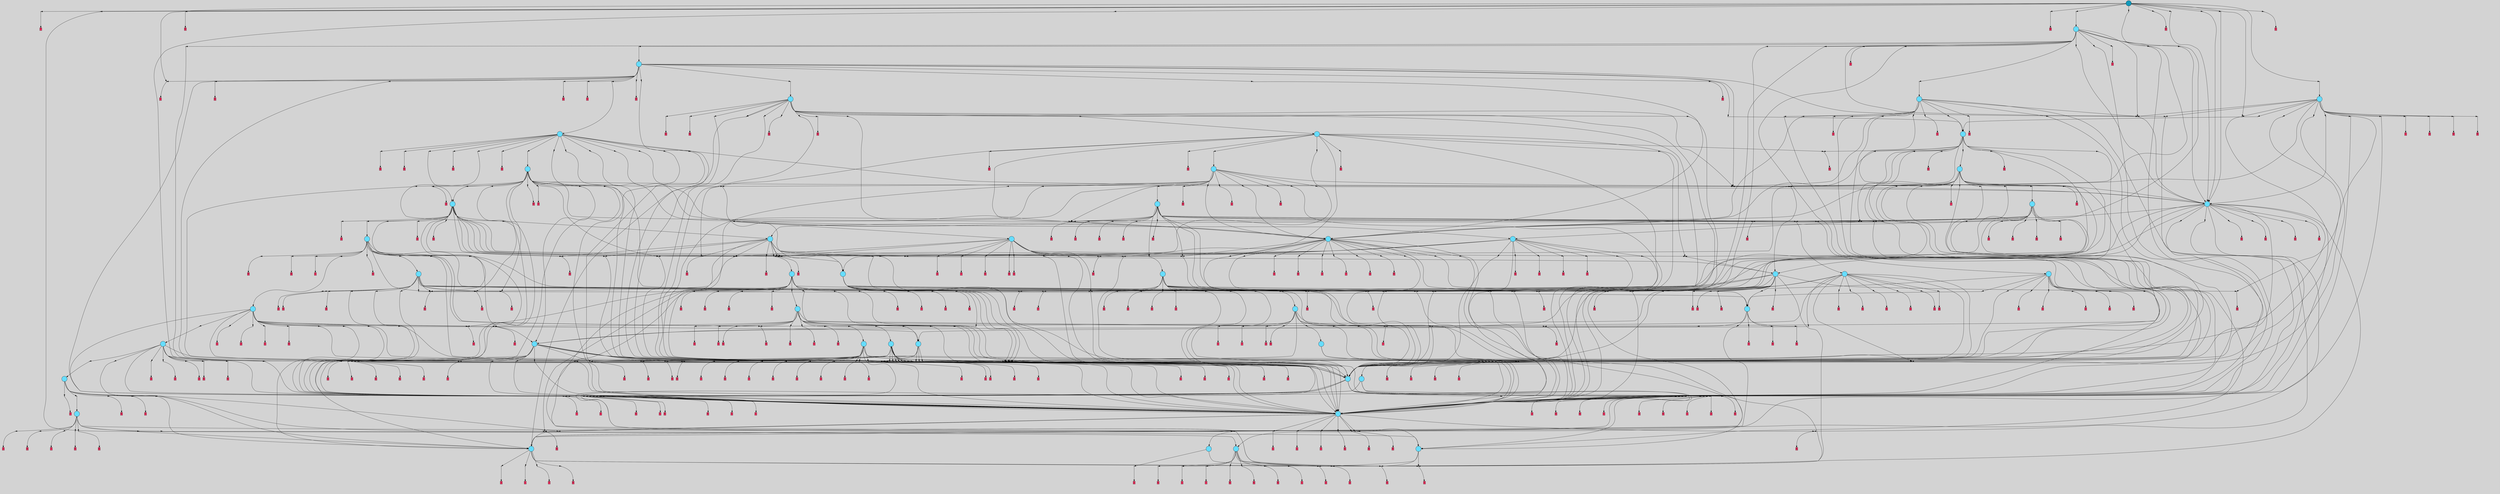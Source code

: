 // File exported with GEGELATI v1.3.1
// On the 2024-07-06 15:01:53
// With the MARL::MarlTPGGraphDotExporter
digraph{
	graph[pad = "0.212, 0.055" bgcolor = lightgray]
	node[shape=circle style = filled label = ""]
		T2 [fillcolor="#66ddff"]
		T293 [fillcolor="#66ddff"]
		T424 [fillcolor="#66ddff"]
		T535 [fillcolor="#66ddff"]
		T655 [fillcolor="#66ddff"]
		T658 [fillcolor="#66ddff"]
		T941 [fillcolor="#66ddff"]
		T1037 [fillcolor="#66ddff"]
		T1071 [fillcolor="#66ddff"]
		T1315 [fillcolor="#66ddff"]
		T1344 [fillcolor="#66ddff"]
		T1704 [fillcolor="#66ddff"]
		T1866 [fillcolor="#66ddff"]
		T2030 [fillcolor="#66ddff"]
		T2101 [fillcolor="#66ddff"]
		T2244 [fillcolor="#66ddff"]
		T2385 [fillcolor="#66ddff"]
		T2533 [fillcolor="#66ddff"]
		T2658 [fillcolor="#66ddff"]
		T2880 [fillcolor="#66ddff"]
		T3000 [fillcolor="#66ddff"]
		T3120 [fillcolor="#66ddff"]
		T3180 [fillcolor="#66ddff"]
		T139 [fillcolor="#66ddff"]
		T3568 [fillcolor="#66ddff"]
		T3622 [fillcolor="#66ddff"]
		T3722 [fillcolor="#66ddff"]
		T3828 [fillcolor="#66ddff"]
		T3921 [fillcolor="#66ddff"]
		T3929 [fillcolor="#66ddff"]
		T3954 [fillcolor="#66ddff"]
		T3986 [fillcolor="#66ddff"]
		T4124 [fillcolor="#66ddff"]
		T4299 [fillcolor="#66ddff"]
		T4407 [fillcolor="#66ddff"]
		T4413 [fillcolor="#66ddff"]
		T4497 [fillcolor="#66ddff"]
		T4739 [fillcolor="#66ddff"]
		T4787 [fillcolor="#66ddff"]
		T4871 [fillcolor="#66ddff"]
		T5016 [fillcolor="#66ddff"]
		T5028 [fillcolor="#66ddff"]
		T5572 [fillcolor="#66ddff"]
		T5628 [fillcolor="#66ddff"]
		T5885 [fillcolor="#66ddff"]
		T6391 [fillcolor="#66ddff"]
		T7051 [fillcolor="#1199bb"]
		P113094 [fillcolor="#cccccc" shape=point] //
		I113094 [shape=box style=invis label="3|7&3|6#4|2&#92;n5|6&1|2#1|1&#92;n3|1&1|5#1|6&#92;n7|2&2|6#0|5&#92;n5|0&3|4#4|7&#92;n6|2&3|4#0|5&#92;n"]
		P113094 -> I113094[style=invis]
		A59152 [fillcolor="#ff3366" shape=box margin=0.03 width=0 height=0 label="2"]
		T2 -> P113094 -> A59152
		P113095 [fillcolor="#cccccc" shape=point] //
		I113095 [shape=box style=invis label="0|7&1|6#2|1&#92;n0|2&3|2#2|3&#92;n"]
		P113095 -> I113095[style=invis]
		A59153 [fillcolor="#ff3366" shape=box margin=0.03 width=0 height=0 label="3"]
		T2 -> P113095 -> A59153
		P113096 [fillcolor="#cccccc" shape=point] //
		I113096 [shape=box style=invis label="6|7&2|3#4|0&#92;n6|4&1|3#4|7&#92;n"]
		P113096 -> I113096[style=invis]
		A59154 [fillcolor="#ff3366" shape=box margin=0.03 width=0 height=0 label="5"]
		T293 -> P113096 -> A59154
		P113097 [fillcolor="#cccccc" shape=point] //
		I113097 [shape=box style=invis label="4|0&2|3#3|2&#92;n1|2&1|5#0|0&#92;n1|0&2|2#0|4&#92;n6|5&1|7#2|3&#92;n"]
		P113097 -> I113097[style=invis]
		A59155 [fillcolor="#ff3366" shape=box margin=0.03 width=0 height=0 label="3"]
		T293 -> P113097 -> A59155
		P113098 [fillcolor="#cccccc" shape=point] //
		I113098 [shape=box style=invis label="1|7&2|3#1|4&#92;n4|0&1|3#2|3&#92;n3|3&2|1#4|7&#92;n0|6&1|0#4|4&#92;n2|2&0|1#3|6&#92;n4|1&0|3#0|7&#92;n1|5&1|7#4|6&#92;n6|4&2|2#4|1&#92;n"]
		P113098 -> I113098[style=invis]
		A59156 [fillcolor="#ff3366" shape=box margin=0.03 width=0 height=0 label="0"]
		T293 -> P113098 -> A59156
		P113099 [fillcolor="#cccccc" shape=point] //
		I113099 [shape=box style=invis label="3|7&4|6#4|2&#92;n6|2&3|4#0|5&#92;n3|1&1|5#1|6&#92;n7|2&2|6#0|5&#92;n5|0&3|4#4|7&#92;n5|6&1|2#1|1&#92;n"]
		P113099 -> I113099[style=invis]
		A59157 [fillcolor="#ff3366" shape=box margin=0.03 width=0 height=0 label="6"]
		T424 -> P113099 -> A59157
		T424 -> P113095
		P113100 [fillcolor="#cccccc" shape=point] //
		I113100 [shape=box style=invis label="7|5&2|6#3|1&#92;n1|2&2|7#0|1&#92;n0|0&0|1#2|1&#92;n5|5&0|3#2|1&#92;n"]
		P113100 -> I113100[style=invis]
		A59158 [fillcolor="#ff3366" shape=box margin=0.03 width=0 height=0 label="1"]
		T424 -> P113100 -> A59158
		P113101 [fillcolor="#cccccc" shape=point] //
		I113101 [shape=box style=invis label="5|7&0|7#2|2&#92;n1|2&1|6#0|0&#92;n5|6&2|0#4|2&#92;n0|0&1|5#4|4&#92;n6|3&3|7#3|5&#92;n8|5&1|6#4|0&#92;n"]
		P113101 -> I113101[style=invis]
		A59159 [fillcolor="#ff3366" shape=box margin=0.03 width=0 height=0 label="7"]
		T424 -> P113101 -> A59159
		P113102 [fillcolor="#cccccc" shape=point] //
		I113102 [shape=box style=invis label="0|7&1|0#1|0&#92;n5|0&4|6#2|5&#92;n4|3&3|3#2|1&#92;n1|2&4|0#0|1&#92;n"]
		P113102 -> I113102[style=invis]
		A59160 [fillcolor="#ff3366" shape=box margin=0.03 width=0 height=0 label="6"]
		T424 -> P113102 -> A59160
		P113103 [fillcolor="#cccccc" shape=point] //
		I113103 [shape=box style=invis label="8|0&1|1#1|1&#92;n"]
		P113103 -> I113103[style=invis]
		A59161 [fillcolor="#ff3366" shape=box margin=0.03 width=0 height=0 label="6"]
		T424 -> P113103 -> A59161
		P113104 [fillcolor="#cccccc" shape=point] //
		I113104 [shape=box style=invis label="3|0&0|4#1|2&#92;n3|0&1|6#1|5&#92;n2|1&2|3#1|3&#92;n8|3&1|2#2|6&#92;n0|3&0|6#3|3&#92;n0|6&0|1#1|4&#92;n"]
		P113104 -> I113104[style=invis]
		A59162 [fillcolor="#ff3366" shape=box margin=0.03 width=0 height=0 label="8"]
		T424 -> P113104 -> A59162
		T424 -> P113095
		P113105 [fillcolor="#cccccc" shape=point] //
		I113105 [shape=box style=invis label="1|2&2|7#0|1&#92;n0|0&0|1#2|1&#92;n5|5&0|3#2|1&#92;n"]
		P113105 -> I113105[style=invis]
		A59163 [fillcolor="#ff3366" shape=box margin=0.03 width=0 height=0 label="1"]
		T424 -> P113105 -> A59163
		T535 -> P113096
		T535 -> P113097
		P113106 [fillcolor="#cccccc" shape=point] //
		I113106 [shape=box style=invis label="2|7&2|0#0|3&#92;n6|3&3|7#3|5&#92;n5|0&0|7#2|2&#92;n8|3&1|6#4|0&#92;n5|6&2|0#2|1&#92;n"]
		P113106 -> I113106[style=invis]
		A59164 [fillcolor="#ff3366" shape=box margin=0.03 width=0 height=0 label="7"]
		T535 -> P113106 -> A59164
		P113107 [fillcolor="#cccccc" shape=point] //
		I113107 [shape=box style=invis label="1|4&3|4#1|1&#92;n8|0&2|7#0|7&#92;n"]
		P113107 -> I113107[style=invis]
		A59165 [fillcolor="#ff3366" shape=box margin=0.03 width=0 height=0 label="8"]
		T535 -> P113107 -> A59165
		P113108 [fillcolor="#cccccc" shape=point] //
		I113108 [shape=box style=invis label="6|2&3|6#0|6&#92;n0|7&1|6#2|1&#92;n"]
		P113108 -> I113108[style=invis]
		A59166 [fillcolor="#ff3366" shape=box margin=0.03 width=0 height=0 label="3"]
		T535 -> P113108 -> A59166
		P113109 [fillcolor="#cccccc" shape=point] //
		I113109 [shape=box style=invis label="7|5&4|3#1|1&#92;n6|3&2|7#1|1&#92;n0|5&4|2#0|0&#92;n0|1&0|5#0|7&#92;n5|7&2|4#3|7&#92;n6|0&1|4#4|1&#92;n1|6&3|3#4|7&#92;n3|7&3|3#3|6&#92;n2|2&2|5#3|6&#92;n"]
		P113109 -> I113109[style=invis]
		A59167 [fillcolor="#ff3366" shape=box margin=0.03 width=0 height=0 label="1"]
		T535 -> P113109 -> A59167
		P113110 [fillcolor="#cccccc" shape=point] //
		I113110 [shape=box style=invis label="6|0&0|7#4|1&#92;n1|0&4|1#3|6&#92;n5|7&1|6#4|0&#92;n5|2&2|4#2|2&#92;n5|7&1|2#2|7&#92;n4|3&1|6#0|2&#92;n0|2&0|4#0|2&#92;n1|2&1|4#1|2&#92;n0|3&0|1#2|1&#92;n0|4&2|3#3|7&#92;n"]
		P113110 -> I113110[style=invis]
		T655 -> P113110 -> T424
		P113111 [fillcolor="#cccccc" shape=point] //
		I113111 [shape=box style=invis label="8|3&1|2#2|6&#92;n3|0&1|7#1|5&#92;n3|2&1|3#1|0&#92;n2|1&2|3#3|3&#92;n0|3&0|6#3|3&#92;n0|6&3|1#1|4&#92;n"]
		P113111 -> I113111[style=invis]
		A59168 [fillcolor="#ff3366" shape=box margin=0.03 width=0 height=0 label="6"]
		T655 -> P113111 -> A59168
		P113112 [fillcolor="#cccccc" shape=point] //
		I113112 [shape=box style=invis label="3|1&3|3#2|2&#92;n0|6&2|7#2|1&#92;n7|4&1|0#4|6&#92;n2|3&4|7#1|7&#92;n"]
		P113112 -> I113112[style=invis]
		A59169 [fillcolor="#ff3366" shape=box margin=0.03 width=0 height=0 label="3"]
		T655 -> P113112 -> A59169
		P113113 [fillcolor="#cccccc" shape=point] //
		I113113 [shape=box style=invis label="1|7&2|3#1|4&#92;n0|6&1|0#4|4&#92;n0|2&0|1#1|6&#92;n3|3&2|1#4|4&#92;n0|2&4|4#4|0&#92;n6|4&2|2#4|1&#92;n4|5&2|0#1|0&#92;n1|5&1|7#4|6&#92;n4|0&1|3#2|3&#92;n"]
		P113113 -> I113113[style=invis]
		A59170 [fillcolor="#ff3366" shape=box margin=0.03 width=0 height=0 label="0"]
		T655 -> P113113 -> A59170
		P113114 [fillcolor="#cccccc" shape=point] //
		I113114 [shape=box style=invis label="6|2&0|5#3|0&#92;n5|4&2|3#2|7&#92;n"]
		P113114 -> I113114[style=invis]
		T655 -> P113114 -> T2
		P113115 [fillcolor="#cccccc" shape=point] //
		I113115 [shape=box style=invis label="8|2&0|2#2|3&#92;n8|7&2|0#3|3&#92;n5|1&3|6#2|0&#92;n4|0&1|0#2|3&#92;n2|3&0|4#3|1&#92;n0|3&3|3#3|7&#92;n3|6&2|2#1|7&#92;n7|0&4|3#0|2&#92;n"]
		P113115 -> I113115[style=invis]
		A59171 [fillcolor="#ff3366" shape=box margin=0.03 width=0 height=0 label="7"]
		T655 -> P113115 -> A59171
		P113116 [fillcolor="#cccccc" shape=point] //
		I113116 [shape=box style=invis label="0|7&4|6#1|4&#92;n1|0&4|6#1|1&#92;n"]
		P113116 -> I113116[style=invis]
		T655 -> P113116 -> T293
		P113117 [fillcolor="#cccccc" shape=point] //
		I113117 [shape=box style=invis label="1|7&2|3#1|4&#92;n0|2&4|4#4|0&#92;n0|2&0|1#3|6&#92;n3|3&2|1#4|7&#92;n0|6&1|0#4|4&#92;n4|0&1|3#2|3&#92;n4|1&0|3#0|7&#92;n1|5&1|7#4|6&#92;n6|4&2|2#4|1&#92;n"]
		P113117 -> I113117[style=invis]
		A59172 [fillcolor="#ff3366" shape=box margin=0.03 width=0 height=0 label="0"]
		T655 -> P113117 -> A59172
		P113118 [fillcolor="#cccccc" shape=point] //
		I113118 [shape=box style=invis label="2|4&2|6#1|4&#92;n3|2&1|3#1|0&#92;n3|0&1|7#1|5&#92;n8|3&1|2#2|6&#92;n0|6&3|1#1|4&#92;n0|3&2|3#3|3&#92;n"]
		P113118 -> I113118[style=invis]
		A59173 [fillcolor="#ff3366" shape=box margin=0.03 width=0 height=0 label="6"]
		T658 -> P113118 -> A59173
		P113119 [fillcolor="#cccccc" shape=point] //
		I113119 [shape=box style=invis label="3|5&4|1#3|6&#92;n8|5&2|4#1|1&#92;n0|0&1|5#0|5&#92;n8|3&4|2#3|5&#92;n1|2&2|0#3|3&#92;n6|7&4|3#2|2&#92;n5|4&0|3#3|3&#92;n7|1&1|1#2|1&#92;n4|4&4|6#0|2&#92;n2|4&0|5#4|6&#92;n"]
		P113119 -> I113119[style=invis]
		A59174 [fillcolor="#ff3366" shape=box margin=0.03 width=0 height=0 label="1"]
		T658 -> P113119 -> A59174
		P113120 [fillcolor="#cccccc" shape=point] //
		I113120 [shape=box style=invis label="2|3&0|4#3|1&#92;n7|0&4|3#2|2&#92;n4|0&2|5#4|7&#92;n8|7&2|0#3|3&#92;n8|2&0|2#2|3&#92;n"]
		P113120 -> I113120[style=invis]
		A59175 [fillcolor="#ff3366" shape=box margin=0.03 width=0 height=0 label="7"]
		T658 -> P113120 -> A59175
		P113121 [fillcolor="#cccccc" shape=point] //
		I113121 [shape=box style=invis label="0|4&3|6#3|3&#92;n8|2&1|6#2|6&#92;n5|0&0|7#4|1&#92;n2|1&2|4#1|5&#92;n"]
		P113121 -> I113121[style=invis]
		A59176 [fillcolor="#ff3366" shape=box margin=0.03 width=0 height=0 label="6"]
		T658 -> P113121 -> A59176
		P113122 [fillcolor="#cccccc" shape=point] //
		I113122 [shape=box style=invis label="3|2&1|2#1|2&#92;n4|6&2|1#3|3&#92;n6|0&1|2#1|3&#92;n5|1&4|7#4|6&#92;n7|0&4|5#2|2&#92;n"]
		P113122 -> I113122[style=invis]
		A59177 [fillcolor="#ff3366" shape=box margin=0.03 width=0 height=0 label="8"]
		T658 -> P113122 -> A59177
		P113123 [fillcolor="#cccccc" shape=point] //
		I113123 [shape=box style=invis label="0|7&4|5#0|4&#92;n7|4&0|2#4|7&#92;n4|0&1|5#2|0&#92;n"]
		P113123 -> I113123[style=invis]
		T658 -> P113123 -> T535
		P113124 [fillcolor="#cccccc" shape=point] //
		I113124 [shape=box style=invis label="0|2&1|4#4|0&#92;n1|6&3|7#4|5&#92;n0|6&1|0#4|4&#92;n6|6&4|4#2|1&#92;n3|3&1|0#3|7&#92;n4|0&1|7#4|6&#92;n5|6&1|6#3|4&#92;n8|6&3|6#1|1&#92;n1|5&2|3#1|4&#92;n"]
		P113124 -> I113124[style=invis]
		A59178 [fillcolor="#ff3366" shape=box margin=0.03 width=0 height=0 label="0"]
		T658 -> P113124 -> A59178
		P113125 [fillcolor="#cccccc" shape=point] //
		I113125 [shape=box style=invis label="7|5&4|3#1|1&#92;n6|3&2|7#3|1&#92;n0|1&0|5#0|7&#92;n5|7&2|4#3|7&#92;n6|0&1|4#4|1&#92;n0|5&4|2#0|1&#92;n2|2&2|5#3|6&#92;n"]
		P113125 -> I113125[style=invis]
		A59179 [fillcolor="#ff3366" shape=box margin=0.03 width=0 height=0 label="8"]
		T658 -> P113125 -> A59179
		P113126 [fillcolor="#cccccc" shape=point] //
		I113126 [shape=box style=invis label="5|2&4|4#2|3&#92;n6|4&0|7#4|1&#92;n0|3&0|1#2|1&#92;n5|7&1|1#4|0&#92;n5|7&1|2#2|7&#92;n0|4&2|3#3|3&#92;n0|3&2|3#2|7&#92;n8|7&4|7#0|2&#92;n0|2&3|0#0|2&#92;n"]
		P113126 -> I113126[style=invis]
		A59180 [fillcolor="#ff3366" shape=box margin=0.03 width=0 height=0 label="1"]
		T658 -> P113126 -> A59180
		P113127 [fillcolor="#cccccc" shape=point] //
		I113127 [shape=box style=invis label="6|0&0|7#4|1&#92;n0|4&2|4#3|7&#92;n5|7&1|6#4|0&#92;n5|2&2|4#2|2&#92;n5|7&1|2#2|7&#92;n4|3&1|6#0|2&#92;n0|2&0|4#0|2&#92;n1|2&1|4#1|2&#92;n0|3&0|1#2|1&#92;n1|0&4|1#3|6&#92;n"]
		P113127 -> I113127[style=invis]
		T941 -> P113127 -> T424
		P113128 [fillcolor="#cccccc" shape=point] //
		I113128 [shape=box style=invis label="3|6&4|2#1|7&#92;n1|2&0|3#0|1&#92;n7|3&4|5#0|4&#92;n3|6&3|0#1|3&#92;n3|3&0|0#1|2&#92;n0|3&3|3#0|7&#92;n4|7&2|0#3|3&#92;n4|0&1|0#2|3&#92;n8|2&0|2#2|3&#92;n7|0&4|3#2|2&#92;n"]
		P113128 -> I113128[style=invis]
		A59181 [fillcolor="#ff3366" shape=box margin=0.03 width=0 height=0 label="6"]
		T941 -> P113128 -> A59181
		P113129 [fillcolor="#cccccc" shape=point] //
		I113129 [shape=box style=invis label="1|3&3|5#1|4&#92;n2|0&1|4#2|3&#92;n4|5&0|3#1|7&#92;n5|6&4|7#4|6&#92;n7|7&1|3#1|3&#92;n"]
		P113129 -> I113129[style=invis]
		A59182 [fillcolor="#ff3366" shape=box margin=0.03 width=0 height=0 label="1"]
		T941 -> P113129 -> A59182
		P113130 [fillcolor="#cccccc" shape=point] //
		I113130 [shape=box style=invis label="4|6&3|7#1|1&#92;n8|5&4|7#1|2&#92;n5|0&4|5#4|1&#92;n6|3&2|2#1|6&#92;n3|0&3|4#2|4&#92;n"]
		P113130 -> I113130[style=invis]
		A59183 [fillcolor="#ff3366" shape=box margin=0.03 width=0 height=0 label="6"]
		T941 -> P113130 -> A59183
		P113131 [fillcolor="#cccccc" shape=point] //
		I113131 [shape=box style=invis label="4|7&0|7#3|6&#92;n"]
		P113131 -> I113131[style=invis]
		A59184 [fillcolor="#ff3366" shape=box margin=0.03 width=0 height=0 label="5"]
		T941 -> P113131 -> A59184
		P113132 [fillcolor="#cccccc" shape=point] //
		I113132 [shape=box style=invis label="5|3&2|3#2|7&#92;n"]
		P113132 -> I113132[style=invis]
		A59185 [fillcolor="#ff3366" shape=box margin=0.03 width=0 height=0 label="1"]
		T941 -> P113132 -> A59185
		P113133 [fillcolor="#cccccc" shape=point] //
		I113133 [shape=box style=invis label="6|5&1|7#4|3&#92;n1|2&1|5#0|0&#92;n1|0&2|2#0|4&#92;n4|0&2|3#3|2&#92;n2|5&4|5#1|2&#92;n"]
		P113133 -> I113133[style=invis]
		A59186 [fillcolor="#ff3366" shape=box margin=0.03 width=0 height=0 label="3"]
		T941 -> P113133 -> A59186
		P113134 [fillcolor="#cccccc" shape=point] //
		I113134 [shape=box style=invis label="1|7&2|3#1|4&#92;n0|2&4|4#4|0&#92;n0|2&0|1#3|6&#92;n4|1&0|3#0|7&#92;n0|6&1|0#4|4&#92;n4|0&1|3#2|3&#92;n3|3&1|1#4|7&#92;n1|5&1|7#4|6&#92;n"]
		P113134 -> I113134[style=invis]
		A59187 [fillcolor="#ff3366" shape=box margin=0.03 width=0 height=0 label="0"]
		T941 -> P113134 -> A59187
		P113135 [fillcolor="#cccccc" shape=point] //
		I113135 [shape=box style=invis label="1|4&2|5#3|5&#92;n0|2&4|4#1|0&#92;n2|0&0|3#2|3&#92;n6|4&2|2#4|1&#92;n3|4&2|1#4|7&#92;n1|4&2|3#1|4&#92;n1|5&1|7#4|6&#92;n7|2&0|7#3|0&#92;n4|1&0|3#0|7&#92;n0|2&0|1#3|6&#92;n"]
		P113135 -> I113135[style=invis]
		A59188 [fillcolor="#ff3366" shape=box margin=0.03 width=0 height=0 label="0"]
		T941 -> P113135 -> A59188
		P113136 [fillcolor="#cccccc" shape=point] //
		I113136 [shape=box style=invis label="0|0&1|0#0|2&#92;n5|6&4|4#0|4&#92;n7|6&2|0#0|1&#92;n0|6&2|3#3|0&#92;n7|6&1|3#2|7&#92;n3|4&1|7#3|1&#92;n4|5&2|4#2|6&#92;n0|4&2|7#4|1&#92;n5|0&1|0#4|0&#92;n0|7&0|6#3|1&#92;n"]
		P113136 -> I113136[style=invis]
		A59189 [fillcolor="#ff3366" shape=box margin=0.03 width=0 height=0 label="1"]
		T941 -> P113136 -> A59189
		P113137 [fillcolor="#cccccc" shape=point] //
		I113137 [shape=box style=invis label="0|3&0|6#3|3&#92;n3|0&0|1#1|5&#92;n3|5&3|6#3|1&#92;n3|2&1|3#1|0&#92;n2|1&2|3#1|3&#92;n"]
		P113137 -> I113137[style=invis]
		A59190 [fillcolor="#ff3366" shape=box margin=0.03 width=0 height=0 label="6"]
		T941 -> P113137 -> A59190
		P113138 [fillcolor="#cccccc" shape=point] //
		I113138 [shape=box style=invis label="6|2&0|7#4|1&#92;n1|0&4|1#3|6&#92;n5|7&1|6#4|0&#92;n5|2&2|4#2|2&#92;n0|2&0|4#0|2&#92;n4|3&1|6#0|2&#92;n0|4&2|3#3|7&#92;n1|2&1|4#1|2&#92;n0|3&0|1#2|1&#92;n5|7&0|2#2|7&#92;n"]
		P113138 -> I113138[style=invis]
		T941 -> P113138 -> T658
		P113139 [fillcolor="#cccccc" shape=point] //
		I113139 [shape=box style=invis label="1|6&0|3#4|5&#92;n7|4&1|1#2|5&#92;n6|0&4|4#4|4&#92;n2|2&1|2#4|7&#92;n6|6&2|3#1|4&#92;n1|0&1|3#0|0&#92;n"]
		P113139 -> I113139[style=invis]
		A59191 [fillcolor="#ff3366" shape=box margin=0.03 width=0 height=0 label="1"]
		T941 -> P113139 -> A59191
		P113140 [fillcolor="#cccccc" shape=point] //
		I113140 [shape=box style=invis label="8|2&0|2#2|3&#92;n3|6&2|2#1|7&#92;n2|3&0|4#3|1&#92;n4|0&2|5#4|7&#92;n8|7&2|0#0|6&#92;n7|0&4|3#2|2&#92;n"]
		P113140 -> I113140[style=invis]
		A59192 [fillcolor="#ff3366" shape=box margin=0.03 width=0 height=0 label="7"]
		T1037 -> P113140 -> A59192
		P113141 [fillcolor="#cccccc" shape=point] //
		I113141 [shape=box style=invis label="0|6&2|1#3|6&#92;n8|7&4|4#3|6&#92;n7|0&1|2#3|0&#92;n6|5&1|0#2|4&#92;n"]
		P113141 -> I113141[style=invis]
		A59193 [fillcolor="#ff3366" shape=box margin=0.03 width=0 height=0 label="6"]
		T1037 -> P113141 -> A59193
		T1037 -> P113123
		T1037 -> P113124
		P113142 [fillcolor="#cccccc" shape=point] //
		I113142 [shape=box style=invis label="0|1&3|3#1|6&#92;n0|0&1|7#3|1&#92;n"]
		P113142 -> I113142[style=invis]
		A59194 [fillcolor="#ff3366" shape=box margin=0.03 width=0 height=0 label="5"]
		T1037 -> P113142 -> A59194
		P113143 [fillcolor="#cccccc" shape=point] //
		I113143 [shape=box style=invis label="8|4&2|7#3|7&#92;n2|0&4|1#1|0&#92;n3|1&3|3#1|0&#92;n"]
		P113143 -> I113143[style=invis]
		T1037 -> P113143 -> T655
		P113144 [fillcolor="#cccccc" shape=point] //
		I113144 [shape=box style=invis label="4|0&1|5#2|0&#92;n8|5&1|2#3|6&#92;n8|1&2|5#4|7&#92;n7|0&0|2#1|1&#92;n"]
		P113144 -> I113144[style=invis]
		T1037 -> P113144 -> T535
		P113145 [fillcolor="#cccccc" shape=point] //
		I113145 [shape=box style=invis label="1|7&1|5#0|0&#92;n1|0&2|3#2|4&#92;n1|0&2|2#0|7&#92;n4|7&0|3#4|1&#92;n"]
		P113145 -> I113145[style=invis]
		A59195 [fillcolor="#ff3366" shape=box margin=0.03 width=0 height=0 label="3"]
		T1071 -> P113145 -> A59195
		P113146 [fillcolor="#cccccc" shape=point] //
		I113146 [shape=box style=invis label="1|1&3|4#0|6&#92;n4|3&4|6#4|2&#92;n0|0&0|5#3|0&#92;n8|3&1|2#2|6&#92;n1|3&0|3#0|2&#92;n8|0&1|4#0|3&#92;n8|0&1|4#0|3&#92;n5|2&1|4#1|1&#92;n7|0&2|1#4|1&#92;n"]
		P113146 -> I113146[style=invis]
		A59196 [fillcolor="#ff3366" shape=box margin=0.03 width=0 height=0 label="6"]
		T1071 -> P113146 -> A59196
		P113147 [fillcolor="#cccccc" shape=point] //
		I113147 [shape=box style=invis label="6|2&0|7#4|1&#92;n0|3&0|1#2|1&#92;n5|7&1|6#4|0&#92;n5|4&2|4#2|2&#92;n0|4&2|3#3|7&#92;n4|3&1|6#0|2&#92;n0|2&0|4#0|2&#92;n1|2&1|4#1|2&#92;n1|0&4|1#3|6&#92;n5|7&1|2#2|7&#92;n"]
		P113147 -> I113147[style=invis]
		T1071 -> P113147 -> T658
		P113148 [fillcolor="#cccccc" shape=point] //
		I113148 [shape=box style=invis label="6|5&1|7#2|3&#92;n4|0&3|3#3|2&#92;n"]
		P113148 -> I113148[style=invis]
		A59197 [fillcolor="#ff3366" shape=box margin=0.03 width=0 height=0 label="3"]
		T1071 -> P113148 -> A59197
		P113149 [fillcolor="#cccccc" shape=point] //
		I113149 [shape=box style=invis label="7|3&2|7#4|1&#92;n7|0&4|3#2|1&#92;n3|6&2|2#1|7&#92;n8|7&2|0#0|3&#92;n4|0&2|5#4|7&#92;n2|3&0|4#3|1&#92;n8|2&0|2#2|3&#92;n"]
		P113149 -> I113149[style=invis]
		A59198 [fillcolor="#ff3366" shape=box margin=0.03 width=0 height=0 label="7"]
		T1071 -> P113149 -> A59198
		P113150 [fillcolor="#cccccc" shape=point] //
		I113150 [shape=box style=invis label="3|2&1|3#1|0&#92;n3|0&1|7#1|5&#92;n8|3&1|2#2|6&#92;n5|5&4|5#0|4&#92;n2|1&2|3#1|3&#92;n0|6&3|1#0|4&#92;n0|3&0|6#3|3&#92;n"]
		P113150 -> I113150[style=invis]
		A59199 [fillcolor="#ff3366" shape=box margin=0.03 width=0 height=0 label="6"]
		T1071 -> P113150 -> A59199
		P113151 [fillcolor="#cccccc" shape=point] //
		I113151 [shape=box style=invis label="2|2&1|0#4|2&#92;n0|7&1|4#1|7&#92;n6|6&2|3#1|4&#92;n6|0&4|4#4|4&#92;n1|0&1|3#0|0&#92;n"]
		P113151 -> I113151[style=invis]
		A59200 [fillcolor="#ff3366" shape=box margin=0.03 width=0 height=0 label="1"]
		T1071 -> P113151 -> A59200
		P113152 [fillcolor="#cccccc" shape=point] //
		I113152 [shape=box style=invis label="1|2&2|7#0|1&#92;n5|5&0|3#2|1&#92;n0|0&0|1#2|3&#92;n"]
		P113152 -> I113152[style=invis]
		A59201 [fillcolor="#ff3366" shape=box margin=0.03 width=0 height=0 label="1"]
		T1315 -> P113152 -> A59201
		P113153 [fillcolor="#cccccc" shape=point] //
		I113153 [shape=box style=invis label="6|2&0|4#0|2&#92;n1|0&4|1#3|6&#92;n5|7&1|6#4|0&#92;n1|2&1|3#1|2&#92;n5|2&2|4#2|2&#92;n4|3&1|6#0|2&#92;n6|2&0|7#4|1&#92;n0|7&0|1#2|1&#92;n5|2&1|2#2|7&#92;n7|0&0|2#4|0&#92;n"]
		P113153 -> I113153[style=invis]
		T1315 -> P113153 -> T1071
		P113154 [fillcolor="#cccccc" shape=point] //
		I113154 [shape=box style=invis label="5|2&1|4#1|1&#92;n4|3&4|6#4|2&#92;n0|0&0|5#3|0&#92;n8|3&1|2#2|6&#92;n1|3&0|3#0|2&#92;n8|6&1|4#0|3&#92;n1|1&3|4#0|6&#92;n7|0&2|1#4|1&#92;n"]
		P113154 -> I113154[style=invis]
		A59202 [fillcolor="#ff3366" shape=box margin=0.03 width=0 height=0 label="6"]
		T1315 -> P113154 -> A59202
		P113155 [fillcolor="#cccccc" shape=point] //
		I113155 [shape=box style=invis label="4|0&2|1#0|4&#92;n5|3&0|3#2|7&#92;n2|2&2|1#4|1&#92;n"]
		P113155 -> I113155[style=invis]
		A59203 [fillcolor="#ff3366" shape=box margin=0.03 width=0 height=0 label="1"]
		T1315 -> P113155 -> A59203
		P113156 [fillcolor="#cccccc" shape=point] //
		I113156 [shape=box style=invis label="6|2&0|7#4|1&#92;n1|0&4|1#3|6&#92;n5|7&1|6#4|0&#92;n5|2&2|2#2|2&#92;n0|4&2|3#3|7&#92;n4|3&1|6#0|2&#92;n0|2&0|4#0|2&#92;n5|7&1|2#2|7&#92;n0|3&0|1#2|1&#92;n1|2&1|4#1|2&#92;n"]
		P113156 -> I113156[style=invis]
		T1315 -> P113156 -> T658
		P113157 [fillcolor="#cccccc" shape=point] //
		I113157 [shape=box style=invis label="8|4&2|2#1|2&#92;n7|0&3|6#1|3&#92;n"]
		P113157 -> I113157[style=invis]
		A59204 [fillcolor="#ff3366" shape=box margin=0.03 width=0 height=0 label="8"]
		T1315 -> P113157 -> A59204
		P113158 [fillcolor="#cccccc" shape=point] //
		I113158 [shape=box style=invis label="6|2&0|7#4|1&#92;n1|0&4|1#3|6&#92;n5|7&1|6#4|0&#92;n5|2&2|4#2|2&#92;n0|4&2|3#3|7&#92;n4|3&1|6#0|2&#92;n0|2&0|4#0|2&#92;n1|2&1|4#1|2&#92;n0|3&0|1#2|1&#92;n5|7&1|2#2|7&#92;n"]
		P113158 -> I113158[style=invis]
		T1344 -> P113158 -> T658
		P113159 [fillcolor="#cccccc" shape=point] //
		I113159 [shape=box style=invis label="1|6&1|2#3|0&#92;n2|4&1|7#2|3&#92;n3|1&3|0#2|1&#92;n7|0&4|3#0|3&#92;n5|0&0|6#4|6&#92;n"]
		P113159 -> I113159[style=invis]
		A59205 [fillcolor="#ff3366" shape=box margin=0.03 width=0 height=0 label="3"]
		T1344 -> P113159 -> A59205
		P113160 [fillcolor="#cccccc" shape=point] //
		I113160 [shape=box style=invis label="7|0&4|7#4|5&#92;n7|0&4|3#2|2&#92;n2|6&1|0#0|7&#92;n7|6&3|5#1|6&#92;n7|2&3|1#2|3&#92;n4|0&1|0#2|3&#92;n0|0&3|3#0|7&#92;n"]
		P113160 -> I113160[style=invis]
		A59206 [fillcolor="#ff3366" shape=box margin=0.03 width=0 height=0 label="7"]
		T1344 -> P113160 -> A59206
		P113161 [fillcolor="#cccccc" shape=point] //
		I113161 [shape=box style=invis label="2|3&3|3#1|5&#92;n2|0&3|4#1|3&#92;n7|3&3|5#1|5&#92;n1|3&2|6#3|4&#92;n8|4&4|4#3|0&#92;n"]
		P113161 -> I113161[style=invis]
		T1344 -> P113161 -> T941
		P113162 [fillcolor="#cccccc" shape=point] //
		I113162 [shape=box style=invis label="0|2&1|0#0|2&#92;n5|6&4|4#0|4&#92;n0|6&2|3#3|0&#92;n7|6&1|3#2|7&#92;n0|4&2|7#4|1&#92;n4|5&2|4#2|6&#92;n5|0&1|0#4|0&#92;n3|4&1|7#3|1&#92;n0|7&0|6#2|1&#92;n"]
		P113162 -> I113162[style=invis]
		A59207 [fillcolor="#ff3366" shape=box margin=0.03 width=0 height=0 label="1"]
		T1344 -> P113162 -> A59207
		T1704 -> P113129
		P113163 [fillcolor="#cccccc" shape=point] //
		I113163 [shape=box style=invis label="6|5&1|7#4|3&#92;n4|0&2|3#3|2&#92;n1|0&2|2#0|4&#92;n1|0&0|1#2|5&#92;n6|2&1|5#0|0&#92;n2|5&4|5#1|2&#92;n"]
		P113163 -> I113163[style=invis]
		A59208 [fillcolor="#ff3366" shape=box margin=0.03 width=0 height=0 label="3"]
		T1704 -> P113163 -> A59208
		P113164 [fillcolor="#cccccc" shape=point] //
		I113164 [shape=box style=invis label="8|3&1|6#4|1&#92;n5|7&2|3#4|6&#92;n3|0&4|0#1|4&#92;n"]
		P113164 -> I113164[style=invis]
		T1704 -> P113164 -> T535
		P113165 [fillcolor="#cccccc" shape=point] //
		I113165 [shape=box style=invis label="6|1&0|1#0|6&#92;n4|1&2|0#0|2&#92;n5|6&2|7#0|1&#92;n3|0&0|4#0|3&#92;n5|5&1|5#2|2&#92;n1|3&2|5#1|3&#92;n"]
		P113165 -> I113165[style=invis]
		A59209 [fillcolor="#ff3366" shape=box margin=0.03 width=0 height=0 label="3"]
		T1704 -> P113165 -> A59209
		P113166 [fillcolor="#cccccc" shape=point] //
		I113166 [shape=box style=invis label="3|0&4|4#1|2&#92;n1|4&4|4#1|5&#92;n1|3&1|5#3|6&#92;n"]
		P113166 -> I113166[style=invis]
		A59210 [fillcolor="#ff3366" shape=box margin=0.03 width=0 height=0 label="6"]
		T1704 -> P113166 -> A59210
		T1704 -> P113158
		P113167 [fillcolor="#cccccc" shape=point] //
		I113167 [shape=box style=invis label="7|0&4|3#0|2&#92;n8|7&1|0#0|3&#92;n2|5&4|1#4|0&#92;n4|0&1|5#4|5&#92;n6|5&4|7#4|3&#92;n3|6&2|2#2|7&#92;n7|4&1|3#2|5&#92;n3|0&2|3#4|4&#92;n"]
		P113167 -> I113167[style=invis]
		T1704 -> P113167 -> T1037
		T1704 -> P113147
		P113168 [fillcolor="#cccccc" shape=point] //
		I113168 [shape=box style=invis label="1|7&2|3#1|0&#92;n0|2&0|1#1|6&#92;n0|6&1|0#4|4&#92;n3|3&2|1#4|4&#92;n0|2&4|4#4|0&#92;n6|4&2|2#4|1&#92;n4|5&2|0#1|0&#92;n6|1&3|2#1|5&#92;n1|5&1|7#4|6&#92;n4|0&1|3#2|3&#92;n"]
		P113168 -> I113168[style=invis]
		A59211 [fillcolor="#ff3366" shape=box margin=0.03 width=0 height=0 label="0"]
		T1704 -> P113168 -> A59211
		P113169 [fillcolor="#cccccc" shape=point] //
		I113169 [shape=box style=invis label="5|7&1|6#4|0&#92;n0|4&2|3#3|7&#92;n6|2&0|7#4|1&#92;n1|0&0|1#3|1&#92;n2|1&0|7#4|0&#92;n4|3&1|6#0|2&#92;n1|2&1|4#1|0&#92;n0|3&0|1#2|1&#92;n5|1&1|2#3|7&#92;n"]
		P113169 -> I113169[style=invis]
		T1704 -> P113169 -> T658
		P113170 [fillcolor="#cccccc" shape=point] //
		I113170 [shape=box style=invis label="5|7&4|1#4|0&#92;n5|0&3|5#1|7&#92;n"]
		P113170 -> I113170[style=invis]
		A59212 [fillcolor="#ff3366" shape=box margin=0.03 width=0 height=0 label="3"]
		T1704 -> P113170 -> A59212
		P113171 [fillcolor="#cccccc" shape=point] //
		I113171 [shape=box style=invis label="2|1&0|1#2|2&#92;n7|1&2|6#1|4&#92;n2|3&1|2#1|4&#92;n4|0&1|7#4|3&#92;n0|5&0|6#2|5&#92;n2|5&3|6#0|4&#92;n0|3&1|6#2|0&#92;n6|3&0|1#0|0&#92;n"]
		P113171 -> I113171[style=invis]
		A59213 [fillcolor="#ff3366" shape=box margin=0.03 width=0 height=0 label="6"]
		T1866 -> P113171 -> A59213
		P113172 [fillcolor="#cccccc" shape=point] //
		I113172 [shape=box style=invis label="5|6&3|0#4|5&#92;n7|0&0|0#1|7&#92;n6|5&2|3#2|3&#92;n8|2&2|4#4|2&#92;n"]
		P113172 -> I113172[style=invis]
		A59214 [fillcolor="#ff3366" shape=box margin=0.03 width=0 height=0 label="1"]
		T1866 -> P113172 -> A59214
		P113173 [fillcolor="#cccccc" shape=point] //
		I113173 [shape=box style=invis label="1|2&1|1#0|0&#92;n8|4&3|0#4|6&#92;n5|7&2|0#2|0&#92;n"]
		P113173 -> I113173[style=invis]
		A59215 [fillcolor="#ff3366" shape=box margin=0.03 width=0 height=0 label="3"]
		T1866 -> P113173 -> A59215
		P113174 [fillcolor="#cccccc" shape=point] //
		I113174 [shape=box style=invis label="8|6&1|5#1|4&#92;n"]
		P113174 -> I113174[style=invis]
		A59216 [fillcolor="#ff3366" shape=box margin=0.03 width=0 height=0 label="6"]
		T1866 -> P113174 -> A59216
		P113175 [fillcolor="#cccccc" shape=point] //
		I113175 [shape=box style=invis label="6|2&1|0#1|0&#92;n0|3&4|7#1|6&#92;n6|7&3|6#1|4&#92;n1|0&4|2#0|2&#92;n0|5&2|3#0|7&#92;n"]
		P113175 -> I113175[style=invis]
		T1866 -> P113175 -> T658
		P113176 [fillcolor="#cccccc" shape=point] //
		I113176 [shape=box style=invis label="2|0&3|6#2|0&#92;n6|4&2|2#4|1&#92;n4|0&0|6#0|7&#92;n0|7&2|3#0|1&#92;n6|6&0|3#2|7&#92;n2|5&0|7#2|7&#92;n7|3&4|7#4|5&#92;n0|0&2|4#1|5&#92;n1|5&1|3#1|6&#92;n3|3&4|1#0|4&#92;n"]
		P113176 -> I113176[style=invis]
		A59217 [fillcolor="#ff3366" shape=box margin=0.03 width=0 height=0 label="0"]
		T1866 -> P113176 -> A59217
		P113177 [fillcolor="#cccccc" shape=point] //
		I113177 [shape=box style=invis label="5|2&2|4#0|4&#92;n6|1&2|4#1|2&#92;n0|3&0|3#2|0&#92;n0|4&4|2#3|1&#92;n5|0&2|7#4|1&#92;n1|1&4|2#0|6&#92;n"]
		P113177 -> I113177[style=invis]
		A59218 [fillcolor="#ff3366" shape=box margin=0.03 width=0 height=0 label="6"]
		T1866 -> P113177 -> A59218
		P113178 [fillcolor="#cccccc" shape=point] //
		I113178 [shape=box style=invis label="6|2&0|7#4|1&#92;n1|2&1|4#1|2&#92;n5|7&1|6#4|0&#92;n1|0&4|1#3|6&#92;n0|4&2|3#3|7&#92;n4|3&1|6#0|2&#92;n0|3&0|1#2|1&#92;n0|2&0|4#0|4&#92;n5|4&2|4#2|2&#92;n5|1&1|2#3|7&#92;n"]
		P113178 -> I113178[style=invis]
		T1866 -> P113178 -> T658
		P113179 [fillcolor="#cccccc" shape=point] //
		I113179 [shape=box style=invis label="6|5&2|7#2|3&#92;n5|3&1|6#1|2&#92;n5|7&2|0#2|0&#92;n1|2&1|5#0|0&#92;n1|0&2|4#0|4&#92;n"]
		P113179 -> I113179[style=invis]
		A59219 [fillcolor="#ff3366" shape=box margin=0.03 width=0 height=0 label="3"]
		T1866 -> P113179 -> A59219
		P113180 [fillcolor="#cccccc" shape=point] //
		I113180 [shape=box style=invis label="0|0&1|2#4|7&#92;n2|1&3|3#4|7&#92;n6|7&1|3#1|0&#92;n5|7&3|5#1|4&#92;n"]
		P113180 -> I113180[style=invis]
		A59220 [fillcolor="#ff3366" shape=box margin=0.03 width=0 height=0 label="1"]
		T1866 -> P113180 -> A59220
		P113181 [fillcolor="#cccccc" shape=point] //
		I113181 [shape=box style=invis label="6|2&0|7#4|1&#92;n0|4&2|3#3|7&#92;n5|7&1|6#4|0&#92;n5|2&2|4#2|2&#92;n1|0&3|1#3|6&#92;n4|3&1|6#0|2&#92;n1|2&1|4#1|2&#92;n0|3&0|1#2|1&#92;n5|7&1|2#2|7&#92;n"]
		P113181 -> I113181[style=invis]
		T1866 -> P113181 -> T658
		T1866 -> P113161
		P113182 [fillcolor="#cccccc" shape=point] //
		I113182 [shape=box style=invis label="8|7&1|2#0|2&#92;n0|0&3|2#3|4&#92;n6|2&4|6#3|5&#92;n3|0&3|1#4|4&#92;n5|0&3|7#3|4&#92;n"]
		P113182 -> I113182[style=invis]
		A59221 [fillcolor="#ff3366" shape=box margin=0.03 width=0 height=0 label="3"]
		T1866 -> P113182 -> A59221
		P113183 [fillcolor="#cccccc" shape=point] //
		I113183 [shape=box style=invis label="8|4&0|4#2|3&#92;n8|7&3|0#0|6&#92;n3|4&1|2#2|7&#92;n5|3&0|0#2|7&#92;n8|0&2|4#0|0&#92;n7|7&4|4#3|4&#92;n6|2&1|4#4|3&#92;n"]
		P113183 -> I113183[style=invis]
		A59222 [fillcolor="#ff3366" shape=box margin=0.03 width=0 height=0 label="7"]
		T1866 -> P113183 -> A59222
		P113184 [fillcolor="#cccccc" shape=point] //
		I113184 [shape=box style=invis label="7|0&3|0#3|2&#92;n4|0&2|3#3|2&#92;n6|5&1|7#2|3&#92;n1|0&2|2#1|4&#92;n4|7&1|4#0|5&#92;n"]
		P113184 -> I113184[style=invis]
		A59223 [fillcolor="#ff3366" shape=box margin=0.03 width=0 height=0 label="3"]
		T1866 -> P113184 -> A59223
		P113185 [fillcolor="#cccccc" shape=point] //
		I113185 [shape=box style=invis label="4|1&0|3#0|7&#92;n0|2&4|4#4|0&#92;n0|2&0|1#3|6&#92;n0|5&2|7#0|1&#92;n4|0&1|3#2|3&#92;n0|6&2|0#4|4&#92;n1|5&1|7#4|6&#92;n6|0&2|2#1|1&#92;n"]
		P113185 -> I113185[style=invis]
		A59224 [fillcolor="#ff3366" shape=box margin=0.03 width=0 height=0 label="0"]
		T2030 -> P113185 -> A59224
		P113186 [fillcolor="#cccccc" shape=point] //
		I113186 [shape=box style=invis label="0|3&0|1#2|1&#92;n2|7&1|6#4|0&#92;n5|2&2|4#0|2&#92;n1|0&4|1#2|6&#92;n0|4&3|3#3|7&#92;n5|4&0|2#2|7&#92;n5|1&1|5#1|2&#92;n0|4&2|7#4|4&#92;n4|5&0|0#0|1&#92;n6|2&0|4#0|2&#92;n"]
		P113186 -> I113186[style=invis]
		T2030 -> P113186 -> T658
		P113187 [fillcolor="#cccccc" shape=point] //
		I113187 [shape=box style=invis label="6|2&0|7#4|1&#92;n1|0&4|1#3|6&#92;n5|7&1|6#4|0&#92;n5|2&2|4#2|6&#92;n0|2&0|4#0|2&#92;n4|3&1|6#0|2&#92;n0|4&2|3#3|7&#92;n5|7&0|2#2|7&#92;n0|3&0|1#2|1&#92;n1|2&1|4#1|2&#92;n"]
		P113187 -> I113187[style=invis]
		T2030 -> P113187 -> T658
		P113188 [fillcolor="#cccccc" shape=point] //
		I113188 [shape=box style=invis label="4|0&2|3#3|2&#92;n6|5&1|7#2|3&#92;n4|6&1|4#0|5&#92;n1|0&2|2#1|4&#92;n"]
		P113188 -> I113188[style=invis]
		A59225 [fillcolor="#ff3366" shape=box margin=0.03 width=0 height=0 label="3"]
		T2030 -> P113188 -> A59225
		P113189 [fillcolor="#cccccc" shape=point] //
		I113189 [shape=box style=invis label="4|6&2|2#2|7&#92;n8|7&2|0#3|3&#92;n3|3&0|0#1|2&#92;n7|3&0|4#3|1&#92;n4|0&1|0#2|3&#92;n4|2&3|5#2|6&#92;n2|6&0|5#3|7&#92;n8|7&0|2#2|3&#92;n7|0&4|3#2|2&#92;n"]
		P113189 -> I113189[style=invis]
		A59226 [fillcolor="#ff3366" shape=box margin=0.03 width=0 height=0 label="7"]
		T2030 -> P113189 -> A59226
		P113190 [fillcolor="#cccccc" shape=point] //
		I113190 [shape=box style=invis label="0|0&1|6#3|6&#92;n2|6&1|3#2|3&#92;n0|5&2|2#4|6&#92;n8|7&0|4#2|2&#92;n7|0&1|0#4|2&#92;n"]
		P113190 -> I113190[style=invis]
		A59227 [fillcolor="#ff3366" shape=box margin=0.03 width=0 height=0 label="0"]
		T2030 -> P113190 -> A59227
		P113191 [fillcolor="#cccccc" shape=point] //
		I113191 [shape=box style=invis label="2|2&1|0#4|2&#92;n6|0&4|4#4|6&#92;n6|6&2|3#1|4&#92;n0|7&1|4#1|7&#92;n6|5&3|1#3|6&#92;n1|0&1|3#0|0&#92;n"]
		P113191 -> I113191[style=invis]
		A59228 [fillcolor="#ff3366" shape=box margin=0.03 width=0 height=0 label="3"]
		T2030 -> P113191 -> A59228
		P113192 [fillcolor="#cccccc" shape=point] //
		I113192 [shape=box style=invis label="2|3&3|3#1|5&#92;n7|3&3|5#1|4&#92;n2|0&3|4#1|3&#92;n1|3&2|6#3|4&#92;n"]
		P113192 -> I113192[style=invis]
		T2030 -> P113192 -> T941
		P113193 [fillcolor="#cccccc" shape=point] //
		I113193 [shape=box style=invis label="4|1&2|2#4|2&#92;n5|6&2|7#0|1&#92;n3|0&0|4#0|3&#92;n0|5&1|5#2|2&#92;n6|1&0|1#0|6&#92;n1|3&2|5#1|3&#92;n"]
		P113193 -> I113193[style=invis]
		A59229 [fillcolor="#ff3366" shape=box margin=0.03 width=0 height=0 label="3"]
		T2030 -> P113193 -> A59229
		P113194 [fillcolor="#cccccc" shape=point] //
		I113194 [shape=box style=invis label="6|5&1|7#0|3&#92;n2|5&4|1#1|2&#92;n1|2&1|5#0|0&#92;n1|0&2|2#0|4&#92;n8|3&1|0#1|5&#92;n4|0&2|3#3|2&#92;n5|6&3|4#4|0&#92;n"]
		P113194 -> I113194[style=invis]
		A59230 [fillcolor="#ff3366" shape=box margin=0.03 width=0 height=0 label="3"]
		T2030 -> P113194 -> A59230
		T2030 -> P113176
		P113195 [fillcolor="#cccccc" shape=point] //
		I113195 [shape=box style=invis label="6|5&1|7#2|3&#92;n1|0&2|2#1|4&#92;n4|6&1|7#0|5&#92;n"]
		P113195 -> I113195[style=invis]
		A59231 [fillcolor="#ff3366" shape=box margin=0.03 width=0 height=0 label="3"]
		T2030 -> P113195 -> A59231
		T2030 -> P113098
		P113196 [fillcolor="#cccccc" shape=point] //
		I113196 [shape=box style=invis label="7|6&1|3#2|7&#92;n0|6&2|3#3|0&#92;n4|0&2|4#2|6&#92;n0|5&2|7#4|1&#92;n0|7&0|6#2|1&#92;n5|0&1|0#4|0&#92;n6|0&4|0#0|3&#92;n3|4&1|7#3|1&#92;n4|6&4|4#0|4&#92;n"]
		P113196 -> I113196[style=invis]
		A59232 [fillcolor="#ff3366" shape=box margin=0.03 width=0 height=0 label="1"]
		T2030 -> P113196 -> A59232
		P113197 [fillcolor="#cccccc" shape=point] //
		I113197 [shape=box style=invis label="7|0&4|3#2|2&#92;n4|6&2|2#4|7&#92;n0|3&3|3#0|7&#92;n3|3&0|0#1|2&#92;n7|3&0|4#3|1&#92;n4|5&1|0#2|3&#92;n8|6&0|5#3|7&#92;n8|2&0|2#4|3&#92;n8|7&2|0#3|3&#92;n"]
		P113197 -> I113197[style=invis]
		A59233 [fillcolor="#ff3366" shape=box margin=0.03 width=0 height=0 label="7"]
		T2030 -> P113197 -> A59233
		P113198 [fillcolor="#cccccc" shape=point] //
		I113198 [shape=box style=invis label="2|6&4|3#0|7&#92;n8|0&1|5#3|0&#92;n3|5&3|4#1|4&#92;n3|7&2|3#3|3&#92;n7|1&4|2#2|2&#92;n"]
		P113198 -> I113198[style=invis]
		T2101 -> P113198 -> T1344
		P113199 [fillcolor="#cccccc" shape=point] //
		I113199 [shape=box style=invis label="0|0&2|7#4|0&#92;n3|4&1|7#3|1&#92;n7|2&0|0#0|7&#92;n0|6&0|5#2|2&#92;n5|6&4|4#0|4&#92;n1|5&3|3#4|5&#92;n0|2&1|0#0|2&#92;n"]
		P113199 -> I113199[style=invis]
		A59234 [fillcolor="#ff3366" shape=box margin=0.03 width=0 height=0 label="1"]
		T2101 -> P113199 -> A59234
		P113200 [fillcolor="#cccccc" shape=point] //
		I113200 [shape=box style=invis label="2|1&0|1#2|2&#92;n4|0&1|7#4|3&#92;n2|3&1|2#1|4&#92;n7|1&2|2#1|4&#92;n0|5&0|6#2|5&#92;n2|5&3|6#0|4&#92;n0|3&1|6#2|0&#92;n6|3&0|1#0|0&#92;n"]
		P113200 -> I113200[style=invis]
		A59235 [fillcolor="#ff3366" shape=box margin=0.03 width=0 height=0 label="6"]
		T2101 -> P113200 -> A59235
		P113201 [fillcolor="#cccccc" shape=point] //
		I113201 [shape=box style=invis label="0|3&0|3#2|0&#92;n6|1&2|4#1|2&#92;n4|7&2|7#1|0&#92;n0|4&4|2#3|1&#92;n1|3&4|2#4|6&#92;n"]
		P113201 -> I113201[style=invis]
		A59236 [fillcolor="#ff3366" shape=box margin=0.03 width=0 height=0 label="6"]
		T2101 -> P113201 -> A59236
		P113202 [fillcolor="#cccccc" shape=point] //
		I113202 [shape=box style=invis label="1|3&4|4#0|2&#92;n4|2&1|5#2|0&#92;n0|7&4|5#0|4&#92;n"]
		P113202 -> I113202[style=invis]
		T2101 -> P113202 -> T535
		T2244 -> P113171
		P113203 [fillcolor="#cccccc" shape=point] //
		I113203 [shape=box style=invis label="1|1&0|6#2|3&#92;n5|6&3|0#4|5&#92;n6|2&2|3#2|3&#92;n2|4&1|6#1|1&#92;n7|0&0|0#1|7&#92;n8|2&2|7#4|2&#92;n"]
		P113203 -> I113203[style=invis]
		A59237 [fillcolor="#ff3366" shape=box margin=0.03 width=0 height=0 label="1"]
		T2244 -> P113203 -> A59237
		P113204 [fillcolor="#cccccc" shape=point] //
		I113204 [shape=box style=invis label="5|2&1|0#1|0&#92;n0|3&4|7#1|6&#92;n0|5&2|3#0|7&#92;n1|0&4|2#0|2&#92;n"]
		P113204 -> I113204[style=invis]
		T2244 -> P113204 -> T658
		T2244 -> P113176
		P113205 [fillcolor="#cccccc" shape=point] //
		I113205 [shape=box style=invis label="2|1&0|4#2|7&#92;n4|1&2|5#3|2&#92;n5|6&4|2#0|7&#92;n0|4&2|3#3|7&#92;n2|6&3|5#2|4&#92;n0|4&3|2#4|0&#92;n7|4&2|3#2|6&#92;n4|5&1|6#0|2&#92;n6|0&0|1#2|5&#92;n3|1&3|2#3|7&#92;n"]
		P113205 -> I113205[style=invis]
		T2244 -> P113205 -> T658
		T2244 -> P113179
		P113206 [fillcolor="#cccccc" shape=point] //
		I113206 [shape=box style=invis label="5|0&1|2#4|7&#92;n8|6&0|7#1|6&#92;n5|7&3|5#1|4&#92;n6|7&1|3#1|0&#92;n2|1&3|3#4|7&#92;n"]
		P113206 -> I113206[style=invis]
		A59238 [fillcolor="#ff3366" shape=box margin=0.03 width=0 height=0 label="1"]
		T2244 -> P113206 -> A59238
		P113207 [fillcolor="#cccccc" shape=point] //
		I113207 [shape=box style=invis label="1|0&3|1#3|6&#92;n0|4&2|3#3|7&#92;n5|7&1|6#4|0&#92;n5|2&2|4#2|2&#92;n6|2&0|7#4|1&#92;n4|3&1|6#0|2&#92;n0|3&0|1#2|1&#92;n0|7&1|2#2|7&#92;n"]
		P113207 -> I113207[style=invis]
		T2244 -> P113207 -> T658
		P113208 [fillcolor="#cccccc" shape=point] //
		I113208 [shape=box style=invis label="2|3&3|3#1|5&#92;n2|0&3|4#1|3&#92;n7|3&3|5#1|5&#92;n3|4&0|6#1|5&#92;n1|3&2|6#3|4&#92;n8|4&4|4#3|0&#92;n"]
		P113208 -> I113208[style=invis]
		T2244 -> P113208 -> T941
		T2244 -> P113182
		T2244 -> P113183
		P113209 [fillcolor="#cccccc" shape=point] //
		I113209 [shape=box style=invis label="4|7&1|4#0|5&#92;n4|0&2|3#3|2&#92;n6|3&1|7#2|3&#92;n1|0&2|2#1|4&#92;n7|0&3|0#3|2&#92;n"]
		P113209 -> I113209[style=invis]
		A59239 [fillcolor="#ff3366" shape=box margin=0.03 width=0 height=0 label="3"]
		T2244 -> P113209 -> A59239
		P113210 [fillcolor="#cccccc" shape=point] //
		I113210 [shape=box style=invis label="4|0&4|4#4|5&#92;n3|0&3|1#4|4&#92;n6|2&4|6#3|5&#92;n8|7&1|2#0|2&#92;n5|0&3|7#3|4&#92;n"]
		P113210 -> I113210[style=invis]
		A59240 [fillcolor="#ff3366" shape=box margin=0.03 width=0 height=0 label="3"]
		T2244 -> P113210 -> A59240
		P113211 [fillcolor="#cccccc" shape=point] //
		I113211 [shape=box style=invis label="0|4&2|3#3|7&#92;n1|2&1|4#1|2&#92;n5|7&1|6#4|1&#92;n4|6&0|3#3|3&#92;n5|2&2|4#2|2&#92;n6|2&1|7#4|1&#92;n4|3&1|6#0|2&#92;n1|0&3|1#3|6&#92;n0|2&0|4#0|2&#92;n0|3&0|1#2|1&#92;n"]
		P113211 -> I113211[style=invis]
		T2244 -> P113211 -> T658
		P113212 [fillcolor="#cccccc" shape=point] //
		I113212 [shape=box style=invis label="2|4&1|6#3|4&#92;n5|4&4|7#0|7&#92;n7|2&0|1#3|1&#92;n4|5&2|2#1|5&#92;n0|2&2|4#2|2&#92;n4|2&3|0#1|2&#92;n3|0&4|5#3|4&#92;n"]
		P113212 -> I113212[style=invis]
		T2385 -> P113212 -> T658
		P113213 [fillcolor="#cccccc" shape=point] //
		I113213 [shape=box style=invis label="1|2&2|1#2|4&#92;n7|3&4|5#1|5&#92;n2|1&1|0#2|5&#92;n8|4&4|4#3|0&#92;n2|0&3|4#2|3&#92;n"]
		P113213 -> I113213[style=invis]
		T2385 -> P113213 -> T941
		P113214 [fillcolor="#cccccc" shape=point] //
		I113214 [shape=box style=invis label="6|2&0|7#4|1&#92;n5|7&1|6#4|0&#92;n1|0&4|1#3|6&#92;n5|2&2|4#2|2&#92;n0|4&2|3#0|7&#92;n4|3&1|6#0|2&#92;n0|2&0|4#0|2&#92;n1|2&1|4#1|2&#92;n0|3&0|1#2|1&#92;n5|7&1|2#2|7&#92;n"]
		P113214 -> I113214[style=invis]
		T2385 -> P113214 -> T658
		P113215 [fillcolor="#cccccc" shape=point] //
		I113215 [shape=box style=invis label="4|3&1|6#0|2&#92;n0|3&0|1#2|1&#92;n5|7&1|6#0|0&#92;n5|4&2|4#2|2&#92;n1|0&4|1#3|0&#92;n6|2&0|7#4|1&#92;n1|2&1|3#1|2&#92;n0|2&0|4#0|2&#92;n1|0&0|2#0|7&#92;n5|7&1|2#2|7&#92;n"]
		P113215 -> I113215[style=invis]
		A59241 [fillcolor="#ff3366" shape=box margin=0.03 width=0 height=0 label="1"]
		T2385 -> P113215 -> A59241
		P113216 [fillcolor="#cccccc" shape=point] //
		I113216 [shape=box style=invis label="7|0&2|1#4|2&#92;n4|4&3|5#0|7&#92;n"]
		P113216 -> I113216[style=invis]
		A59242 [fillcolor="#ff3366" shape=box margin=0.03 width=0 height=0 label="7"]
		T2385 -> P113216 -> A59242
		P113217 [fillcolor="#cccccc" shape=point] //
		I113217 [shape=box style=invis label="6|5&1|7#4|3&#92;n0|4&0|1#1|2&#92;n2|5&4|5#1|2&#92;n6|0&2|3#3|2&#92;n1|0&2|2#0|4&#92;n"]
		P113217 -> I113217[style=invis]
		A59243 [fillcolor="#ff3366" shape=box margin=0.03 width=0 height=0 label="3"]
		T2385 -> P113217 -> A59243
		P113218 [fillcolor="#cccccc" shape=point] //
		I113218 [shape=box style=invis label="7|1&3|0#1|3&#92;n1|7&1|0#4|7&#92;n5|0&1|7#1|3&#92;n2|3&4|7#0|3&#92;n"]
		P113218 -> I113218[style=invis]
		T2385 -> P113218 -> T1315
		P113219 [fillcolor="#cccccc" shape=point] //
		I113219 [shape=box style=invis label="2|0&3|6#2|0&#92;n6|4&2|2#4|1&#92;n4|0&0|6#0|7&#92;n6|6&0|3#2|7&#92;n0|7&2|3#0|1&#92;n7|3&4|7#4|5&#92;n0|0&2|4#1|5&#92;n1|5&1|3#1|6&#92;n0|7&4|6#3|6&#92;n3|3&4|1#0|4&#92;n"]
		P113219 -> I113219[style=invis]
		A59244 [fillcolor="#ff3366" shape=box margin=0.03 width=0 height=0 label="0"]
		T2385 -> P113219 -> A59244
		T2385 -> P113172
		P113220 [fillcolor="#cccccc" shape=point] //
		I113220 [shape=box style=invis label="0|1&3|6#3|3&#92;n7|4&0|0#1|2&#92;n3|2&2|6#4|5&#92;n4|0&1|6#0|5&#92;n"]
		P113220 -> I113220[style=invis]
		A59245 [fillcolor="#ff3366" shape=box margin=0.03 width=0 height=0 label="8"]
		T2533 -> P113220 -> A59245
		P113221 [fillcolor="#cccccc" shape=point] //
		I113221 [shape=box style=invis label="3|5&4|1#3|3&#92;n6|7&1|6#1|5&#92;n5|1&1|1#2|1&#92;n1|1&4|3#2|2&#92;n8|4&4|6#4|4&#92;n8|5&2|4#1|1&#92;n5|4&0|3#3|3&#92;n2|0&1|7#2|3&#92;n4|4&4|6#0|2&#92;n0|0&1|5#3|5&#92;n"]
		P113221 -> I113221[style=invis]
		A59246 [fillcolor="#ff3366" shape=box margin=0.03 width=0 height=0 label="1"]
		T2533 -> P113221 -> A59246
		P113222 [fillcolor="#cccccc" shape=point] //
		I113222 [shape=box style=invis label="4|7&4|7#1|0&#92;n2|4&3|4#3|2&#92;n6|0&0|7#2|7&#92;n4|2&2|2#2|2&#92;n0|3&1|4#0|1&#92;n"]
		P113222 -> I113222[style=invis]
		A59247 [fillcolor="#ff3366" shape=box margin=0.03 width=0 height=0 label="7"]
		T2533 -> P113222 -> A59247
		P113223 [fillcolor="#cccccc" shape=point] //
		I113223 [shape=box style=invis label="5|7&4|6#3|5&#92;n1|0&3|2#4|0&#92;n8|7&1|5#0|6&#92;n"]
		P113223 -> I113223[style=invis]
		A59248 [fillcolor="#ff3366" shape=box margin=0.03 width=0 height=0 label="6"]
		T2533 -> P113223 -> A59248
		P113224 [fillcolor="#cccccc" shape=point] //
		I113224 [shape=box style=invis label="6|5&1|7#4|3&#92;n2|5&4|5#1|5&#92;n0|4&0|1#1|2&#92;n7|6&3|4#2|3&#92;n6|0&2|3#3|2&#92;n1|0&2|2#0|4&#92;n"]
		P113224 -> I113224[style=invis]
		A59249 [fillcolor="#ff3366" shape=box margin=0.03 width=0 height=0 label="3"]
		T2533 -> P113224 -> A59249
		P113225 [fillcolor="#cccccc" shape=point] //
		I113225 [shape=box style=invis label="0|1&2|6#0|4&#92;n8|0&3|2#4|7&#92;n5|3&4|2#3|1&#92;n"]
		P113225 -> I113225[style=invis]
		T2533 -> P113225 -> T2244
		P113226 [fillcolor="#cccccc" shape=point] //
		I113226 [shape=box style=invis label="6|2&0|0#0|1&#92;n7|4&0|1#1|2&#92;n2|0&3|4#1|4&#92;n5|2&4|2#1|1&#92;n0|7&0|3#0|2&#92;n8|4&4|7#3|5&#92;n4|3&3|0#0|4&#92;n6|5&0|1#2|2&#92;n"]
		P113226 -> I113226[style=invis]
		A59250 [fillcolor="#ff3366" shape=box margin=0.03 width=0 height=0 label="0"]
		T2533 -> P113226 -> A59250
		P113227 [fillcolor="#cccccc" shape=point] //
		I113227 [shape=box style=invis label="6|2&0|7#4|1&#92;n1|0&4|1#3|6&#92;n0|2&0|4#0|2&#92;n0|5&0|1#2|1&#92;n1|7&1|6#4|0&#92;n4|3&1|6#0|2&#92;n0|4&2|3#3|7&#92;n1|2&1|4#1|2&#92;n5|2&2|4#2|2&#92;n5|7&0|2#2|7&#92;n"]
		P113227 -> I113227[style=invis]
		T2533 -> P113227 -> T658
		P113228 [fillcolor="#cccccc" shape=point] //
		I113228 [shape=box style=invis label="4|2&3|4#1|6&#92;n7|0&4|3#2|3&#92;n4|0&2|5#2|6&#92;n2|5&3|4#3|2&#92;n2|4&3|4#3|0&#92;n2|1&3|6#2|1&#92;n0|6&3|3#1|1&#92;n"]
		P113228 -> I113228[style=invis]
		A59251 [fillcolor="#ff3366" shape=box margin=0.03 width=0 height=0 label="3"]
		T2533 -> P113228 -> A59251
		P113229 [fillcolor="#cccccc" shape=point] //
		I113229 [shape=box style=invis label="3|1&0|2#2|0&#92;n0|1&2|4#0|0&#92;n3|6&2|3#1|0&#92;n7|6&4|7#2|6&#92;n7|0&1|7#4|6&#92;n8|7&4|5#0|6&#92;n7|3&4|4#2|5&#92;n"]
		P113229 -> I113229[style=invis]
		A59252 [fillcolor="#ff3366" shape=box margin=0.03 width=0 height=0 label="1"]
		T2533 -> P113229 -> A59252
		P113230 [fillcolor="#cccccc" shape=point] //
		I113230 [shape=box style=invis label="0|4&1|1#1|6&#92;n2|5&2|2#0|2&#92;n6|0&2|2#3|7&#92;n0|2&0|0#3|0&#92;n5|1&2|2#0|0&#92;n"]
		P113230 -> I113230[style=invis]
		T2533 -> P113230 -> T658
		P113231 [fillcolor="#cccccc" shape=point] //
		I113231 [shape=box style=invis label="4|3&2|2#2|1&#92;n7|1&4|2#2|2&#92;n3|7&2|3#3|3&#92;n8|0&4|5#3|0&#92;n3|5&3|4#1|4&#92;n6|2&0|7#4|2&#92;n0|4&4|6#3|7&#92;n"]
		P113231 -> I113231[style=invis]
		T2533 -> P113231 -> T1344
		P113232 [fillcolor="#cccccc" shape=point] //
		I113232 [shape=box style=invis label="4|2&1|4#3|1&#92;n0|2&4|7#0|5&#92;n7|0&0|7#0|5&#92;n2|2&2|3#1|1&#92;n"]
		P113232 -> I113232[style=invis]
		A59253 [fillcolor="#ff3366" shape=box margin=0.03 width=0 height=0 label="6"]
		T2533 -> P113232 -> A59253
		P113233 [fillcolor="#cccccc" shape=point] //
		I113233 [shape=box style=invis label="0|5&3|7#0|1&#92;n0|5&4|4#2|6&#92;n0|3&3|5#0|5&#92;n8|0&4|4#4|3&#92;n"]
		P113233 -> I113233[style=invis]
		T2533 -> P113233 -> T2030
		P113234 [fillcolor="#cccccc" shape=point] //
		I113234 [shape=box style=invis label="1|7&2|3#1|4&#92;n4|0&1|3#2|3&#92;n0|6&1|0#4|4&#92;n2|2&0|1#3|6&#92;n6|4&2|2#4|1&#92;n1|5&1|7#4|6&#92;n4|4&0|3#0|7&#92;n"]
		P113234 -> I113234[style=invis]
		A59254 [fillcolor="#ff3366" shape=box margin=0.03 width=0 height=0 label="0"]
		T2533 -> P113234 -> A59254
		T2658 -> P113224
		P113235 [fillcolor="#cccccc" shape=point] //
		I113235 [shape=box style=invis label="0|1&3|2#0|6&#92;n8|0&1|5#3|0&#92;n2|6&2|3#1|7&#92;n7|1&4|2#2|2&#92;n3|5&3|4#1|4&#92;n"]
		P113235 -> I113235[style=invis]
		T2658 -> P113235 -> T1344
		P113236 [fillcolor="#cccccc" shape=point] //
		I113236 [shape=box style=invis label="2|0&3|4#1|3&#92;n8|4&4|4#3|0&#92;n1|3&2|6#3|3&#92;n7|3&3|5#1|5&#92;n"]
		P113236 -> I113236[style=invis]
		T2658 -> P113236 -> T941
		P113237 [fillcolor="#cccccc" shape=point] //
		I113237 [shape=box style=invis label="0|0&4|6#4|7&#92;n6|5&2|2#2|3&#92;n7|3&3|7#0|5&#92;n4|6&0|1#1|1&#92;n3|5&2|7#4|5&#92;n6|7&1|7#4|2&#92;n8|7&0|5#0|2&#92;n"]
		P113237 -> I113237[style=invis]
		A59255 [fillcolor="#ff3366" shape=box margin=0.03 width=0 height=0 label="1"]
		T2658 -> P113237 -> A59255
		P113238 [fillcolor="#cccccc" shape=point] //
		I113238 [shape=box style=invis label="1|0&2|3#2|1&#92;n1|2&1|3#1|6&#92;n6|3&0|3#3|6&#92;n6|4&2|2#4|2&#92;n4|2&1|4#1|0&#92;n6|5&1|3#4|1&#92;n4|6&3|5#0|2&#92;n"]
		P113238 -> I113238[style=invis]
		A59256 [fillcolor="#ff3366" shape=box margin=0.03 width=0 height=0 label="0"]
		T2658 -> P113238 -> A59256
		T2658 -> P113149
		P113239 [fillcolor="#cccccc" shape=point] //
		I113239 [shape=box style=invis label="8|6&4|5#0|7&#92;n6|2&2|4#1|2&#92;n5|2&2|4#0|4&#92;n0|4&4|2#3|1&#92;n6|0&2|7#4|1&#92;n"]
		P113239 -> I113239[style=invis]
		T2658 -> P113239 -> T1704
		P113240 [fillcolor="#cccccc" shape=point] //
		I113240 [shape=box style=invis label="1|0&4|1#3|6&#92;n5|4&2|0#2|2&#92;n0|3&0|1#1|1&#92;n4|6&2|2#0|2&#92;n5|7&1|4#2|7&#92;n7|0&4|7#0|3&#92;n0|2&4|4#0|2&#92;n4|3&1|6#0|2&#92;n6|2&0|7#4|1&#92;n1|2&1|4#1|2&#92;n"]
		P113240 -> I113240[style=invis]
		T2658 -> P113240 -> T658
		T2658 -> P113176
		P113241 [fillcolor="#cccccc" shape=point] //
		I113241 [shape=box style=invis label="6|2&2|4#2|2&#92;n6|7&3|6#4|0&#92;n0|5&0|2#2|3&#92;n0|4&2|3#3|7&#92;n1|2&4|1#3|4&#92;n8|0&0|2#2|5&#92;n0|0&0|4#0|2&#92;n3|3&1|6#0|2&#92;n6|7&0|2#2|7&#92;n"]
		P113241 -> I113241[style=invis]
		T2658 -> P113241 -> T658
		T2658 -> P113183
		P113242 [fillcolor="#cccccc" shape=point] //
		I113242 [shape=box style=invis label="6|3&3|4#4|1&#92;n6|1&4|7#0|4&#92;n6|3&3|7#0|2&#92;n6|0&0|3#3|7&#92;n"]
		P113242 -> I113242[style=invis]
		A59257 [fillcolor="#ff3366" shape=box margin=0.03 width=0 height=0 label="3"]
		T2658 -> P113242 -> A59257
		P113243 [fillcolor="#cccccc" shape=point] //
		I113243 [shape=box style=invis label="8|5&4|7#1|6&#92;n4|1&2|4#1|7&#92;n0|0&0|4#1|3&#92;n"]
		P113243 -> I113243[style=invis]
		A59258 [fillcolor="#ff3366" shape=box margin=0.03 width=0 height=0 label="1"]
		T2658 -> P113243 -> A59258
		P113244 [fillcolor="#cccccc" shape=point] //
		I113244 [shape=box style=invis label="6|5&2|5#2|3&#92;n1|0&2|4#0|4&#92;n5|7&2|0#2|0&#92;n1|2&1|5#0|0&#92;n5|3&1|6#1|2&#92;n"]
		P113244 -> I113244[style=invis]
		A59259 [fillcolor="#ff3366" shape=box margin=0.03 width=0 height=0 label="3"]
		T2658 -> P113244 -> A59259
		P113245 [fillcolor="#cccccc" shape=point] //
		I113245 [shape=box style=invis label="4|1&0|3#0|7&#92;n0|2&4|4#4|0&#92;n4|0&1|3#2|3&#92;n0|5&0|7#0|1&#92;n0|2&0|1#3|6&#92;n0|6&2|0#4|4&#92;n1|5&1|7#4|6&#92;n6|0&2|2#1|1&#92;n4|3&3|3#4|2&#92;n"]
		P113245 -> I113245[style=invis]
		A59260 [fillcolor="#ff3366" shape=box margin=0.03 width=0 height=0 label="0"]
		T2880 -> P113245 -> A59260
		P113246 [fillcolor="#cccccc" shape=point] //
		I113246 [shape=box style=invis label="0|3&0|1#2|1&#92;n1|0&4|1#2|6&#92;n7|2&2|2#2|4&#92;n5|2&2|4#0|2&#92;n2|7&1|6#4|0&#92;n0|4&3|3#3|7&#92;n5|4&0|2#2|7&#92;n5|1&1|5#1|2&#92;n0|4&2|7#4|4&#92;n4|0&0|0#0|1&#92;n"]
		P113246 -> I113246[style=invis]
		T2880 -> P113246 -> T658
		P113247 [fillcolor="#cccccc" shape=point] //
		I113247 [shape=box style=invis label="5|7&2|6#2|3&#92;n5|2&2|7#1|7&#92;n6|1&2|7#2|6&#92;n4|0&2|0#3|2&#92;n3|3&2|7#2|3&#92;n7|3&1|1#2|3&#92;n1|0&0|2#0|7&#92;n6|1&2|1#1|2&#92;n"]
		P113247 -> I113247[style=invis]
		A59261 [fillcolor="#ff3366" shape=box margin=0.03 width=0 height=0 label="3"]
		T2880 -> P113247 -> A59261
		P113248 [fillcolor="#cccccc" shape=point] //
		I113248 [shape=box style=invis label="2|3&0|3#1|5&#92;n2|0&3|4#1|3&#92;n7|3&3|5#1|4&#92;n2|4&4|4#1|3&#92;n"]
		P113248 -> I113248[style=invis]
		T2880 -> P113248 -> T941
		P113249 [fillcolor="#cccccc" shape=point] //
		I113249 [shape=box style=invis label="0|0&2|4#1|5&#92;n5|7&3|1#2|1&#92;n7|4&0|2#4|1&#92;n2|0&3|6#2|1&#92;n0|7&0|3#0|5&#92;n4|0&4|7#0|4&#92;n1|5&1|3#1|6&#92;n"]
		P113249 -> I113249[style=invis]
		A59262 [fillcolor="#ff3366" shape=box margin=0.03 width=0 height=0 label="0"]
		T2880 -> P113249 -> A59262
		P113250 [fillcolor="#cccccc" shape=point] //
		I113250 [shape=box style=invis label="3|5&0|2#3|3&#92;n1|0&2|2#1|7&#92;n6|5&1|7#2|3&#92;n"]
		P113250 -> I113250[style=invis]
		A59263 [fillcolor="#ff3366" shape=box margin=0.03 width=0 height=0 label="3"]
		T2880 -> P113250 -> A59263
		T2880 -> P113234
		P113251 [fillcolor="#cccccc" shape=point] //
		I113251 [shape=box style=invis label="7|0&4|3#2|2&#92;n8|7&2|0#3|3&#92;n0|3&3|3#3|7&#92;n7|3&0|4#3|1&#92;n4|5&1|0#2|3&#92;n8|6&0|5#3|7&#92;n8|2&0|2#4|3&#92;n1|2&3|2#4|3&#92;n4|6&2|2#4|7&#92;n"]
		P113251 -> I113251[style=invis]
		A59264 [fillcolor="#ff3366" shape=box margin=0.03 width=0 height=0 label="7"]
		T2880 -> P113251 -> A59264
		T2880 -> P113095
		P113252 [fillcolor="#cccccc" shape=point] //
		I113252 [shape=box style=invis label="1|0&4|1#3|6&#92;n0|2&3|4#0|2&#92;n5|3&4|6#0|5&#92;n1|2&1|4#1|2&#92;n5|7&0|2#2|7&#92;n5|3&4|5#1|2&#92;n4|0&2|1#0|5&#92;n0|3&0|5#2|1&#92;n5|7&1|6#4|0&#92;n3|2&0|5#2|7&#92;n"]
		P113252 -> I113252[style=invis]
		T2880 -> P113252 -> T2101
		P113253 [fillcolor="#cccccc" shape=point] //
		I113253 [shape=box style=invis label="0|0&3|0#1|2&#92;n"]
		P113253 -> I113253[style=invis]
		A59265 [fillcolor="#ff3366" shape=box margin=0.03 width=0 height=0 label="8"]
		T2880 -> P113253 -> A59265
		P113254 [fillcolor="#cccccc" shape=point] //
		I113254 [shape=box style=invis label="7|7&2|0#4|3&#92;n8|2&1|6#2|6&#92;n0|1&3|6#1|3&#92;n5|0&0|7#4|1&#92;n"]
		P113254 -> I113254[style=invis]
		A59266 [fillcolor="#ff3366" shape=box margin=0.03 width=0 height=0 label="8"]
		T2880 -> P113254 -> A59266
		P113255 [fillcolor="#cccccc" shape=point] //
		I113255 [shape=box style=invis label="0|4&3|6#2|0&#92;n7|5&4|3#1|1&#92;n6|2&2|5#3|6&#92;n5|7&2|4#3|7&#92;n6|0&1|4#4|1&#92;n0|5&4|2#0|1&#92;n6|3&2|7#3|1&#92;n"]
		P113255 -> I113255[style=invis]
		A59267 [fillcolor="#ff3366" shape=box margin=0.03 width=0 height=0 label="8"]
		T2880 -> P113255 -> A59267
		P113256 [fillcolor="#cccccc" shape=point] //
		I113256 [shape=box style=invis label="4|0&2|3#3|2&#92;n7|2&0|1#4|4&#92;n2|5&1|1#1|2&#92;n1|0&2|2#0|4&#92;n1|2&1|5#0|0&#92;n6|2&1|7#4|3&#92;n"]
		P113256 -> I113256[style=invis]
		A59268 [fillcolor="#ff3366" shape=box margin=0.03 width=0 height=0 label="3"]
		T2880 -> P113256 -> A59268
		P113257 [fillcolor="#cccccc" shape=point] //
		I113257 [shape=box style=invis label="8|5&0|3#1|0&#92;n6|2&1|6#2|0&#92;n7|4&1|1#3|7&#92;n4|1&2|2#0|6&#92;n2|1&3|6#2|4&#92;n3|7&4|1#4|4&#92;n"]
		P113257 -> I113257[style=invis]
		T2880 -> P113257 -> T2385
		P113258 [fillcolor="#cccccc" shape=point] //
		I113258 [shape=box style=invis label="8|3&2|4#2|5&#92;n6|1&2|7#0|7&#92;n7|5&4|2#4|5&#92;n4|0&3|2#2|6&#92;n4|4&3|1#4|4&#92;n6|4&2|0#4|0&#92;n2|3&3|6#1|2&#92;n2|5&3|0#0|7&#92;n2|3&2|1#0|2&#92;n0|1&3|3#0|3&#92;n"]
		P113258 -> I113258[style=invis]
		A59269 [fillcolor="#ff3366" shape=box margin=0.03 width=0 height=0 label="0"]
		T3000 -> P113258 -> A59269
		P113259 [fillcolor="#cccccc" shape=point] //
		I113259 [shape=box style=invis label="8|7&2|7#3|4&#92;n4|3&1|6#4|4&#92;n4|1&2|1#3|6&#92;n8|4&1|4#4|7&#92;n2|2&4|2#0|5&#92;n6|0&0|5#3|1&#92;n0|4&1|1#3|1&#92;n6|0&1|6#0|1&#92;n0|1&0|5#1|7&#92;n2|5&2|6#1|0&#92;n"]
		P113259 -> I113259[style=invis]
		A59270 [fillcolor="#ff3366" shape=box margin=0.03 width=0 height=0 label="8"]
		T3000 -> P113259 -> A59270
		P113260 [fillcolor="#cccccc" shape=point] //
		I113260 [shape=box style=invis label="5|3&3|6#4|4&#92;n1|2&2|1#2|4&#92;n7|3&2|6#3|4&#92;n0|3&3|5#1|5&#92;n2|0&3|4#2|3&#92;n8|4&4|4#3|0&#92;n"]
		P113260 -> I113260[style=invis]
		T3000 -> P113260 -> T941
		T3000 -> P113124
		T3000 -> P113242
		P113261 [fillcolor="#cccccc" shape=point] //
		I113261 [shape=box style=invis label="5|3&3|6#4|4&#92;n6|2&2|1#2|4&#92;n7|3&2|6#3|4&#92;n7|3&3|5#1|5&#92;n2|0&3|4#2|3&#92;n8|4&4|4#3|0&#92;n"]
		P113261 -> I113261[style=invis]
		T3000 -> P113261 -> T941
		T3000 -> P113257
		P113262 [fillcolor="#cccccc" shape=point] //
		I113262 [shape=box style=invis label="0|4&2|4#3|7&#92;n6|0&0|7#4|1&#92;n0|3&0|1#2|3&#92;n5|2&2|4#2|2&#92;n6|0&4|1#3|6&#92;n0|2&0|4#0|2&#92;n1|2&1|4#1|2&#92;n5|7&1|6#4|1&#92;n2|2&1|6#1|5&#92;n5|7&1|2#2|7&#92;n"]
		P113262 -> I113262[style=invis]
		T3000 -> P113262 -> T2533
		P113263 [fillcolor="#cccccc" shape=point] //
		I113263 [shape=box style=invis label="3|5&2|1#2|6&#92;n3|0&1|4#1|2&#92;n6|7&2|4#3|6&#92;n3|0&1|6#1|5&#92;n0|5&0|1#1|4&#92;n2|1&2|3#1|3&#92;n8|3&2|0#2|6&#92;n"]
		P113263 -> I113263[style=invis]
		A59271 [fillcolor="#ff3366" shape=box margin=0.03 width=0 height=0 label="8"]
		T3000 -> P113263 -> A59271
		T3000 -> P113114
		P113264 [fillcolor="#cccccc" shape=point] //
		I113264 [shape=box style=invis label="7|3&3|5#1|5&#92;n2|0&3|4#1|3&#92;n1|3&2|6#3|4&#92;n6|0&4|0#3|3&#92;n7|2&0|2#2|1&#92;n8|4&4|4#0|0&#92;n"]
		P113264 -> I113264[style=invis]
		T3000 -> P113264 -> T941
		P113265 [fillcolor="#cccccc" shape=point] //
		I113265 [shape=box style=invis label="0|6&2|0#4|4&#92;n4|5&1|3#2|3&#92;n0|5&2|7#0|1&#92;n6|0&2|2#4|1&#92;n4|1&0|3#0|7&#92;n6|0&2|1#0|0&#92;n"]
		P113265 -> I113265[style=invis]
		A59272 [fillcolor="#ff3366" shape=box margin=0.03 width=0 height=0 label="0"]
		T3000 -> P113265 -> A59272
		P113266 [fillcolor="#cccccc" shape=point] //
		I113266 [shape=box style=invis label="4|1&0|3#0|7&#92;n0|1&2|4#4|0&#92;n4|3&3|3#4|2&#92;n0|2&0|1#3|6&#92;n0|5&0|7#0|1&#92;n1|5&1|7#4|6&#92;n4|0&1|3#2|6&#92;n6|0&2|2#1|1&#92;n"]
		P113266 -> I113266[style=invis]
		A59273 [fillcolor="#ff3366" shape=box margin=0.03 width=0 height=0 label="0"]
		T3120 -> P113266 -> A59273
		T3120 -> P113186
		T3120 -> P113188
		P113267 [fillcolor="#cccccc" shape=point] //
		I113267 [shape=box style=invis label="7|3&3|7#1|4&#92;n7|0&3|5#3|6&#92;n1|3&2|6#1|4&#92;n2|3&3|3#1|5&#92;n"]
		P113267 -> I113267[style=invis]
		T3120 -> P113267 -> T941
		P113268 [fillcolor="#cccccc" shape=point] //
		I113268 [shape=box style=invis label="0|0&2|4#1|5&#92;n2|5&0|7#2|7&#92;n2|0&3|6#2|1&#92;n7|4&0|2#4|1&#92;n5|7&3|1#2|1&#92;n0|7&0|3#0|5&#92;n4|0&4|7#1|4&#92;n1|5&1|3#1|6&#92;n"]
		P113268 -> I113268[style=invis]
		A59274 [fillcolor="#ff3366" shape=box margin=0.03 width=0 height=0 label="0"]
		T3120 -> P113268 -> A59274
		T3120 -> P113195
		P113269 [fillcolor="#cccccc" shape=point] //
		I113269 [shape=box style=invis label="7|0&0|3#2|2&#92;n0|0&0|6#4|4&#92;n8|7&2|0#3|3&#92;n4|5&1|0#2|3&#92;n0|3&3|3#3|7&#92;n8|6&0|5#3|7&#92;n8|2&0|2#4|3&#92;n1|2&3|2#4|3&#92;n4|6&2|2#4|7&#92;n"]
		P113269 -> I113269[style=invis]
		A59275 [fillcolor="#ff3366" shape=box margin=0.03 width=0 height=0 label="7"]
		T3120 -> P113269 -> A59275
		T3120 -> P113095
		P113270 [fillcolor="#cccccc" shape=point] //
		I113270 [shape=box style=invis label="0|0&1|5#1|3&#92;n5|2&4|1#4|3&#92;n"]
		P113270 -> I113270[style=invis]
		A59276 [fillcolor="#ff3366" shape=box margin=0.03 width=0 height=0 label="3"]
		T3120 -> P113270 -> A59276
		T3120 -> P113253
		P113271 [fillcolor="#cccccc" shape=point] //
		I113271 [shape=box style=invis label="8|7&1|5#4|6&#92;n6|1&3|2#1|5&#92;n1|5&1|7#3|6&#92;n6|4&3|2#4|2&#92;n1|7&2|4#1|0&#92;n2|6&4|2#4|0&#92;n6|0&4|6#0|6&#92;n3|3&2|1#4|4&#92;n"]
		P113271 -> I113271[style=invis]
		A59277 [fillcolor="#ff3366" shape=box margin=0.03 width=0 height=0 label="0"]
		T3120 -> P113271 -> A59277
		P113272 [fillcolor="#cccccc" shape=point] //
		I113272 [shape=box style=invis label="2|0&3|7#1|3&#92;n0|7&2|6#0|4&#92;n3|0&3|7#4|4&#92;n6|4&3|6#3|5&#92;n"]
		P113272 -> I113272[style=invis]
		T3120 -> P113272 -> T1866
		P113273 [fillcolor="#cccccc" shape=point] //
		I113273 [shape=box style=invis label="5|3&3|6#4|4&#92;n6|2&2|2#2|4&#92;n2|0&3|4#2|3&#92;n7|3&3|5#1|5&#92;n7|3&2|6#3|4&#92;n8|4&4|4#3|0&#92;n"]
		P113273 -> I113273[style=invis]
		T3120 -> P113273 -> T941
		P113274 [fillcolor="#cccccc" shape=point] //
		I113274 [shape=box style=invis label="4|1&0|3#0|7&#92;n0|2&0|1#3|6&#92;n4|3&3|3#4|2&#92;n0|1&2|4#4|0&#92;n0|5&0|7#0|6&#92;n1|5&1|7#4|6&#92;n4|0&1|3#2|6&#92;n7|7&0|1#4|3&#92;n6|0&2|2#1|1&#92;n"]
		P113274 -> I113274[style=invis]
		A59278 [fillcolor="#ff3366" shape=box margin=0.03 width=0 height=0 label="0"]
		T3180 -> P113274 -> A59278
		T3180 -> P113186
		T3180 -> P113188
		T3180 -> P113192
		P113275 [fillcolor="#cccccc" shape=point] //
		I113275 [shape=box style=invis label="0|0&2|4#1|5&#92;n2|5&0|7#2|7&#92;n2|0&3|6#2|1&#92;n7|4&0|2#4|1&#92;n4|0&4|7#1|4&#92;n5|7&3|1#2|1&#92;n2|5&1|3#1|6&#92;n"]
		P113275 -> I113275[style=invis]
		A59279 [fillcolor="#ff3366" shape=box margin=0.03 width=0 height=0 label="0"]
		T3180 -> P113275 -> A59279
		P113276 [fillcolor="#cccccc" shape=point] //
		I113276 [shape=box style=invis label="0|6&1|0#4|4&#92;n4|0&1|3#2|3&#92;n1|7&2|3#1|4&#92;n7|1&0|4#3|7&#92;n2|2&0|1#3|6&#92;n3|5&1|7#4|6&#92;n4|4&0|3#0|7&#92;n"]
		P113276 -> I113276[style=invis]
		A59280 [fillcolor="#ff3366" shape=box margin=0.03 width=0 height=0 label="0"]
		T3180 -> P113276 -> A59280
		P113277 [fillcolor="#cccccc" shape=point] //
		I113277 [shape=box style=invis label="0|2&3|5#2|3&#92;n"]
		P113277 -> I113277[style=invis]
		A59281 [fillcolor="#ff3366" shape=box margin=0.03 width=0 height=0 label="3"]
		T3180 -> P113277 -> A59281
		P113278 [fillcolor="#cccccc" shape=point] //
		I113278 [shape=box style=invis label="0|0&2|7#1|3&#92;n8|4&0|6#2|2&#92;n5|3&4|1#4|3&#92;n5|0&3|4#2|1&#92;n"]
		P113278 -> I113278[style=invis]
		A59282 [fillcolor="#ff3366" shape=box margin=0.03 width=0 height=0 label="3"]
		T3180 -> P113278 -> A59282
		T3180 -> P113253
		P113279 [fillcolor="#cccccc" shape=point] //
		I113279 [shape=box style=invis label="0|4&3|6#2|0&#92;n7|5&4|3#1|1&#92;n6|0&1|4#4|1&#92;n5|3&2|4#3|7&#92;n0|5&4|2#0|1&#92;n6|3&2|7#3|1&#92;n"]
		P113279 -> I113279[style=invis]
		A59283 [fillcolor="#ff3366" shape=box margin=0.03 width=0 height=0 label="8"]
		T3180 -> P113279 -> A59283
		T3180 -> P113222
		T3180 -> P113273
		P113280 [fillcolor="#cccccc" shape=point] //
		I113280 [shape=box style=invis label="3|4&4|3#3|0&#92;n3|0&3|7#4|4&#92;n0|7&2|6#0|3&#92;n6|4&3|6#3|5&#92;n"]
		P113280 -> I113280[style=invis]
		T3180 -> P113280 -> T1866
		P113281 [fillcolor="#cccccc" shape=point] //
		I113281 [shape=box style=invis label="0|4&2|7#4|4&#92;n1|3&4|7#4|3&#92;n1|0&4|1#2|6&#92;n7|2&2|2#2|4&#92;n0|3&0|1#2|1&#92;n0|4&3|3#3|7&#92;n5|4&0|1#2|7&#92;n5|1&1|5#1|2&#92;n5|2&2|4#0|2&#92;n4|0&0|0#0|0&#92;n"]
		P113281 -> I113281[style=invis]
		T139 -> P113281 -> T658
		P113282 [fillcolor="#cccccc" shape=point] //
		I113282 [shape=box style=invis label="4|0&3|4#1|3&#92;n3|0&4|3#1|7&#92;n3|4&4|4#1|3&#92;n7|3&3|5#1|4&#92;n0|7&0|2#3|4&#92;n2|3&0|3#1|5&#92;n"]
		P113282 -> I113282[style=invis]
		T139 -> P113282 -> T941
		P113283 [fillcolor="#cccccc" shape=point] //
		I113283 [shape=box style=invis label="7|1&2|3#2|0&#92;n7|4&0|2#4|1&#92;n4|0&4|7#0|4&#92;n0|7&0|3#0|5&#92;n1|2&0|4#1|1&#92;n6|0&4|5#2|3&#92;n5|7&3|1#0|1&#92;n1|5&0|3#1|6&#92;n"]
		P113283 -> I113283[style=invis]
		A59284 [fillcolor="#ff3366" shape=box margin=0.03 width=0 height=0 label="0"]
		T139 -> P113283 -> A59284
		P113284 [fillcolor="#cccccc" shape=point] //
		I113284 [shape=box style=invis label="3|5&0|2#3|3&#92;n1|0&2|3#3|7&#92;n3|2&3|7#4|0&#92;n"]
		P113284 -> I113284[style=invis]
		A59285 [fillcolor="#ff3366" shape=box margin=0.03 width=0 height=0 label="3"]
		T139 -> P113284 -> A59285
		P113285 [fillcolor="#cccccc" shape=point] //
		I113285 [shape=box style=invis label="7|0&4|3#3|2&#92;n0|5&1|6#3|1&#92;n8|7&2|0#3|3&#92;n0|3&3|3#3|7&#92;n7|3&0|4#3|1&#92;n8|2&0|2#4|3&#92;n8|6&0|5#3|7&#92;n4|5&1|0#2|3&#92;n1|2&3|2#4|3&#92;n"]
		P113285 -> I113285[style=invis]
		A59286 [fillcolor="#ff3366" shape=box margin=0.03 width=0 height=0 label="7"]
		T139 -> P113285 -> A59286
		P113286 [fillcolor="#cccccc" shape=point] //
		I113286 [shape=box style=invis label="0|7&2|6#2|1&#92;n2|4&1|6#2|5&#92;n"]
		P113286 -> I113286[style=invis]
		A59287 [fillcolor="#ff3366" shape=box margin=0.03 width=0 height=0 label="3"]
		T139 -> P113286 -> A59287
		P113287 [fillcolor="#cccccc" shape=point] //
		I113287 [shape=box style=invis label="0|4&3|6#2|0&#92;n7|5&4|3#1|1&#92;n0|5&4|2#0|1&#92;n5|7&2|4#3|7&#92;n6|0&1|4#4|1&#92;n6|2&2|5#3|6&#92;n6|0&2|7#3|1&#92;n"]
		P113287 -> I113287[style=invis]
		A59288 [fillcolor="#ff3366" shape=box margin=0.03 width=0 height=0 label="8"]
		T139 -> P113287 -> A59288
		P113288 [fillcolor="#cccccc" shape=point] //
		I113288 [shape=box style=invis label="7|7&3|2#3|3&#92;n1|2&1|5#0|0&#92;n2|5&1|0#1|0&#92;n4|0&2|3#3|2&#92;n1|0&1|2#4|6&#92;n1|0&2|2#0|4&#92;n6|2&3|7#4|3&#92;n0|6&4|5#4|1&#92;n"]
		P113288 -> I113288[style=invis]
		A59289 [fillcolor="#ff3366" shape=box margin=0.03 width=0 height=0 label="3"]
		T139 -> P113288 -> A59289
		P113289 [fillcolor="#cccccc" shape=point] //
		I113289 [shape=box style=invis label="1|0&1|1#3|6&#92;n0|3&0|5#2|1&#92;n1|2&1|4#1|2&#92;n8|5&0|2#3|1&#92;n5|4&2|1#1|2&#92;n0|2&0|5#2|3&#92;n5|3&4|6#0|5&#92;n3|6&4|5#4|6&#92;n5|7&1|6#4|0&#92;n4|5&0|2#4|2&#92;n"]
		P113289 -> I113289[style=invis]
		T139 -> P113289 -> T2101
		T139 -> P113096
		P113290 [fillcolor="#cccccc" shape=point] //
		I113290 [shape=box style=invis label="6|2&2|1#2|4&#92;n7|4&3|5#1|5&#92;n7|3&2|6#3|4&#92;n5|3&3|1#4|4&#92;n2|0&3|4#2|3&#92;n8|4&4|4#3|0&#92;n"]
		P113290 -> I113290[style=invis]
		T139 -> P113290 -> T941
		T139 -> P113249
		P113291 [fillcolor="#cccccc" shape=point] //
		I113291 [shape=box style=invis label="2|7&1|6#4|0&#92;n2|0&4|7#2|1&#92;n4|1&3|0#1|1&#92;n5|7&0|2#2|7&#92;n0|4&3|3#3|7&#92;n5|1&3|5#1|2&#92;n4|5&3|5#0|1&#92;n6|2&0|4#0|2&#92;n"]
		P113291 -> I113291[style=invis]
		T139 -> P113291 -> T658
		P113292 [fillcolor="#cccccc" shape=point] //
		I113292 [shape=box style=invis label="5|1&1|5#1|5&#92;n0|4&2|7#4|4&#92;n6|1&3|3#2|4&#92;n1|0&4|1#2|1&#92;n5|4&0|2#2|7&#92;n2|7&1|3#4|3&#92;n2|1&4|6#1|1&#92;n4|5&3|0#0|1&#92;n6|2&0|4#0|1&#92;n"]
		P113292 -> I113292[style=invis]
		T139 -> P113292 -> T658
		T139 -> P113282
		P113293 [fillcolor="#cccccc" shape=point] //
		I113293 [shape=box style=invis label="4|5&0|3#0|7&#92;n0|2&4|4#4|0&#92;n4|0&1|3#2|3&#92;n0|5&0|7#0|1&#92;n6|0&2|2#1|1&#92;n0|6&2|0#4|4&#92;n1|5&1|7#4|6&#92;n1|5&1|1#3|6&#92;n0|2&0|1#3|6&#92;n4|3&3|3#4|2&#92;n"]
		P113293 -> I113293[style=invis]
		A59290 [fillcolor="#ff3366" shape=box margin=0.03 width=0 height=0 label="0"]
		T3568 -> P113293 -> A59290
		P113294 [fillcolor="#cccccc" shape=point] //
		I113294 [shape=box style=invis label="0|3&0|1#2|1&#92;n5|1&1|5#1|2&#92;n7|2&2|2#2|4&#92;n5|2&2|4#0|2&#92;n4|0&0|0#0|1&#92;n0|4&3|3#3|6&#92;n1|0&4|1#2|6&#92;n0|4&2|2#4|4&#92;n2|7&1|6#4|0&#92;n"]
		P113294 -> I113294[style=invis]
		T3568 -> P113294 -> T658
		P113295 [fillcolor="#cccccc" shape=point] //
		I113295 [shape=box style=invis label="0|0&2|4#1|5&#92;n2|0&3|6#2|1&#92;n7|4&0|2#4|1&#92;n0|7&0|3#0|5&#92;n4|0&4|7#0|4&#92;n8|5&1|3#1|6&#92;n"]
		P113295 -> I113295[style=invis]
		A59291 [fillcolor="#ff3366" shape=box margin=0.03 width=0 height=0 label="0"]
		T3568 -> P113295 -> A59291
		P113296 [fillcolor="#cccccc" shape=point] //
		I113296 [shape=box style=invis label="1|7&2|3#1|4&#92;n4|0&2|3#2|3&#92;n2|2&0|1#3|6&#92;n6|4&2|2#4|1&#92;n4|4&0|3#0|7&#92;n1|5&1|7#4|6&#92;n"]
		P113296 -> I113296[style=invis]
		A59292 [fillcolor="#ff3366" shape=box margin=0.03 width=0 height=0 label="0"]
		T3568 -> P113296 -> A59292
		T3568 -> P113251
		P113297 [fillcolor="#cccccc" shape=point] //
		I113297 [shape=box style=invis label="5|7&0|2#2|7&#92;n7|5&4|7#4|2&#92;n0|2&3|4#0|2&#92;n5|3&4|3#0|5&#92;n5|3&4|5#1|2&#92;n0|6&3|2#4|3&#92;n7|0&4|1#3|6&#92;n4|3&1|6#2|2&#92;n5|7&1|6#3|0&#92;n4|0&3|1#1|7&#92;n"]
		P113297 -> I113297[style=invis]
		T3568 -> P113297 -> T2101
		T3568 -> P113253
		T3568 -> P113256
		P113298 [fillcolor="#cccccc" shape=point] //
		I113298 [shape=box style=invis label="4|4&1|2#3|6&#92;n0|0&3|4#2|3&#92;n0|6&2|6#3|4&#92;n6|1&2|0#1|2&#92;n0|0&3|3#1|7&#92;n7|2&3|1#2|4&#92;n7|4&3|5#1|6&#92;n"]
		P113298 -> I113298[style=invis]
		A59293 [fillcolor="#ff3366" shape=box margin=0.03 width=0 height=0 label="4"]
		T3568 -> P113298 -> A59293
		P113299 [fillcolor="#cccccc" shape=point] //
		I113299 [shape=box style=invis label="5|3&3|6#4|4&#92;n2|0&3|4#2|3&#92;n0|3&3|5#1|5&#92;n6|2&2|1#2|4&#92;n8|4&4|4#3|0&#92;n"]
		P113299 -> I113299[style=invis]
		T3568 -> P113299 -> T941
		P113300 [fillcolor="#cccccc" shape=point] //
		I113300 [shape=box style=invis label="8|6&1|4#0|5&#92;n4|0&2|3#3|2&#92;n6|5&1|7#1|3&#92;n5|5&4|1#4|6&#92;n1|0&2|2#1|4&#92;n"]
		P113300 -> I113300[style=invis]
		A59294 [fillcolor="#ff3366" shape=box margin=0.03 width=0 height=0 label="3"]
		T3568 -> P113300 -> A59294
		P113301 [fillcolor="#cccccc" shape=point] //
		I113301 [shape=box style=invis label="2|7&4|5#3|2&#92;n8|1&2|6#0|5&#92;n0|5&0|4#0|2&#92;n4|4&2|3#4|7&#92;n1|2&0|5#3|1&#92;n7|0&0|7#4|7&#92;n6|5&0|5#2|4&#92;n5|2&2|5#2|2&#92;n7|6&2|3#3|3&#92;n1|1&0|2#1|2&#92;n"]
		P113301 -> I113301[style=invis]
		T3568 -> P113301 -> T658
		T3568 -> P113253
		T3568 -> P113268
		P113302 [fillcolor="#cccccc" shape=point] //
		I113302 [shape=box style=invis label="2|5&4|1#1|2&#92;n6|5&1|7#4|3&#92;n8|3&1|0#1|5&#92;n8|0&2|3#3|2&#92;n6|3&0|0#3|3&#92;n1|0&2|2#3|4&#92;n"]
		P113302 -> I113302[style=invis]
		A59295 [fillcolor="#ff3366" shape=box margin=0.03 width=0 height=0 label="3"]
		T3568 -> P113302 -> A59295
		P113303 [fillcolor="#cccccc" shape=point] //
		I113303 [shape=box style=invis label="4|1&0|3#0|7&#92;n0|2&4|4#4|0&#92;n4|0&1|3#2|3&#92;n0|5&0|7#0|1&#92;n0|2&0|1#3|6&#92;n0|6&2|0#4|4&#92;n4|3&3|3#4|2&#92;n7|7&2|5#2|0&#92;n6|0&2|2#1|1&#92;n1|5&1|7#4|6&#92;n"]
		P113303 -> I113303[style=invis]
		A59296 [fillcolor="#ff3366" shape=box margin=0.03 width=0 height=0 label="0"]
		T3622 -> P113303 -> A59296
		T3622 -> P113246
		T3622 -> P113295
		T3622 -> P113234
		P113304 [fillcolor="#cccccc" shape=point] //
		I113304 [shape=box style=invis label="1|1&1|5#3|3&#92;n7|5&4|3#1|1&#92;n6|2&2|5#3|6&#92;n0|4&3|6#2|0&#92;n5|7&2|4#3|7&#92;n6|0&1|4#4|1&#92;n0|5&4|2#0|1&#92;n6|3&2|7#3|1&#92;n"]
		P113304 -> I113304[style=invis]
		A59297 [fillcolor="#ff3366" shape=box margin=0.03 width=0 height=0 label="8"]
		T3622 -> P113304 -> A59297
		P113305 [fillcolor="#cccccc" shape=point] //
		I113305 [shape=box style=invis label="6|2&1|6#2|0&#92;n4|3&0|7#0|1&#92;n3|7&4|1#1|3&#92;n6|1&1|5#2|0&#92;n6|0&0|1#2|3&#92;n4|1&2|2#4|1&#92;n0|7&2|2#4|7&#92;n7|1&4|0#4|7&#92;n4|1&1|7#3|0&#92;n2|1&3|5#2|4&#92;n"]
		P113305 -> I113305[style=invis]
		T3622 -> P113305 -> T3568
		T3622 -> P113273
		P113306 [fillcolor="#cccccc" shape=point] //
		I113306 [shape=box style=invis label="4|1&0|3#0|7&#92;n0|2&2|4#4|0&#92;n0|2&0|1#3|6&#92;n0|6&2|0#4|4&#92;n4|0&1|3#2|3&#92;n0|5&2|7#0|1&#92;n1|5&1|7#4|6&#92;n6|0&2|2#1|1&#92;n"]
		P113306 -> I113306[style=invis]
		T3622 -> P113306 -> T2658
		P113307 [fillcolor="#cccccc" shape=point] //
		I113307 [shape=box style=invis label="8|4&4|4#2|0&#92;n6|2&2|2#2|4&#92;n2|0&3|4#2|3&#92;n7|3&3|5#1|5&#92;n5|3&3|6#4|4&#92;n"]
		P113307 -> I113307[style=invis]
		T3622 -> P113307 -> T941
		P113308 [fillcolor="#cccccc" shape=point] //
		I113308 [shape=box style=invis label="2|7&1|0#4|2&#92;n2|6&1|5#0|6&#92;n6|6&2|3#1|4&#92;n6|0&4|4#4|4&#92;n"]
		P113308 -> I113308[style=invis]
		A59298 [fillcolor="#ff3366" shape=box margin=0.03 width=0 height=0 label="1"]
		T3622 -> P113308 -> A59298
		T3622 -> P113234
		P113309 [fillcolor="#cccccc" shape=point] //
		I113309 [shape=box style=invis label="6|4&3|6#3|5&#92;n5|6&1|7#1|6&#92;n5|6&0|2#3|7&#92;n7|0&2|7#4|4&#92;n0|7&2|3#0|4&#92;n"]
		P113309 -> I113309[style=invis]
		T3622 -> P113309 -> T1866
		P113310 [fillcolor="#cccccc" shape=point] //
		I113310 [shape=box style=invis label="7|0&3|6#4|5&#92;n"]
		P113310 -> I113310[style=invis]
		A59299 [fillcolor="#ff3366" shape=box margin=0.03 width=0 height=0 label="6"]
		T3622 -> P113310 -> A59299
		P113311 [fillcolor="#cccccc" shape=point] //
		I113311 [shape=box style=invis label="0|0&0|6#4|3&#92;n1|2&1|4#3|6&#92;n6|5&3|4#4|5&#92;n4|4&2|6#1|1&#92;n"]
		P113311 -> I113311[style=invis]
		A59300 [fillcolor="#ff3366" shape=box margin=0.03 width=0 height=0 label="3"]
		T3722 -> P113311 -> A59300
		P113312 [fillcolor="#cccccc" shape=point] //
		I113312 [shape=box style=invis label="4|0&2|3#3|2&#92;n1|0&2|1#1|4&#92;n4|6&1|4#0|5&#92;n6|5&1|7#2|3&#92;n"]
		P113312 -> I113312[style=invis]
		A59301 [fillcolor="#ff3366" shape=box margin=0.03 width=0 height=0 label="3"]
		T3722 -> P113312 -> A59301
		P113313 [fillcolor="#cccccc" shape=point] //
		I113313 [shape=box style=invis label="8|0&2|1#4|1&#92;n2|3&3|4#0|3&#92;n4|2&1|2#4|7&#92;n5|3&4|5#2|2&#92;n0|2&3|4#0|6&#92;n0|3&0|5#2|1&#92;n3|2&0|5#2|7&#92;n5|3&4|6#0|5&#92;n"]
		P113313 -> I113313[style=invis]
		T3722 -> P113313 -> T2101
		P113314 [fillcolor="#cccccc" shape=point] //
		I113314 [shape=box style=invis label="0|0&2|6#1|5&#92;n2|5&0|7#2|7&#92;n5|7&3|1#2|1&#92;n7|4&0|2#4|1&#92;n2|0&3|6#2|1&#92;n4|0&4|7#1|4&#92;n1|5&1|3#1|6&#92;n"]
		P113314 -> I113314[style=invis]
		A59302 [fillcolor="#ff3366" shape=box margin=0.03 width=0 height=0 label="0"]
		T3722 -> P113314 -> A59302
		T3722 -> P113314
		P113315 [fillcolor="#cccccc" shape=point] //
		I113315 [shape=box style=invis label="0|3&0|1#2|1&#92;n7|2&2|2#2|4&#92;n5|1&2|4#0|2&#92;n2|7&1|6#4|0&#92;n0|4&3|3#3|7&#92;n5|4&0|2#2|7&#92;n5|1&1|5#1|2&#92;n4|0&0|0#0|1&#92;n0|4&2|7#4|4&#92;n"]
		P113315 -> I113315[style=invis]
		T3722 -> P113315 -> T658
		P113316 [fillcolor="#cccccc" shape=point] //
		I113316 [shape=box style=invis label="8|7&2|0#3|3&#92;n6|2&3|5#3|7&#92;n0|4&0|1#4|4&#92;n4|6&2|2#4|7&#92;n7|0&3|1#1|6&#92;n8|6&0|5#3|7&#92;n0|3&3|3#3|7&#92;n8|2&0|2#4|3&#92;n2|5&0|2#1|7&#92;n7|0&0|3#2|2&#92;n"]
		P113316 -> I113316[style=invis]
		A59303 [fillcolor="#ff3366" shape=box margin=0.03 width=0 height=0 label="7"]
		T3722 -> P113316 -> A59303
		P113317 [fillcolor="#cccccc" shape=point] //
		I113317 [shape=box style=invis label="3|2&3|7#4|0&#92;n3|5&0|2#3|3&#92;n1|0&2|3#1|7&#92;n6|5&1|7#0|3&#92;n"]
		P113317 -> I113317[style=invis]
		A59304 [fillcolor="#ff3366" shape=box margin=0.03 width=0 height=0 label="3"]
		T3722 -> P113317 -> A59304
		T3722 -> P113246
		P113318 [fillcolor="#cccccc" shape=point] //
		I113318 [shape=box style=invis label="5|3&3|6#4|4&#92;n6|2&2|7#2|4&#92;n2|0&3|4#2|3&#92;n8|4&4|4#3|0&#92;n7|3&2|6#3|4&#92;n"]
		P113318 -> I113318[style=invis]
		T3722 -> P113318 -> T941
		P113319 [fillcolor="#cccccc" shape=point] //
		I113319 [shape=box style=invis label="3|3&2|5#4|2&#92;n5|0&1|2#2|0&#92;n"]
		P113319 -> I113319[style=invis]
		A59305 [fillcolor="#ff3366" shape=box margin=0.03 width=0 height=0 label="6"]
		T3828 -> P113319 -> A59305
		P113320 [fillcolor="#cccccc" shape=point] //
		I113320 [shape=box style=invis label="8|4&1|2#2|6&#92;n0|0&0|5#3|0&#92;n1|3&1|3#0|2&#92;n1|1&3|4#0|6&#92;n4|3&4|6#4|2&#92;n8|0&1|4#2|3&#92;n2|7&0|5#4|2&#92;n7|0&2|1#4|1&#92;n8|6&1|3#3|2&#92;n"]
		P113320 -> I113320[style=invis]
		A59306 [fillcolor="#ff3366" shape=box margin=0.03 width=0 height=0 label="4"]
		T3828 -> P113320 -> A59306
		P113321 [fillcolor="#cccccc" shape=point] //
		I113321 [shape=box style=invis label="2|4&4|6#3|7&#92;n4|1&2|1#4|0&#92;n2|6&0|0#1|0&#92;n4|4&3|2#2|4&#92;n7|3&2|0#3|5&#92;n1|0&1|1#1|4&#92;n2|3&1|1#2|6&#92;n7|0&1|6#2|2&#92;n"]
		P113321 -> I113321[style=invis]
		A59307 [fillcolor="#ff3366" shape=box margin=0.03 width=0 height=0 label="3"]
		T3828 -> P113321 -> A59307
		P113322 [fillcolor="#cccccc" shape=point] //
		I113322 [shape=box style=invis label="3|1&2|1#1|7&#92;n2|0&1|3#1|7&#92;n4|4&3|4#4|5&#92;n"]
		P113322 -> I113322[style=invis]
		A59308 [fillcolor="#ff3366" shape=box margin=0.03 width=0 height=0 label="0"]
		T3828 -> P113322 -> A59308
		P113323 [fillcolor="#cccccc" shape=point] //
		I113323 [shape=box style=invis label="2|5&3|1#4|0&#92;n1|3&2|6#3|4&#92;n8|2&4|4#3|0&#92;n2|0&3|4#1|3&#92;n"]
		P113323 -> I113323[style=invis]
		T3828 -> P113323 -> T941
		P113324 [fillcolor="#cccccc" shape=point] //
		I113324 [shape=box style=invis label="0|4&0|1#2|1&#92;n1|0&4|1#3|6&#92;n5|7&1|6#4|0&#92;n5|2&2|4#2|2&#92;n0|2&0|4#0|2&#92;n6|2&0|7#4|1&#92;n3|4&2|3#3|7&#92;n1|2&1|4#1|2&#92;n4|3&1|6#0|2&#92;n"]
		P113324 -> I113324[style=invis]
		T3828 -> P113324 -> T658
		P113325 [fillcolor="#cccccc" shape=point] //
		I113325 [shape=box style=invis label="4|7&3|4#2|2&#92;n5|3&3|6#4|4&#92;n5|4&0|3#1|4&#92;n7|3&2|6#3|4&#92;n6|2&2|1#3|4&#92;n7|3&3|5#1|5&#92;n2|0&3|4#2|3&#92;n"]
		P113325 -> I113325[style=invis]
		T3828 -> P113325 -> T941
		P113326 [fillcolor="#cccccc" shape=point] //
		I113326 [shape=box style=invis label="7|0&3|7#4|3&#92;n"]
		P113326 -> I113326[style=invis]
		A59309 [fillcolor="#ff3366" shape=box margin=0.03 width=0 height=0 label="6"]
		T3828 -> P113326 -> A59309
		P113327 [fillcolor="#cccccc" shape=point] //
		I113327 [shape=box style=invis label="6|6&0|4#2|5&#92;n2|5&3|4#3|2&#92;n6|2&2|6#2|0&#92;n4|0&2|2#0|6&#92;n7|0&4|3#2|3&#92;n2|1&3|6#2|3&#92;n"]
		P113327 -> I113327[style=invis]
		A59310 [fillcolor="#ff3366" shape=box margin=0.03 width=0 height=0 label="3"]
		T3828 -> P113327 -> A59310
		P113328 [fillcolor="#cccccc" shape=point] //
		I113328 [shape=box style=invis label="2|1&1|4#1|5&#92;n1|1&4|3#1|5&#92;n5|1&1|5#3|0&#92;n2|3&1|4#1|2&#92;n3|6&0|5#2|5&#92;n4|5&4|1#0|4&#92;n6|3&1|2#0|3&#92;n2|0&1|6#1|0&#92;n8|4&4|1#2|7&#92;n2|5&1|0#2|7&#92;n"]
		P113328 -> I113328[style=invis]
		T3828 -> P113328 -> T2880
		T3828 -> P113147
		P113329 [fillcolor="#cccccc" shape=point] //
		I113329 [shape=box style=invis label="5|4&0|2#2|7&#92;n3|0&4|1#2|6&#92;n7|2&2|2#2|0&#92;n0|4&2|7#4|4&#92;n5|2&2|4#0|2&#92;n0|7&0|1#2|1&#92;n0|4&3|3#3|7&#92;n5|1&1|4#1|2&#92;n2|7&2|6#4|0&#92;n3|4&3|4#0|2&#92;n"]
		P113329 -> I113329[style=invis]
		T3828 -> P113329 -> T658
		P113330 [fillcolor="#cccccc" shape=point] //
		I113330 [shape=box style=invis label="4|4&3|4#4|5&#92;n2|0&1|3#1|7&#92;n3|1&2|1#4|7&#92;n"]
		P113330 -> I113330[style=invis]
		A59311 [fillcolor="#ff3366" shape=box margin=0.03 width=0 height=0 label="0"]
		T3921 -> P113330 -> A59311
		P113331 [fillcolor="#cccccc" shape=point] //
		I113331 [shape=box style=invis label="2|5&3|1#4|0&#92;n2|0&3|4#1|3&#92;n1|3&2|6#3|4&#92;n4|5&1|1#1|7&#92;n"]
		P113331 -> I113331[style=invis]
		T3921 -> P113331 -> T941
		P113332 [fillcolor="#cccccc" shape=point] //
		I113332 [shape=box style=invis label="4|7&3|4#2|4&#92;n5|3&3|6#4|4&#92;n2|0&3|4#2|3&#92;n7|3&2|6#3|4&#92;n7|3&2|5#0|4&#92;n7|3&3|5#1|5&#92;n5|4&0|3#1|4&#92;n"]
		P113332 -> I113332[style=invis]
		T3921 -> P113332 -> T941
		P113333 [fillcolor="#cccccc" shape=point] //
		I113333 [shape=box style=invis label="7|7&0|1#4|3&#92;n0|4&2|7#1|1&#92;n4|2&0|5#2|3&#92;n1|5&1|5#2|6&#92;n3|0&2|0#1|1&#92;n5|1&0|3#2|7&#92;n6|7&4|0#2|5&#92;n0|5&3|7#0|6&#92;n6|1&1|1#1|5&#92;n0|1&3|7#4|0&#92;n"]
		P113333 -> I113333[style=invis]
		T3921 -> P113333 -> T3120
		T3921 -> P113328
		P113334 [fillcolor="#cccccc" shape=point] //
		I113334 [shape=box style=invis label="1|7&2|3#2|4&#92;n3|3&2|1#4|4&#92;n0|2&0|1#1|6&#92;n6|4&2|2#4|1&#92;n0|2&4|4#2|0&#92;n0|6&1|6#4|4&#92;n4|5&2|0#1|0&#92;n1|5&1|7#4|5&#92;n4|0&1|7#2|3&#92;n2|2&0|0#4|5&#92;n"]
		P113334 -> I113334[style=invis]
		A59312 [fillcolor="#ff3366" shape=box margin=0.03 width=0 height=0 label="0"]
		T3921 -> P113334 -> A59312
		P113335 [fillcolor="#cccccc" shape=point] //
		I113335 [shape=box style=invis label="2|4&3|3#2|3&#92;n5|2&2|4#2|2&#92;n1|0&4|3#3|6&#92;n5|7&1|6#4|0&#92;n0|3&0|1#2|4&#92;n0|4&2|3#3|7&#92;n6|2&0|7#4|1&#92;n4|3&1|6#0|2&#92;n1|2&4|4#0|2&#92;n"]
		P113335 -> I113335[style=invis]
		T3921 -> P113335 -> T658
		T3921 -> P113319
		T3921 -> P113295
		P113336 [fillcolor="#cccccc" shape=point] //
		I113336 [shape=box style=invis label="8|2&1|6#3|6&#92;n7|6&2|0#4|3&#92;n0|6&2|6#1|3&#92;n1|3&3|5#2|1&#92;n6|4&1|3#1|2&#92;n6|0&1|3#4|5&#92;n"]
		P113336 -> I113336[style=invis]
		T3921 -> P113336 -> T293
		P113337 [fillcolor="#cccccc" shape=point] //
		I113337 [shape=box style=invis label="8|3&0|4#4|1&#92;n1|0&4|5#3|0&#92;n"]
		P113337 -> I113337[style=invis]
		T3921 -> P113337 -> T3000
		T3921 -> P113281
		P113338 [fillcolor="#cccccc" shape=point] //
		I113338 [shape=box style=invis label="3|5&3|4#0|3&#92;n3|7&1|7#4|3&#92;n8|1&2|3#2|4&#92;n6|0&4|5#1|5&#92;n"]
		P113338 -> I113338[style=invis]
		A59313 [fillcolor="#ff3366" shape=box margin=0.03 width=0 height=0 label="0"]
		T3921 -> P113338 -> A59313
		P113339 [fillcolor="#cccccc" shape=point] //
		I113339 [shape=box style=invis label="5|6&0|1#4|7&#92;n0|3&3|7#3|7&#92;n5|0&1|3#1|7&#92;n"]
		P113339 -> I113339[style=invis]
		A59314 [fillcolor="#ff3366" shape=box margin=0.03 width=0 height=0 label="6"]
		T3929 -> P113339 -> A59314
		P113340 [fillcolor="#cccccc" shape=point] //
		I113340 [shape=box style=invis label="6|2&0|7#4|1&#92;n5|7&1|6#4|0&#92;n0|2&0|4#0|2&#92;n0|4&2|3#3|7&#92;n5|2&2|4#2|2&#92;n1|0&4|1#3|6&#92;n2|3&0|1#2|1&#92;n5|7&1|4#2|7&#92;n"]
		P113340 -> I113340[style=invis]
		T3929 -> P113340 -> T658
		P113341 [fillcolor="#cccccc" shape=point] //
		I113341 [shape=box style=invis label="2|6&0|0#1|0&#92;n2|2&4|6#3|7&#92;n4|2&2|1#4|0&#92;n0|4&3|3#2|4&#92;n7|0&1|6#2|2&#92;n2|3&1|1#2|7&#92;n"]
		P113341 -> I113341[style=invis]
		A59315 [fillcolor="#ff3366" shape=box margin=0.03 width=0 height=0 label="3"]
		T3929 -> P113341 -> A59315
		P113342 [fillcolor="#cccccc" shape=point] //
		I113342 [shape=box style=invis label="6|3&2|3#1|7&#92;n3|1&1|1#1|7&#92;n2|0&1|3#1|7&#92;n"]
		P113342 -> I113342[style=invis]
		A59316 [fillcolor="#ff3366" shape=box margin=0.03 width=0 height=0 label="0"]
		T3929 -> P113342 -> A59316
		P113343 [fillcolor="#cccccc" shape=point] //
		I113343 [shape=box style=invis label="0|4&0|1#2|1&#92;n1|0&4|1#3|6&#92;n5|7&1|6#4|0&#92;n5|2&2|4#2|2&#92;n0|2&0|4#0|2&#92;n4|3&1|6#0|2&#92;n0|4&2|3#3|7&#92;n1|2&1|4#1|2&#92;n6|2&0|7#4|1&#92;n"]
		P113343 -> I113343[style=invis]
		T3929 -> P113343 -> T658
		P113344 [fillcolor="#cccccc" shape=point] //
		I113344 [shape=box style=invis label="1|2&2|1#2|4&#92;n7|3&2|6#3|4&#92;n7|3&3|5#1|5&#92;n2|0&3|4#2|3&#92;n8|4&4|4#3|0&#92;n"]
		P113344 -> I113344[style=invis]
		T3929 -> P113344 -> T941
		P113345 [fillcolor="#cccccc" shape=point] //
		I113345 [shape=box style=invis label="1|0&4|1#3|6&#92;n7|2&0|7#3|1&#92;n0|0&2|3#0|7&#92;n5|7&4|6#4|0&#92;n0|2&0|4#0|4&#92;n5|1&3|5#2|0&#92;n1|6&1|6#1|2&#92;n"]
		P113345 -> I113345[style=invis]
		T3929 -> P113345 -> T658
		P113346 [fillcolor="#cccccc" shape=point] //
		I113346 [shape=box style=invis label="1|3&4|6#3|3&#92;n2|0&3|4#1|3&#92;n"]
		P113346 -> I113346[style=invis]
		T3929 -> P113346 -> T941
		P113347 [fillcolor="#cccccc" shape=point] //
		I113347 [shape=box style=invis label="0|0&2|4#1|5&#92;n0|7&0|3#0|5&#92;n2|0&3|6#2|1&#92;n7|4&0|2#4|1&#92;n5|7&3|1#2|1&#92;n2|5&0|7#2|7&#92;n4|0&4|7#1|4&#92;n3|6&1|4#0|4&#92;n"]
		P113347 -> I113347[style=invis]
		A59317 [fillcolor="#ff3366" shape=box margin=0.03 width=0 height=0 label="0"]
		T3929 -> P113347 -> A59317
		P113348 [fillcolor="#cccccc" shape=point] //
		I113348 [shape=box style=invis label="1|4&0|2#4|7&#92;n5|7&2|6#2|3&#92;n5|2&2|7#1|7&#92;n6|1&2|7#2|6&#92;n1|0&0|2#0|1&#92;n4|0&2|0#3|2&#92;n3|3&2|7#2|3&#92;n6|4&2|1#1|2&#92;n3|6&0|6#2|5&#92;n7|3&1|1#2|3&#92;n"]
		P113348 -> I113348[style=invis]
		A59318 [fillcolor="#ff3366" shape=box margin=0.03 width=0 height=0 label="3"]
		T3929 -> P113348 -> A59318
		T3929 -> P113257
		P113349 [fillcolor="#cccccc" shape=point] //
		I113349 [shape=box style=invis label="8|2&1|6#3|6&#92;n6|0&1|3#2|5&#92;n1|3&3|5#2|1&#92;n6|4&1|3#1|2&#92;n7|6&2|0#4|3&#92;n"]
		P113349 -> I113349[style=invis]
		T3929 -> P113349 -> T293
		T3929 -> P113246
		P113350 [fillcolor="#cccccc" shape=point] //
		I113350 [shape=box style=invis label="1|3&3|5#2|1&#92;n6|0&1|3#2|5&#92;n8|2&4|6#3|6&#92;n7|6&2|0#4|3&#92;n"]
		P113350 -> I113350[style=invis]
		T3929 -> P113350 -> T293
		T3954 -> P113330
		T3954 -> P113323
		T3954 -> P113332
		T3954 -> P113333
		T3954 -> P113328
		P113351 [fillcolor="#cccccc" shape=point] //
		I113351 [shape=box style=invis label="1|7&2|3#2|4&#92;n1|5&1|7#4|5&#92;n0|2&0|1#1|6&#92;n0|2&4|4#2|0&#92;n0|6&1|6#4|4&#92;n4|5&2|0#1|0&#92;n3|3&2|1#4|4&#92;n4|0&1|7#2|3&#92;n2|2&4|0#4|5&#92;n"]
		P113351 -> I113351[style=invis]
		A59319 [fillcolor="#ff3366" shape=box margin=0.03 width=0 height=0 label="0"]
		T3954 -> P113351 -> A59319
		P113352 [fillcolor="#cccccc" shape=point] //
		I113352 [shape=box style=invis label="6|2&0|7#4|1&#92;n1|0&4|3#3|6&#92;n5|7&1|6#4|0&#92;n0|3&0|1#2|1&#92;n0|4&2|3#3|7&#92;n5|2&2|4#2|2&#92;n4|3&1|6#0|2&#92;n1|2&4|4#0|2&#92;n5|7&1|2#2|7&#92;n"]
		P113352 -> I113352[style=invis]
		T3954 -> P113352 -> T658
		T3954 -> P113319
		P113353 [fillcolor="#cccccc" shape=point] //
		I113353 [shape=box style=invis label="7|0&0|4#1|6&#92;n3|4&1|4#3|6&#92;n1|6&0|1#2|2&#92;n2|1&1|4#1|3&#92;n8|7&4|5#3|3&#92;n1|3&0|6#4|3&#92;n3|3&4|6#4|6&#92;n"]
		P113353 -> I113353[style=invis]
		T3954 -> P113353 -> T3622
		T3954 -> P113295
		T3954 -> P113336
		P113354 [fillcolor="#cccccc" shape=point] //
		I113354 [shape=box style=invis label="6|5&0|1#2|5&#92;n2|7&1|2#1|6&#92;n4|0&2|6#0|4&#92;n"]
		P113354 -> I113354[style=invis]
		T3954 -> P113354 -> T535
		T3954 -> P113281
		P113355 [fillcolor="#cccccc" shape=point] //
		I113355 [shape=box style=invis label="7|0&1|6#2|2&#92;n4|1&2|1#4|0&#92;n2|6&0|0#1|0&#92;n7|3&2|0#3|5&#92;n4|0&1|3#3|1&#92;n1|0&1|1#1|4&#92;n2|3&1|1#2|6&#92;n2|4&4|6#3|7&#92;n"]
		P113355 -> I113355[style=invis]
		A59320 [fillcolor="#ff3366" shape=box margin=0.03 width=0 height=0 label="3"]
		T3954 -> P113355 -> A59320
		P113356 [fillcolor="#cccccc" shape=point] //
		I113356 [shape=box style=invis label="5|7&2|6#2|3&#92;n6|1&2|1#1|2&#92;n6|1&2|7#2|6&#92;n4|0&2|0#3|2&#92;n3|3&2|7#2|3&#92;n7|3&1|1#2|2&#92;n8|3&3|4#0|5&#92;n1|0&0|2#0|7&#92;n5|2&2|7#1|7&#92;n"]
		P113356 -> I113356[style=invis]
		A59321 [fillcolor="#ff3366" shape=box margin=0.03 width=0 height=0 label="3"]
		T3954 -> P113356 -> A59321
		P113357 [fillcolor="#cccccc" shape=point] //
		I113357 [shape=box style=invis label="5|1&1|5#0|2&#92;n2|7&1|6#4|0&#92;n5|2&1|4#0|2&#92;n0|4&3|3#3|7&#92;n1|0&4|1#2|6&#92;n0|4&2|7#4|4&#92;n4|5&0|0#0|1&#92;n6|2&0|4#0|2&#92;n"]
		P113357 -> I113357[style=invis]
		T3986 -> P113357 -> T658
		P113358 [fillcolor="#cccccc" shape=point] //
		I113358 [shape=box style=invis label="6|3&1|7#1|3&#92;n1|0&2|2#2|4&#92;n4|0&2|3#3|2&#92;n4|7&0|1#0|3&#92;n3|6&2|0#4|6&#92;n5|7&2|7#0|3&#92;n"]
		P113358 -> I113358[style=invis]
		A59322 [fillcolor="#ff3366" shape=box margin=0.03 width=0 height=0 label="3"]
		T3986 -> P113358 -> A59322
		T3986 -> P113192
		T3986 -> P113268
		T3986 -> P113195
		P113359 [fillcolor="#cccccc" shape=point] //
		I113359 [shape=box style=invis label="2|5&3|3#1|5&#92;n8|4&4|4#3|0&#92;n1|3&2|6#3|4&#92;n2|0&3|4#1|3&#92;n"]
		P113359 -> I113359[style=invis]
		T3986 -> P113359 -> T941
		P113360 [fillcolor="#cccccc" shape=point] //
		I113360 [shape=box style=invis label="2|0&3|4#1|3&#92;n7|3&3|5#1|5&#92;n2|3&3|5#0|7&#92;n8|4&4|4#3|0&#92;n1|3&2|6#3|4&#92;n"]
		P113360 -> I113360[style=invis]
		T3986 -> P113360 -> T941
		P113361 [fillcolor="#cccccc" shape=point] //
		I113361 [shape=box style=invis label="3|1&1|1#1|7&#92;n6|0&0|2#1|5&#92;n2|0&1|3#1|7&#92;n"]
		P113361 -> I113361[style=invis]
		A59323 [fillcolor="#ff3366" shape=box margin=0.03 width=0 height=0 label="0"]
		T3986 -> P113361 -> A59323
		T3986 -> P113273
		T3986 -> P113114
		T3986 -> P113095
		T3986 -> P113267
		P113362 [fillcolor="#cccccc" shape=point] //
		I113362 [shape=box style=invis label="5|3&1|7#4|6&#92;n0|0&1|0#1|2&#92;n4|3&0|4#0|2&#92;n"]
		P113362 -> I113362[style=invis]
		A59324 [fillcolor="#ff3366" shape=box margin=0.03 width=0 height=0 label="6"]
		T3986 -> P113362 -> A59324
		P113363 [fillcolor="#cccccc" shape=point] //
		I113363 [shape=box style=invis label="7|4&0|4#0|6&#92;n1|0&4|5#2|6&#92;n"]
		P113363 -> I113363[style=invis]
		A59325 [fillcolor="#ff3366" shape=box margin=0.03 width=0 height=0 label="0"]
		T3986 -> P113363 -> A59325
		P113364 [fillcolor="#cccccc" shape=point] //
		I113364 [shape=box style=invis label="0|3&0|1#2|1&#92;n4|5&0|0#0|1&#92;n6|2&0|4#0|2&#92;n0|4&3|3#3|7&#92;n5|4&0|2#2|7&#92;n5|1&1|5#1|2&#92;n0|4&2|7#4|6&#92;n5|3&2|5#2|0&#92;n1|0&4|1#2|6&#92;n"]
		P113364 -> I113364[style=invis]
		T4124 -> P113364 -> T3828
		T4124 -> P113268
		P113365 [fillcolor="#cccccc" shape=point] //
		I113365 [shape=box style=invis label="5|0&3|5#0|6&#92;n7|4&3|5#4|5&#92;n"]
		P113365 -> I113365[style=invis]
		A59326 [fillcolor="#ff3366" shape=box margin=0.03 width=0 height=0 label="3"]
		T4124 -> P113365 -> A59326
		T4124 -> P113253
		P113366 [fillcolor="#cccccc" shape=point] //
		I113366 [shape=box style=invis label="5|1&4|4#2|1&#92;n8|7&1|5#0|6&#92;n6|1&3|2#1|5&#92;n7|7&2|0#4|4&#92;n1|5&1|7#3|6&#92;n1|7&2|4#1|0&#92;n6|0&4|6#0|6&#92;n7|6&2|2#4|4&#92;n6|7&3|3#4|2&#92;n3|3&2|1#4|6&#92;n"]
		P113366 -> I113366[style=invis]
		A59327 [fillcolor="#ff3366" shape=box margin=0.03 width=0 height=0 label="0"]
		T4124 -> P113366 -> A59327
		P113367 [fillcolor="#cccccc" shape=point] //
		I113367 [shape=box style=invis label="5|3&3|1#4|4&#92;n6|2&2|2#2|4&#92;n2|0&3|4#2|3&#92;n7|3&3|5#1|5&#92;n7|3&2|6#2|4&#92;n1|7&1|4#3|0&#92;n7|6&2|0#3|7&#92;n"]
		P113367 -> I113367[style=invis]
		T4124 -> P113367 -> T3180
		P113368 [fillcolor="#cccccc" shape=point] //
		I113368 [shape=box style=invis label="7|0&2|1#2|0&#92;n"]
		P113368 -> I113368[style=invis]
		A59328 [fillcolor="#ff3366" shape=box margin=0.03 width=0 height=0 label="6"]
		T4124 -> P113368 -> A59328
		P113369 [fillcolor="#cccccc" shape=point] //
		I113369 [shape=box style=invis label="0|4&3|3#3|7&#92;n5|1&1|5#1|2&#92;n8|6&2|1#4|3&#92;n0|4&2|7#4|4&#92;n5|4&2|4#3|2&#92;n0|0&0|6#1|6&#92;n0|3&0|1#2|1&#92;n1|0&4|1#2|1&#92;n4|0&0|0#0|1&#92;n"]
		P113369 -> I113369[style=invis]
		T4124 -> P113369 -> T3722
		T4124 -> P113208
		P113370 [fillcolor="#cccccc" shape=point] //
		I113370 [shape=box style=invis label="2|1&1|4#1|5&#92;n1|1&4|3#1|5&#92;n5|1&1|5#3|0&#92;n2|3&1|4#1|2&#92;n3|6&0|5#2|5&#92;n8|4&4|1#2|7&#92;n6|3&1|2#0|3&#92;n2|0&1|6#1|0&#92;n4|5&4|1#0|4&#92;n2|4&1|0#2|7&#92;n"]
		P113370 -> I113370[style=invis]
		T4124 -> P113370 -> T139
		P113371 [fillcolor="#cccccc" shape=point] //
		I113371 [shape=box style=invis label="4|4&4|3#2|5&#92;n6|0&4|1#4|7&#92;n"]
		P113371 -> I113371[style=invis]
		A59329 [fillcolor="#ff3366" shape=box margin=0.03 width=0 height=0 label="8"]
		T4124 -> P113371 -> A59329
		P113372 [fillcolor="#cccccc" shape=point] //
		I113372 [shape=box style=invis label="4|2&0|7#2|7&#92;n2|0&1|3#1|7&#92;n6|3&3|3#1|7&#92;n"]
		P113372 -> I113372[style=invis]
		A59330 [fillcolor="#ff3366" shape=box margin=0.03 width=0 height=0 label="0"]
		T4124 -> P113372 -> A59330
		T4124 -> P113253
		T4299 -> P113322
		T4299 -> P113333
		P113373 [fillcolor="#cccccc" shape=point] //
		I113373 [shape=box style=invis label="0|3&1|2#0|3&#92;n1|1&4|6#1|5&#92;n5|1&1|5#2|0&#92;n2|6&0|5#2|5&#92;n2|3&1|4#1|2&#92;n2|0&3|1#3|4&#92;n2|5&1|0#2|7&#92;n2|1&1|4#1|5&#92;n8|4&4|1#1|7&#92;n4|5&4|1#0|4&#92;n"]
		P113373 -> I113373[style=invis]
		T4299 -> P113373 -> T2880
		T4299 -> P113336
		P113374 [fillcolor="#cccccc" shape=point] //
		I113374 [shape=box style=invis label="7|5&4|5#1|2&#92;n1|5&2|6#1|6&#92;n7|0&2|3#3|0&#92;n8|3&2|7#1|3&#92;n6|1&2|1#1|0&#92;n7|2&3|3#0|1&#92;n"]
		P113374 -> I113374[style=invis]
		A59331 [fillcolor="#ff3366" shape=box margin=0.03 width=0 height=0 label="3"]
		T4299 -> P113374 -> A59331
		P113375 [fillcolor="#cccccc" shape=point] //
		I113375 [shape=box style=invis label="7|0&4|3#2|2&#92;n1|3&1|7#4|1&#92;n0|3&3|3#3|7&#92;n7|3&0|4#3|1&#92;n4|1&1|0#2|3&#92;n8|6&0|5#3|7&#92;n8|2&0|2#4|3&#92;n1|2&3|2#4|3&#92;n8|7&2|0#3|3&#92;n4|6&2|2#4|7&#92;n"]
		P113375 -> I113375[style=invis]
		A59332 [fillcolor="#ff3366" shape=box margin=0.03 width=0 height=0 label="7"]
		T4299 -> P113375 -> A59332
		P113376 [fillcolor="#cccccc" shape=point] //
		I113376 [shape=box style=invis label="5|0&4|3#1|5&#92;n3|6&2|1#2|3&#92;n4|5&1|4#1|3&#92;n"]
		P113376 -> I113376[style=invis]
		A59333 [fillcolor="#ff3366" shape=box margin=0.03 width=0 height=0 label="0"]
		T4299 -> P113376 -> A59333
		P113377 [fillcolor="#cccccc" shape=point] //
		I113377 [shape=box style=invis label="1|3&2|6#3|4&#92;n2|0&3|4#1|3&#92;n8|2&4|4#3|2&#92;n2|5&2|1#4|0&#92;n"]
		P113377 -> I113377[style=invis]
		T4299 -> P113377 -> T941
		P113378 [fillcolor="#cccccc" shape=point] //
		I113378 [shape=box style=invis label="3|2&0|6#3|0&#92;n7|1&3|1#4|5&#92;n6|4&2|1#2|2&#92;n6|0&3|3#0|6&#92;n"]
		P113378 -> I113378[style=invis]
		A59334 [fillcolor="#ff3366" shape=box margin=0.03 width=0 height=0 label="0"]
		T4299 -> P113378 -> A59334
		T4299 -> P113343
		P113379 [fillcolor="#cccccc" shape=point] //
		I113379 [shape=box style=invis label="5|2&2|4#0|2&#92;n1|0&4|1#2|6&#92;n7|2&2|2#2|4&#92;n0|3&0|1#2|1&#92;n2|7&1|6#4|0&#92;n0|4&3|3#1|7&#92;n5|4&0|2#2|7&#92;n5|1&1|5#1|2&#92;n0|4&2|7#4|4&#92;n4|0&0|0#0|1&#92;n"]
		P113379 -> I113379[style=invis]
		T4299 -> P113379 -> T658
		P113380 [fillcolor="#cccccc" shape=point] //
		I113380 [shape=box style=invis label="7|0&3|3#3|7&#92;n3|2&4|5#3|7&#92;n0|4&3|5#3|7&#92;n5|2&2|4#2|5&#92;n5|7&1|6#4|0&#92;n2|2&2|1#2|1&#92;n0|1&2|3#4|3&#92;n4|2&2|3#0|7&#92;n"]
		P113380 -> I113380[style=invis]
		T4299 -> P113380 -> T658
		P113381 [fillcolor="#cccccc" shape=point] //
		I113381 [shape=box style=invis label="2|6&0|0#1|0&#92;n2|2&4|6#3|7&#92;n4|2&2|1#4|0&#92;n2|3&1|1#2|6&#92;n7|0&1|6#2|2&#92;n0|4&3|3#2|4&#92;n"]
		P113381 -> I113381[style=invis]
		A59335 [fillcolor="#ff3366" shape=box margin=0.03 width=0 height=0 label="3"]
		T4299 -> P113381 -> A59335
		T4407 -> P113323
		T4407 -> P113343
		P113382 [fillcolor="#cccccc" shape=point] //
		I113382 [shape=box style=invis label="2|0&1|3#2|4&#92;n7|4&3|7#4|3&#92;n"]
		P113382 -> I113382[style=invis]
		T4407 -> P113382 -> T3986
		P113383 [fillcolor="#cccccc" shape=point] //
		I113383 [shape=box style=invis label="6|6&0|4#2|5&#92;n5|1&4|0#1|5&#92;n1|0&2|2#0|6&#92;n6|2&2|6#2|0&#92;n7|0&4|3#2|3&#92;n2|1&3|6#2|3&#92;n"]
		P113383 -> I113383[style=invis]
		A59336 [fillcolor="#ff3366" shape=box margin=0.03 width=0 height=0 label="3"]
		T4407 -> P113383 -> A59336
		P113384 [fillcolor="#cccccc" shape=point] //
		I113384 [shape=box style=invis label="2|1&1|4#1|5&#92;n1|1&4|3#1|5&#92;n5|1&1|5#3|0&#92;n2|3&1|3#1|2&#92;n4|5&4|1#0|4&#92;n8|4&4|1#2|7&#92;n6|3&1|2#0|3&#92;n2|0&1|6#1|0&#92;n3|6&0|5#2|5&#92;n2|4&1|0#2|7&#92;n"]
		P113384 -> I113384[style=invis]
		T4407 -> P113384 -> T139
		P113385 [fillcolor="#cccccc" shape=point] //
		I113385 [shape=box style=invis label="5|1&3|1#3|7&#92;n6|3&2|1#4|4&#92;n2|6&3|0#0|2&#92;n1|6&2|4#0|3&#92;n7|3&4|5#1|7&#92;n0|2&1|1#1|6&#92;n7|3&2|6#0|5&#92;n6|0&3|5#1|7&#92;n4|5&1|1#4|6&#92;n3|3&2|2#4|1&#92;n"]
		P113385 -> I113385[style=invis]
		T4407 -> P113385 -> T3954
		P113386 [fillcolor="#cccccc" shape=point] //
		I113386 [shape=box style=invis label="4|0&2|6#0|4&#92;n6|3&0|1#2|5&#92;n"]
		P113386 -> I113386[style=invis]
		T4407 -> P113386 -> T535
		P113387 [fillcolor="#cccccc" shape=point] //
		I113387 [shape=box style=invis label="5|3&4|2#0|4&#92;n4|6&0|5#3|3&#92;n7|0&3|0#0|7&#92;n3|1&0|5#3|5&#92;n5|2&4|7#1|1&#92;n5|7&1|2#1|0&#92;n0|5&0|1#2|4&#92;n"]
		P113387 -> I113387[style=invis]
		T4407 -> P113387 -> T658
		P113388 [fillcolor="#cccccc" shape=point] //
		I113388 [shape=box style=invis label="8|4&0|0#1|0&#92;n0|0&2|2#3|7&#92;n5|7&3|3#1|2&#92;n"]
		P113388 -> I113388[style=invis]
		T4407 -> P113388 -> T1866
		P113389 [fillcolor="#cccccc" shape=point] //
		I113389 [shape=box style=invis label="4|0&4|7#1|4&#92;n0|2&0|3#0|7&#92;n2|0&4|6#2|1&#92;n0|0&2|4#1|5&#92;n5|7&3|1#2|1&#92;n5|7&4|4#4|6&#92;n8|6&1|4#0|4&#92;n2|4&0|2#4|1&#92;n"]
		P113389 -> I113389[style=invis]
		A59337 [fillcolor="#ff3366" shape=box margin=0.03 width=0 height=0 label="0"]
		T4407 -> P113389 -> A59337
		T4407 -> P113296
		P113390 [fillcolor="#cccccc" shape=point] //
		I113390 [shape=box style=invis label="7|3&3|5#1|4&#92;n2|4&4|7#1|3&#92;n8|4&1|6#0|5&#92;n3|2&3|4#1|3&#92;n2|0&0|2#3|1&#92;n2|3&0|3#1|5&#92;n"]
		P113390 -> I113390[style=invis]
		T4407 -> P113390 -> T941
		T4407 -> P113300
		P113391 [fillcolor="#cccccc" shape=point] //
		I113391 [shape=box style=invis label="6|6&0|4#2|5&#92;n4|0&2|2#0|6&#92;n6|2&2|0#2|0&#92;n2|5&3|4#3|2&#92;n1|5&0|4#2|4&#92;n7|0&4|3#2|3&#92;n2|1&3|6#2|3&#92;n"]
		P113391 -> I113391[style=invis]
		A59338 [fillcolor="#ff3366" shape=box margin=0.03 width=0 height=0 label="3"]
		T4407 -> P113391 -> A59338
		P113392 [fillcolor="#cccccc" shape=point] //
		I113392 [shape=box style=invis label="7|7&0|1#4|3&#92;n0|4&2|7#1|1&#92;n4|2&0|5#2|3&#92;n1|5&1|5#2|6&#92;n3|0&2|0#1|1&#92;n7|1&0|3#2|7&#92;n0|1&3|7#4|0&#92;n0|5&3|7#0|6&#92;n6|1&1|1#1|5&#92;n6|7&4|0#2|5&#92;n"]
		P113392 -> I113392[style=invis]
		T4407 -> P113392 -> T3120
		T4413 -> P113364
		T4413 -> P113268
		P113393 [fillcolor="#cccccc" shape=point] //
		I113393 [shape=box style=invis label="5|1&4|4#2|1&#92;n6|1&3|2#1|5&#92;n8|7&1|4#0|6&#92;n7|7&2|0#4|4&#92;n1|5&1|7#3|6&#92;n7|6&2|2#4|4&#92;n8|0&4|0#1|5&#92;n6|0&4|6#0|6&#92;n1|7&2|4#1|0&#92;n6|7&3|3#4|2&#92;n"]
		P113393 -> I113393[style=invis]
		A59339 [fillcolor="#ff3366" shape=box margin=0.03 width=0 height=0 label="0"]
		T4413 -> P113393 -> A59339
		T4413 -> P113367
		T4413 -> P113368
		T4413 -> P113369
		T4413 -> P113208
		P113394 [fillcolor="#cccccc" shape=point] //
		I113394 [shape=box style=invis label="0|3&4|4#4|7&#92;n6|4&3|4#4|1&#92;n3|3&2|1#4|4&#92;n6|1&1|2#1|5&#92;n1|7&2|4#1|0&#92;n1|5&1|3#4|6&#92;n6|0&4|6#0|6&#92;n4|5&1|7#3|2&#92;n4|4&1|7#4|3&#92;n5|0&4|0#3|5&#92;n"]
		P113394 -> I113394[style=invis]
		A59340 [fillcolor="#ff3366" shape=box margin=0.03 width=0 height=0 label="0"]
		T4413 -> P113394 -> A59340
		P113395 [fillcolor="#cccccc" shape=point] //
		I113395 [shape=box style=invis label="4|3&1|2#0|2&#92;n5|3&2|0#3|5&#92;n1|1&3|5#0|3&#92;n4|0&1|1#3|1&#92;n6|7&2|7#4|1&#92;n0|3&1|1#2|6&#92;n5|6&3|2#1|5&#92;n"]
		P113395 -> I113395[style=invis]
		A59341 [fillcolor="#ff3366" shape=box margin=0.03 width=0 height=0 label="3"]
		T4413 -> P113395 -> A59341
		T4413 -> P113384
		P113396 [fillcolor="#cccccc" shape=point] //
		I113396 [shape=box style=invis label="4|6&0|4#2|5&#92;n5|1&4|0#1|5&#92;n1|0&2|2#0|6&#92;n5|5&4|0#2|4&#92;n6|2&2|6#2|0&#92;n2|1&3|6#2|3&#92;n7|0&4|3#2|3&#92;n"]
		P113396 -> I113396[style=invis]
		A59342 [fillcolor="#ff3366" shape=box margin=0.03 width=0 height=0 label="3"]
		T4413 -> P113396 -> A59342
		P113397 [fillcolor="#cccccc" shape=point] //
		I113397 [shape=box style=invis label="4|6&3|0#3|7&#92;n5|0&3|1#2|7&#92;n6|0&2|5#3|3&#92;n"]
		P113397 -> I113397[style=invis]
		T4413 -> P113397 -> T3929
		T4413 -> P113281
		P113398 [fillcolor="#cccccc" shape=point] //
		I113398 [shape=box style=invis label="2|1&3|6#2|3&#92;n7|0&4|3#2|3&#92;n4|0&4|5#0|1&#92;n6|1&2|6#3|0&#92;n7|1&4|3#4|1&#92;n"]
		P113398 -> I113398[style=invis]
		A59343 [fillcolor="#ff3366" shape=box margin=0.03 width=0 height=0 label="3"]
		T4413 -> P113398 -> A59343
		T4413 -> P113359
		P113399 [fillcolor="#cccccc" shape=point] //
		I113399 [shape=box style=invis label="0|4&2|3#3|7&#92;n5|7&1|6#4|0&#92;n1|0&4|1#3|6&#92;n6|2&0|7#4|1&#92;n5|0&2|4#2|2&#92;n0|2&0|4#0|2&#92;n2|3&0|1#2|1&#92;n5|7&1|4#0|7&#92;n"]
		P113399 -> I113399[style=invis]
		T4497 -> P113399 -> T658
		P113400 [fillcolor="#cccccc" shape=point] //
		I113400 [shape=box style=invis label="4|5&4|6#3|0&#92;n1|0&4|6#3|1&#92;n6|6&0|4#0|1&#92;n2|6&0|4#2|4&#92;n5|1&0|6#4|1&#92;n0|1&3|5#4|1&#92;n"]
		P113400 -> I113400[style=invis]
		T4497 -> P113400 -> T941
		T4497 -> P113345
		P113401 [fillcolor="#cccccc" shape=point] //
		I113401 [shape=box style=invis label="7|1&0|4#0|2&#92;n6|4&1|1#0|1&#92;n4|0&0|1#4|6&#92;n3|4&4|6#0|5&#92;n"]
		P113401 -> I113401[style=invis]
		T4497 -> P113401 -> T4124
		P113402 [fillcolor="#cccccc" shape=point] //
		I113402 [shape=box style=invis label="1|4&0|2#4|7&#92;n5|7&2|6#2|3&#92;n5|2&2|7#1|7&#92;n6|1&2|7#2|6&#92;n1|0&0|2#0|1&#92;n4|0&1|0#3|2&#92;n3|3&2|7#2|3&#92;n6|4&2|1#1|2&#92;n3|6&0|6#2|5&#92;n7|3&1|1#4|3&#92;n"]
		P113402 -> I113402[style=invis]
		A59344 [fillcolor="#ff3366" shape=box margin=0.03 width=0 height=0 label="3"]
		T4497 -> P113402 -> A59344
		T4497 -> P113349
		P113403 [fillcolor="#cccccc" shape=point] //
		I113403 [shape=box style=invis label="5|2&2|4#0|2&#92;n1|0&4|1#4|6&#92;n7|2&2|2#2|4&#92;n0|3&0|1#2|1&#92;n0|4&3|3#3|7&#92;n2|7&1|6#4|0&#92;n5|1&1|5#1|2&#92;n0|7&2|7#4|4&#92;n4|0&0|0#0|1&#92;n"]
		P113403 -> I113403[style=invis]
		T4497 -> P113403 -> T3921
		P113404 [fillcolor="#cccccc" shape=point] //
		I113404 [shape=box style=invis label="6|0&1|3#0|5&#92;n4|1&4|5#2|3&#92;n5|6&0|0#3|7&#92;n8|1&4|2#0|3&#92;n7|0&2|0#4|1&#92;n1|5&2|2#0|7&#92;n"]
		P113404 -> I113404[style=invis]
		T4497 -> P113404 -> T293
		P113405 [fillcolor="#cccccc" shape=point] //
		I113405 [shape=box style=invis label="7|7&0|7#1|3&#92;n7|1&4|4#0|6&#92;n0|1&3|1#0|7&#92;n7|0&3|2#0|4&#92;n1|2&2|1#2|7&#92;n0|3&3|5#1|2&#92;n0|1&4|0#0|7&#92;n0|3&4|6#3|4&#92;n"]
		P113405 -> I113405[style=invis]
		T4497 -> P113405 -> T941
		P113406 [fillcolor="#cccccc" shape=point] //
		I113406 [shape=box style=invis label="7|0&4|3#2|2&#92;n1|3&1|7#4|1&#92;n0|3&3|3#3|7&#92;n8|6&0|5#3|7&#92;n4|1&1|4#2|3&#92;n7|3&0|4#3|1&#92;n8|2&0|2#4|3&#92;n1|2&3|2#4|3&#92;n8|7&2|0#3|3&#92;n4|6&2|2#4|7&#92;n"]
		P113406 -> I113406[style=invis]
		A59345 [fillcolor="#ff3366" shape=box margin=0.03 width=0 height=0 label="7"]
		T4497 -> P113406 -> A59345
		T4497 -> P113223
		T4497 -> P113384
		P113407 [fillcolor="#cccccc" shape=point] //
		I113407 [shape=box style=invis label="1|2&1|4#1|2&#92;n1|0&4|1#3|6&#92;n5|7&1|6#4|0&#92;n5|2&2|4#2|2&#92;n0|4&2|3#1|7&#92;n4|3&1|6#0|2&#92;n0|2&0|4#0|2&#92;n6|2&0|7#4|1&#92;n0|3&0|1#2|1&#92;n5|7&1|2#2|7&#92;n"]
		P113407 -> I113407[style=invis]
		T4497 -> P113407 -> T658
		P113408 [fillcolor="#cccccc" shape=point] //
		I113408 [shape=box style=invis label="8|4&1|2#2|6&#92;n1|3&1|3#0|2&#92;n0|0&0|5#3|0&#92;n1|1&3|4#0|6&#92;n4|3&4|6#4|2&#92;n8|0&1|4#2|3&#92;n2|7&0|5#4|2&#92;n7|0&2|1#4|1&#92;n8|0&1|3#3|2&#92;n"]
		P113408 -> I113408[style=invis]
		T4739 -> P113408 -> T4413
		P113409 [fillcolor="#cccccc" shape=point] //
		I113409 [shape=box style=invis label="7|4&3|7#4|3&#92;n2|0&1|1#2|4&#92;n"]
		P113409 -> I113409[style=invis]
		T4739 -> P113409 -> T3986
		P113410 [fillcolor="#cccccc" shape=point] //
		I113410 [shape=box style=invis label="2|1&1|4#1|5&#92;n1|1&4|3#1|5&#92;n5|1&1|5#3|0&#92;n6|0&2|0#0|5&#92;n2|3&1|3#1|2&#92;n6|3&1|2#4|3&#92;n8|4&4|1#2|7&#92;n4|5&4|1#0|4&#92;n2|0&1|6#1|0&#92;n2|4&1|0#2|7&#92;n"]
		P113410 -> I113410[style=invis]
		T4739 -> P113410 -> T139
		P113411 [fillcolor="#cccccc" shape=point] //
		I113411 [shape=box style=invis label="8|4&4|1#2|7&#92;n1|0&2|5#3|0&#92;n6|4&3|0#4|7&#92;n0|0&2|5#2|5&#92;n6|3&1|2#0|3&#92;n2|0&1|7#1|5&#92;n1|4&2|0#3|7&#92;n"]
		P113411 -> I113411[style=invis]
		T4739 -> P113411 -> T139
		P113412 [fillcolor="#cccccc" shape=point] //
		I113412 [shape=box style=invis label="6|0&3|5#1|7&#92;n8|3&2|1#4|4&#92;n1|6&2|7#0|3&#92;n7|3&2|6#0|5&#92;n4|3&2|2#0|1&#92;n4|0&4|4#2|1&#92;n7|3&4|5#2|7&#92;n4|5&1|0#4|6&#92;n0|6&1|1#4|6&#92;n5|1&3|1#3|5&#92;n"]
		P113412 -> I113412[style=invis]
		A59346 [fillcolor="#ff3366" shape=box margin=0.03 width=0 height=0 label="8"]
		T4739 -> P113412 -> A59346
		P113413 [fillcolor="#cccccc" shape=point] //
		I113413 [shape=box style=invis label="1|0&1|6#4|0&#92;n8|7&0|4#3|5&#92;n5|3&1|0#4|4&#92;n5|3&2|2#4|2&#92;n3|6&1|2#1|5&#92;n"]
		P113413 -> I113413[style=invis]
		T4739 -> P113413 -> T658
		P113414 [fillcolor="#cccccc" shape=point] //
		I113414 [shape=box style=invis label="0|5&1|5#2|2&#92;n4|0&4|3#1|6&#92;n5|6&2|7#0|1&#92;n3|6&0|4#0|3&#92;n4|1&2|2#4|2&#92;n6|1&0|1#0|6&#92;n1|3&2|5#2|3&#92;n"]
		P113414 -> I113414[style=invis]
		T4739 -> P113414 -> T4299
		P113415 [fillcolor="#cccccc" shape=point] //
		I113415 [shape=box style=invis label="7|3&3|5#1|5&#92;n7|3&2|6#3|4&#92;n5|3&3|6#4|4&#92;n6|2&0|2#2|1&#92;n8|4&4|4#3|0&#92;n"]
		P113415 -> I113415[style=invis]
		T4739 -> P113415 -> T941
		T4739 -> P113384
		P113416 [fillcolor="#cccccc" shape=point] //
		I113416 [shape=box style=invis label="8|2&1|6#4|6&#92;n6|0&1|3#4|5&#92;n0|6&2|6#1|3&#92;n0|6&4|4#3|2&#92;n1|3&3|5#2|1&#92;n7|6&2|0#4|3&#92;n"]
		P113416 -> I113416[style=invis]
		A59347 [fillcolor="#ff3366" shape=box margin=0.03 width=0 height=0 label="2"]
		T4739 -> P113416 -> A59347
		P113417 [fillcolor="#cccccc" shape=point] //
		I113417 [shape=box style=invis label="8|4&3|5#2|0&#92;n0|0&1|4#1|3&#92;n1|4&3|6#3|2&#92;n"]
		P113417 -> I113417[style=invis]
		T4739 -> P113417 -> T941
		P113418 [fillcolor="#cccccc" shape=point] //
		I113418 [shape=box style=invis label="6|4&1|7#1|7&#92;n2|1&2|1#1|7&#92;n4|4&3|4#4|2&#92;n"]
		P113418 -> I113418[style=invis]
		A59348 [fillcolor="#ff3366" shape=box margin=0.03 width=0 height=0 label="0"]
		T4739 -> P113418 -> A59348
		P113419 [fillcolor="#cccccc" shape=point] //
		I113419 [shape=box style=invis label="0|3&1|2#0|3&#92;n1|1&4|6#1|5&#92;n2|1&1|5#2|0&#92;n2|3&1|4#1|2&#92;n1|0&0|3#1|0&#92;n2|0&3|1#3|4&#92;n2|5&1|0#2|7&#92;n2|1&1|4#1|5&#92;n4|5&4|1#0|4&#92;n8|4&4|1#1|7&#92;n"]
		P113419 -> I113419[style=invis]
		T4739 -> P113419 -> T2880
		T4739 -> P113392
		P113420 [fillcolor="#cccccc" shape=point] //
		I113420 [shape=box style=invis label="6|6&2|0#2|3&#92;n6|0&1|2#2|0&#92;n"]
		P113420 -> I113420[style=invis]
		A59349 [fillcolor="#ff3366" shape=box margin=0.03 width=0 height=0 label="6"]
		T4787 -> P113420 -> A59349
		P113421 [fillcolor="#cccccc" shape=point] //
		I113421 [shape=box style=invis label="7|0&1|3#1|7&#92;n3|1&2|1#1|7&#92;n0|5&0|0#0|3&#92;n"]
		P113421 -> I113421[style=invis]
		T4787 -> P113421 -> T4739
		P113422 [fillcolor="#cccccc" shape=point] //
		I113422 [shape=box style=invis label="0|1&3|7#4|0&#92;n0|2&0|1#2|3&#92;n1|5&1|5#2|6&#92;n3|0&2|0#1|0&#92;n6|1&1|1#1|5&#92;n0|5&3|7#0|6&#92;n7|7&0|1#4|3&#92;n0|0&0|1#3|7&#92;n7|1&0|3#2|7&#92;n6|7&4|0#2|5&#92;n"]
		P113422 -> I113422[style=invis]
		T4787 -> P113422 -> T3120
		T4787 -> P113373
		P113423 [fillcolor="#cccccc" shape=point] //
		I113423 [shape=box style=invis label="4|0&1|4#1|2&#92;n5|0&4|3#1|5&#92;n"]
		P113423 -> I113423[style=invis]
		A59350 [fillcolor="#ff3366" shape=box margin=0.03 width=0 height=0 label="0"]
		T4787 -> P113423 -> A59350
		P113424 [fillcolor="#cccccc" shape=point] //
		I113424 [shape=box style=invis label="1|6&4|1#2|6&#92;n0|1&3|3#3|7&#92;n5|2&2|4#0|2&#92;n7|0&2|3#2|7&#92;n4|1&1|1#1|7&#92;n0|4&3|7#4|7&#92;n5|1&1|5#1|4&#92;n7|2&2|2#2|4&#92;n"]
		P113424 -> I113424[style=invis]
		T4787 -> P113424 -> T658
		P113425 [fillcolor="#cccccc" shape=point] //
		I113425 [shape=box style=invis label="6|3&1|4#2|5&#92;n2|2&4|1#0|6&#92;n8|0&1|4#2|3&#92;n8|6&4|3#2|2&#92;n5|1&4|6#4|2&#92;n1|0&0|1#2|5&#92;n2|1&0|6#0|2&#92;n8|4&0|2#2|6&#92;n8|7&0|4#0|3&#92;n1|1&3|2#2|3&#92;n"]
		P113425 -> I113425[style=invis]
		A59351 [fillcolor="#ff3366" shape=box margin=0.03 width=0 height=0 label="4"]
		T4787 -> P113425 -> A59351
		T4787 -> P113338
		T4787 -> P113342
		T4787 -> P113377
		T4787 -> P113384
		P113426 [fillcolor="#cccccc" shape=point] //
		I113426 [shape=box style=invis label="5|0&4|3#1|5&#92;n4|0&1|4#1|3&#92;n"]
		P113426 -> I113426[style=invis]
		A59352 [fillcolor="#ff3366" shape=box margin=0.03 width=0 height=0 label="0"]
		T4787 -> P113426 -> A59352
		P113427 [fillcolor="#cccccc" shape=point] //
		I113427 [shape=box style=invis label="5|0&4|2#2|0&#92;n"]
		P113427 -> I113427[style=invis]
		A59353 [fillcolor="#ff3366" shape=box margin=0.03 width=0 height=0 label="6"]
		T4871 -> P113427 -> A59353
		P113428 [fillcolor="#cccccc" shape=point] //
		I113428 [shape=box style=invis label="3|1&2|1#1|7&#92;n2|1&0|7#1|2&#92;n2|0&1|3#1|7&#92;n4|4&3|4#4|5&#92;n"]
		P113428 -> I113428[style=invis]
		T4871 -> P113428 -> T4497
		P113429 [fillcolor="#cccccc" shape=point] //
		I113429 [shape=box style=invis label="2|6&4|7#1|6&#92;n5|0&4|1#0|1&#92;n"]
		P113429 -> I113429[style=invis]
		T4871 -> P113429 -> T941
		T4871 -> P113373
		T4871 -> P113426
		P113430 [fillcolor="#cccccc" shape=point] //
		I113430 [shape=box style=invis label="4|7&0|0#0|4&#92;n5|0&2|1#3|1&#92;n4|2&4|4#0|0&#92;n1|6&0|4#2|1&#92;n5|1&1|1#3|2&#92;n"]
		P113430 -> I113430[style=invis]
		A59354 [fillcolor="#ff3366" shape=box margin=0.03 width=0 height=0 label="0"]
		T4871 -> P113430 -> A59354
		P113431 [fillcolor="#cccccc" shape=point] //
		I113431 [shape=box style=invis label="2|1&1|4#1|5&#92;n1|1&4|3#1|5&#92;n5|1&1|5#3|0&#92;n2|3&1|3#1|2&#92;n8|5&4|1#2|7&#92;n3|6&0|5#2|5&#92;n2|0&1|6#1|0&#92;n6|3&1|2#0|3&#92;n2|4&1|0#2|7&#92;n5|5&3|0#3|0&#92;n"]
		P113431 -> I113431[style=invis]
		T4871 -> P113431 -> T139
		T4871 -> P113364
		T4871 -> P113419
		T4871 -> P113323
		P113432 [fillcolor="#cccccc" shape=point] //
		I113432 [shape=box style=invis label="8|4&4|1#1|7&#92;n7|2&2|7#0|0&#92;n4|1&4|1#3|4&#92;n6|6&3|0#2|1&#92;n1|6&0|7#3|2&#92;n4|4&4|5#0|4&#92;n8|0&2|0#1|4&#92;n4|0&4|6#3|1&#92;n6|7&1|4#4|4&#92;n7|1&2|1#0|1&#92;n"]
		P113432 -> I113432[style=invis]
		T4871 -> P113432 -> T2880
		T4871 -> P113343
		P113433 [fillcolor="#cccccc" shape=point] //
		I113433 [shape=box style=invis label="6|5&0|7#3|6&#92;n8|4&4|6#2|1&#92;n6|2&1|4#0|2&#92;n2|1&0|7#0|4&#92;n3|3&1|2#3|4&#92;n7|4&2|4#4|6&#92;n7|3&2|1#0|4&#92;n6|2&1|1#2|3&#92;n0|0&0|3#1|1&#92;n6|0&0|3#4|6&#92;n"]
		P113433 -> I113433[style=invis]
		T5016 -> P113433 -> T658
		P113434 [fillcolor="#cccccc" shape=point] //
		I113434 [shape=box style=invis label="3|3&3|2#2|0&#92;n1|0&0|2#4|3&#92;n8|2&4|0#3|2&#92;n6|5&1|0#0|1&#92;n1|4&1|3#1|4&#92;n"]
		P113434 -> I113434[style=invis]
		T5016 -> P113434 -> T4407
		P113435 [fillcolor="#cccccc" shape=point] //
		I113435 [shape=box style=invis label="8|5&3|6#1|4&#92;n8|2&4|3#2|2&#92;n6|7&0|4#2|5&#92;n2|1&0|6#0|2&#92;n2|2&0|1#0|6&#92;n8|7&0|4#0|3&#92;n1|1&2|5#1|6&#92;n5|7&4|6#4|2&#92;n4|0&0|1#4|5&#92;n"]
		P113435 -> I113435[style=invis]
		A59355 [fillcolor="#ff3366" shape=box margin=0.03 width=0 height=0 label="4"]
		T5016 -> P113435 -> A59355
		P113436 [fillcolor="#cccccc" shape=point] //
		I113436 [shape=box style=invis label="4|1&4|0#4|2&#92;n5|1&3|1#3|7&#92;n6|3&2|1#4|4&#92;n1|6&2|4#0|3&#92;n2|6&3|0#2|2&#92;n7|3&4|5#1|7&#92;n7|3&2|6#0|5&#92;n6|0&3|5#1|7&#92;n4|5&1|1#4|6&#92;n3|3&2|2#4|1&#92;n"]
		P113436 -> I113436[style=invis]
		T5016 -> P113436 -> T3954
		P113437 [fillcolor="#cccccc" shape=point] //
		I113437 [shape=box style=invis label="2|3&0|5#2|1&#92;n7|2&2|6#4|7&#92;n7|5&2|4#1|5&#92;n2|5&1|7#1|5&#92;n6|6&2|2#2|5&#92;n0|0&2|4#2|2&#92;n8|3&3|3#4|4&#92;n7|1&3|6#3|1&#92;n"]
		P113437 -> I113437[style=invis]
		A59356 [fillcolor="#ff3366" shape=box margin=0.03 width=0 height=0 label="8"]
		T5016 -> P113437 -> A59356
		P113438 [fillcolor="#cccccc" shape=point] //
		I113438 [shape=box style=invis label="1|3&0|5#4|3&#92;n4|1&3|4#2|2&#92;n7|7&4|2#2|3&#92;n4|3&0|5#4|6&#92;n7|0&4|0#2|3&#92;n3|2&2|1#3|4&#92;n"]
		P113438 -> I113438[style=invis]
		T5016 -> P113438 -> T941
		P113439 [fillcolor="#cccccc" shape=point] //
		I113439 [shape=box style=invis label="4|0&4|6#4|5&#92;n8|1&1|4#1|2&#92;n1|2&0|6#1|1&#92;n2|4&1|0#2|7&#92;n1|1&4|3#1|5&#92;n8|4&4|1#3|7&#92;n5|4&4|1#1|5&#92;n2|1&1|4#1|4&#92;n5|1&0|5#3|0&#92;n3|6&0|5#2|5&#92;n"]
		P113439 -> I113439[style=invis]
		T5016 -> P113439 -> T139
		P113440 [fillcolor="#cccccc" shape=point] //
		I113440 [shape=box style=invis label="4|7&3|4#2|4&#92;n7|1&2|5#0|7&#92;n2|0&3|4#2|3&#92;n5|3&3|6#4|4&#92;n7|3&2|6#3|4&#92;n7|3&3|5#1|5&#92;n5|4&0|3#1|4&#92;n"]
		P113440 -> I113440[style=invis]
		T5016 -> P113440 -> T941
		P113441 [fillcolor="#cccccc" shape=point] //
		I113441 [shape=box style=invis label="5|0&1|3#2|0&#92;n6|1&1|6#0|6&#92;n6|4&4|5#0|0&#92;n7|5&3|7#4|4&#92;n5|6&1|3#1|0&#92;n6|0&0|6#4|5&#92;n"]
		P113441 -> I113441[style=invis]
		A59357 [fillcolor="#ff3366" shape=box margin=0.03 width=0 height=0 label="6"]
		T5016 -> P113441 -> A59357
		P113442 [fillcolor="#cccccc" shape=point] //
		I113442 [shape=box style=invis label="0|7&0|7#3|5&#92;n6|0&2|3#1|1&#92;n"]
		P113442 -> I113442[style=invis]
		A59358 [fillcolor="#ff3366" shape=box margin=0.03 width=0 height=0 label="4"]
		T5016 -> P113442 -> A59358
		T5016 -> P113382
		P113443 [fillcolor="#cccccc" shape=point] //
		I113443 [shape=box style=invis label="5|2&2|4#0|2&#92;n0|4&3|0#2|7&#92;n4|0&3|0#0|1&#92;n3|2&2|2#2|4&#92;n0|4&3|3#3|7&#92;n1|4&4|1#4|6&#92;n0|7&2|4#4|2&#92;n0|3&0|1#2|1&#92;n"]
		P113443 -> I113443[style=invis]
		T5016 -> P113443 -> T3921
		P113444 [fillcolor="#cccccc" shape=point] //
		I113444 [shape=box style=invis label="5|0&2|7#3|1&#92;n7|2&4|0#3|3&#92;n6|3&0|2#3|2&#92;n"]
		P113444 -> I113444[style=invis]
		T5016 -> P113444 -> T3828
		P113445 [fillcolor="#cccccc" shape=point] //
		I113445 [shape=box style=invis label="5|7&0|2#2|1&#92;n1|0&4|1#2|4&#92;n6|5&3|3#2|3&#92;n0|4&2|4#4|4&#92;n5|2&2|4#0|2&#92;n1|6&4|6#1|0&#92;n5|7&1|2#3|6&#92;n7|2&2|4#2|4&#92;n"]
		P113445 -> I113445[style=invis]
		T5016 -> P113445 -> T658
		P113446 [fillcolor="#cccccc" shape=point] //
		I113446 [shape=box style=invis label="5|1&0|5#3|0&#92;n4|0&4|6#4|5&#92;n1|2&0|6#1|1&#92;n2|4&1|0#2|7&#92;n1|1&4|3#1|5&#92;n8|4&4|1#2|7&#92;n0|6&0|5#2|5&#92;n2|1&1|4#1|2&#92;n3|5&4|1#0|4&#92;n8|1&1|4#1|2&#92;n"]
		P113446 -> I113446[style=invis]
		T5016 -> P113446 -> T139
		T5028 -> P113382
		P113447 [fillcolor="#cccccc" shape=point] //
		I113447 [shape=box style=invis label="7|0&4|1#3|0&#92;n"]
		P113447 -> I113447[style=invis]
		A59359 [fillcolor="#ff3366" shape=box margin=0.03 width=0 height=0 label="8"]
		T5028 -> P113447 -> A59359
		P113448 [fillcolor="#cccccc" shape=point] //
		I113448 [shape=box style=invis label="6|3&1|4#2|5&#92;n2|2&4|1#0|6&#92;n8|0&1|4#2|3&#92;n8|6&4|3#2|2&#92;n5|1&4|6#4|2&#92;n2|1&0|6#0|2&#92;n1|0&0|4#2|5&#92;n8|4&0|2#2|6&#92;n8|7&0|4#0|3&#92;n1|1&3|2#2|3&#92;n"]
		P113448 -> I113448[style=invis]
		A59360 [fillcolor="#ff3366" shape=box margin=0.03 width=0 height=0 label="4"]
		T5028 -> P113448 -> A59360
		P113449 [fillcolor="#cccccc" shape=point] //
		I113449 [shape=box style=invis label="0|4&2|3#3|7&#92;n6|0&3|5#4|0&#92;n8|2&1|4#1|6&#92;n4|3&1|6#0|2&#92;n5|6&2|6#2|3&#92;n6|2&0|3#4|1&#92;n1|2&1|4#1|2&#92;n0|4&1|2#2|1&#92;n5|3&4|4#2|2&#92;n4|7&0|3#1|7&#92;n"]
		P113449 -> I113449[style=invis]
		T5028 -> P113449 -> T658
		P113450 [fillcolor="#cccccc" shape=point] //
		I113450 [shape=box style=invis label="5|2&2|1#1|4&#92;n1|3&0|5#4|3&#92;n7|7&1|2#2|2&#92;n7|0&0|2#0|5&#92;n4|1&3|4#4|4&#92;n"]
		P113450 -> I113450[style=invis]
		T5028 -> P113450 -> T941
		P113451 [fillcolor="#cccccc" shape=point] //
		I113451 [shape=box style=invis label="5|4&1|5#2|4&#92;n7|3&3|4#2|5&#92;n2|6&3|7#3|3&#92;n6|0&0|3#3|7&#92;n"]
		P113451 -> I113451[style=invis]
		T5028 -> P113451 -> T535
		P113452 [fillcolor="#cccccc" shape=point] //
		I113452 [shape=box style=invis label="5|1&0|5#3|0&#92;n8|1&1|4#1|2&#92;n1|2&0|6#1|1&#92;n2|4&1|0#2|7&#92;n1|1&4|3#1|5&#92;n8|4&4|1#2|7&#92;n3|6&0|5#2|5&#92;n2|1&1|4#1|2&#92;n3|5&4|1#0|4&#92;n4|0&4|6#4|5&#92;n"]
		P113452 -> I113452[style=invis]
		T5028 -> P113452 -> T139
		P113453 [fillcolor="#cccccc" shape=point] //
		I113453 [shape=box style=invis label="5|4&0|3#1|4&#92;n5|3&3|6#4|4&#92;n2|0&3|4#2|3&#92;n7|3&2|6#3|4&#92;n7|3&2|5#0|4&#92;n7|3&4|5#1|5&#92;n4|7&3|4#2|4&#92;n"]
		P113453 -> I113453[style=invis]
		T5028 -> P113453 -> T941
		P113454 [fillcolor="#cccccc" shape=point] //
		I113454 [shape=box style=invis label="6|0&1|2#2|0&#92;n"]
		P113454 -> I113454[style=invis]
		A59361 [fillcolor="#ff3366" shape=box margin=0.03 width=0 height=0 label="6"]
		T5028 -> P113454 -> A59361
		P113455 [fillcolor="#cccccc" shape=point] //
		I113455 [shape=box style=invis label="2|4&3|4#0|6&#92;n4|6&1|3#2|7&#92;n7|3&2|4#1|0&#92;n1|2&1|4#1|3&#92;n4|1&1|0#4|1&#92;n8|2&0|4#4|3&#92;n2|0&2|1#1|5&#92;n"]
		P113455 -> I113455[style=invis]
		T5028 -> P113455 -> T4787
		P113456 [fillcolor="#cccccc" shape=point] //
		I113456 [shape=box style=invis label="1|3&2|7#3|4&#92;n5|7&2|4#2|0&#92;n7|0&3|4#1|3&#92;n2|5&3|1#4|0&#92;n"]
		P113456 -> I113456[style=invis]
		T5028 -> P113456 -> T941
		T5028 -> P113451
		T5028 -> P113340
		P113457 [fillcolor="#cccccc" shape=point] //
		I113457 [shape=box style=invis label="7|0&4|1#3|0&#92;n5|3&4|6#4|3&#92;n"]
		P113457 -> I113457[style=invis]
		A59362 [fillcolor="#ff3366" shape=box margin=0.03 width=0 height=0 label="8"]
		T5028 -> P113457 -> A59362
		T5028 -> P113213
		P113458 [fillcolor="#cccccc" shape=point] //
		I113458 [shape=box style=invis label="5|1&1|3#4|1&#92;n4|6&0|3#2|7&#92;n8|1&0|4#4|3&#92;n1|2&4|4#1|3&#92;n3|0&0|5#3|1&#92;n1|0&4|1#1|5&#92;n7|4&1|2#2|2&#92;n"]
		P113458 -> I113458[style=invis]
		T5572 -> P113458 -> T4871
		P113459 [fillcolor="#cccccc" shape=point] //
		I113459 [shape=box style=invis label="0|0&1|3#2|4&#92;n"]
		P113459 -> I113459[style=invis]
		T5572 -> P113459 -> T3986
		P113460 [fillcolor="#cccccc" shape=point] //
		I113460 [shape=box style=invis label="0|0&1|5#3|5&#92;n1|1&4|3#2|2&#92;n3|0&4|4#3|2&#92;n5|4&4|6#4|4&#92;n6|2&4|2#0|3&#92;n6|7&1|1#1|5&#92;n1|4&0|3#3|3&#92;n2|0&1|7#2|3&#92;n4|4&4|6#0|2&#92;n"]
		P113460 -> I113460[style=invis]
		A59363 [fillcolor="#ff3366" shape=box margin=0.03 width=0 height=0 label="1"]
		T5572 -> P113460 -> A59363
		P113461 [fillcolor="#cccccc" shape=point] //
		I113461 [shape=box style=invis label="8|4&0|0#4|5&#92;n7|5&3|0#1|4&#92;n7|0&0|2#3|1&#92;n3|2&3|4#1|5&#92;n7|3&4|3#1|5&#92;n2|3&4|7#2|3&#92;n"]
		P113461 -> I113461[style=invis]
		T5572 -> P113461 -> T941
		T5572 -> P113382
		P113462 [fillcolor="#cccccc" shape=point] //
		I113462 [shape=box style=invis label="7|2&0|3#1|4&#92;n3|1&4|0#3|4&#92;n2|0&1|1#0|7&#92;n1|3&0|5#4|3&#92;n7|7&1|3#2|2&#92;n5|0&0|2#0|0&#92;n"]
		P113462 -> I113462[style=invis]
		T5572 -> P113462 -> T941
		P113463 [fillcolor="#cccccc" shape=point] //
		I113463 [shape=box style=invis label="3|5&2|4#4|0&#92;n1|0&4|1#3|6&#92;n5|7&1|6#4|0&#92;n5|2&4|4#2|2&#92;n0|2&0|4#0|2&#92;n4|3&1|6#0|2&#92;n0|4&0|1#2|1&#92;n0|4&2|3#3|7&#92;n1|2&1|4#1|2&#92;n6|2&0|7#4|1&#92;n"]
		P113463 -> I113463[style=invis]
		T5572 -> P113463 -> T658
		P113464 [fillcolor="#cccccc" shape=point] //
		I113464 [shape=box style=invis label="5|7&1|2#1|6&#92;n6|5&0|1#2|5&#92;n4|0&2|6#0|4&#92;n"]
		P113464 -> I113464[style=invis]
		T5572 -> P113464 -> T535
		P113465 [fillcolor="#cccccc" shape=point] //
		I113465 [shape=box style=invis label="8|5&0|6#1|3&#92;n0|0&2|4#1|5&#92;n7|4&0|2#4|1&#92;n5|6&3|1#2|1&#92;n2|0&3|6#2|1&#92;n0|7&0|3#0|5&#92;n4|0&4|7#0|4&#92;n1|5&1|3#1|6&#92;n"]
		P113465 -> I113465[style=invis]
		A59364 [fillcolor="#ff3366" shape=box margin=0.03 width=0 height=0 label="0"]
		T5572 -> P113465 -> A59364
		P113466 [fillcolor="#cccccc" shape=point] //
		I113466 [shape=box style=invis label="0|4&2|1#0|5&#92;n3|5&2|1#1|2&#92;n0|5&3|5#1|2&#92;n0|0&2|4#4|3&#92;n"]
		P113466 -> I113466[style=invis]
		T5572 -> P113466 -> T658
		P113467 [fillcolor="#cccccc" shape=point] //
		I113467 [shape=box style=invis label="3|0&3|1#3|2&#92;n"]
		P113467 -> I113467[style=invis]
		T5572 -> P113467 -> T658
		P113468 [fillcolor="#cccccc" shape=point] //
		I113468 [shape=box style=invis label="1|2&2|3#4|1&#92;n4|6&1|4#1|3&#92;n7|6&0|3#3|6&#92;n5|0&4|3#4|5&#92;n"]
		P113468 -> I113468[style=invis]
		A59365 [fillcolor="#ff3366" shape=box margin=0.03 width=0 height=0 label="0"]
		T5572 -> P113468 -> A59365
		T5572 -> P113255
		P113469 [fillcolor="#cccccc" shape=point] //
		I113469 [shape=box style=invis label="3|3&4|4#3|4&#92;n4|7&1|1#0|0&#92;n7|0&4|4#4|5&#92;n"]
		P113469 -> I113469[style=invis]
		A59366 [fillcolor="#ff3366" shape=box margin=0.03 width=0 height=0 label="8"]
		T5572 -> P113469 -> A59366
		P113470 [fillcolor="#cccccc" shape=point] //
		I113470 [shape=box style=invis label="7|4&4|7#4|3&#92;n2|0&1|3#2|4&#92;n"]
		P113470 -> I113470[style=invis]
		T5572 -> P113470 -> T3986
		P113471 [fillcolor="#cccccc" shape=point] //
		I113471 [shape=box style=invis label="6|3&2|1#0|4&#92;n6|5&0|7#3|6&#92;n6|2&1|4#0|2&#92;n2|1&0|7#0|4&#92;n6|2&1|1#2|3&#92;n8|4&4|6#2|1&#92;n7|4&1|3#4|7&#92;n0|3&0|3#1|1&#92;n3|3&1|2#3|4&#92;n6|0&2|3#4|6&#92;n"]
		P113471 -> I113471[style=invis]
		T5628 -> P113471 -> T5028
		P113472 [fillcolor="#cccccc" shape=point] //
		I113472 [shape=box style=invis label="1|2&4|4#1|3&#92;n1|2&2|3#4|7&#92;n5|1&1|3#4|1&#92;n1|0&4|1#1|5&#92;n4|6&0|3#2|7&#92;n7|4&1|2#2|2&#92;n"]
		P113472 -> I113472[style=invis]
		T5628 -> P113472 -> T4871
		T5628 -> P113459
		T5628 -> P113382
		P113473 [fillcolor="#cccccc" shape=point] //
		I113473 [shape=box style=invis label="3|5&4|1#3|5&#92;n0|0&1|5#3|5&#92;n1|1&4|3#2|2&#92;n8|4&4|6#4|4&#92;n8|5&2|4#1|1&#92;n5|4&0|3#3|3&#92;n2|0&1|7#2|3&#92;n6|7&1|1#1|5&#92;n4|4&4|6#0|2&#92;n"]
		P113473 -> I113473[style=invis]
		A59367 [fillcolor="#ff3366" shape=box margin=0.03 width=0 height=0 label="1"]
		T5628 -> P113473 -> A59367
		P113474 [fillcolor="#cccccc" shape=point] //
		I113474 [shape=box style=invis label="7|7&1|2#2|2&#92;n4|1&3|4#4|4&#92;n7|0&0|5#0|5&#92;n3|2&2|1#1|4&#92;n5|6&3|0#0|6&#92;n"]
		P113474 -> I113474[style=invis]
		T5628 -> P113474 -> T941
		P113475 [fillcolor="#cccccc" shape=point] //
		I113475 [shape=box style=invis label="7|0&4|1#3|7&#92;n"]
		P113475 -> I113475[style=invis]
		A59368 [fillcolor="#ff3366" shape=box margin=0.03 width=0 height=0 label="8"]
		T5628 -> P113475 -> A59368
		P113476 [fillcolor="#cccccc" shape=point] //
		I113476 [shape=box style=invis label="5|2&3|0#1|4&#92;n0|6&1|7#1|7&#92;n6|7&2|1#0|3&#92;n4|0&3|7#3|4&#92;n"]
		P113476 -> I113476[style=invis]
		A59369 [fillcolor="#ff3366" shape=box margin=0.03 width=0 height=0 label="4"]
		T5628 -> P113476 -> A59369
		P113477 [fillcolor="#cccccc" shape=point] //
		I113477 [shape=box style=invis label="1|3&4|7#1|4&#92;n6|0&4|6#1|2&#92;n5|5&4|2#4|0&#92;n"]
		P113477 -> I113477[style=invis]
		A59370 [fillcolor="#ff3366" shape=box margin=0.03 width=0 height=0 label="6"]
		T5628 -> P113477 -> A59370
		P113478 [fillcolor="#cccccc" shape=point] //
		I113478 [shape=box style=invis label="2|5&4|6#3|4&#92;n0|0&1|1#2|1&#92;n8|3&1|5#2|3&#92;n"]
		P113478 -> I113478[style=invis]
		T5628 -> P113478 -> T941
		P113479 [fillcolor="#cccccc" shape=point] //
		I113479 [shape=box style=invis label="7|5&0|7#3|6&#92;n8|4&1|6#2|1&#92;n7|3&2|1#0|4&#92;n0|3&0|3#1|1&#92;n7|4&2|4#4|6&#92;n6|2&1|1#2|3&#92;n6|2&1|4#0|2&#92;n8|3&1|2#3|4&#92;n2|1&3|7#0|4&#92;n6|0&0|3#4|6&#92;n"]
		P113479 -> I113479[style=invis]
		T5628 -> P113479 -> T5016
		P113480 [fillcolor="#cccccc" shape=point] //
		I113480 [shape=box style=invis label="6|6&2|5#4|3&#92;n1|0&4|1#2|2&#92;n2|7&2|2#1|5&#92;n5|2&1|7#4|4&#92;n0|0&4|1#2|1&#92;n"]
		P113480 -> I113480[style=invis]
		T5628 -> P113480 -> T139
		T5628 -> P113147
		P113481 [fillcolor="#cccccc" shape=point] //
		I113481 [shape=box style=invis label="3|5&4|1#3|5&#92;n0|0&1|5#3|5&#92;n1|1&4|3#2|2&#92;n3|0&4|4#3|2&#92;n5|4&4|6#4|4&#92;n6|7&1|1#1|5&#92;n2|0&1|7#2|3&#92;n5|4&0|3#3|3&#92;n4|4&4|6#0|2&#92;n"]
		P113481 -> I113481[style=invis]
		A59371 [fillcolor="#ff3366" shape=box margin=0.03 width=0 height=0 label="1"]
		T5628 -> P113481 -> A59371
		P113482 [fillcolor="#cccccc" shape=point] //
		I113482 [shape=box style=invis label="5|2&4|7#3|7&#92;n5|1&2|5#4|1&#92;n7|0&0|2#2|0&#92;n"]
		P113482 -> I113482[style=invis]
		A59372 [fillcolor="#ff3366" shape=box margin=0.03 width=0 height=0 label="0"]
		T5628 -> P113482 -> A59372
		P113483 [fillcolor="#cccccc" shape=point] //
		I113483 [shape=box style=invis label="3|4&1|5#3|2&#92;n3|4&3|2#3|0&#92;n5|0&4|5#3|1&#92;n1|1&2|7#2|3&#92;n1|2&2|5#3|0&#92;n1|4&3|3#0|4&#92;n7|6&3|2#2|1&#92;n"]
		P113483 -> I113483[style=invis]
		T5885 -> P113483 -> T658
		P113484 [fillcolor="#cccccc" shape=point] //
		I113484 [shape=box style=invis label="1|3&4|1#2|2&#92;n0|7&2|7#1|5&#92;n6|0&0|3#1|5&#92;n5|3&2|3#0|2&#92;n2|7&1|1#4|3&#92;n7|4&1|5#1|4&#92;n"]
		P113484 -> I113484[style=invis]
		T5885 -> P113484 -> T139
		P113485 [fillcolor="#cccccc" shape=point] //
		I113485 [shape=box style=invis label="7|3&4|5#1|5&#92;n2|0&3|4#0|3&#92;n8|4&4|4#3|0&#92;n2|1&1|0#2|5&#92;n"]
		P113485 -> I113485[style=invis]
		T5885 -> P113485 -> T941
		T5885 -> P113382
		P113486 [fillcolor="#cccccc" shape=point] //
		I113486 [shape=box style=invis label="2|6&0|3#2|2&#92;n1|5&2|4#3|0&#92;n"]
		P113486 -> I113486[style=invis]
		A59373 [fillcolor="#ff3366" shape=box margin=0.03 width=0 height=0 label="8"]
		T5885 -> P113486 -> A59373
		P113487 [fillcolor="#cccccc" shape=point] //
		I113487 [shape=box style=invis label="6|4&3|4#0|2&#92;n7|3&4|5#1|5&#92;n7|3&2|6#3|0&#92;n5|4&4|3#1|0&#92;n5|3&3|4#4|4&#92;n2|0&1|4#2|3&#92;n7|4&2|3#4|1&#92;n"]
		P113487 -> I113487[style=invis]
		T5885 -> P113487 -> T941
		P113488 [fillcolor="#cccccc" shape=point] //
		I113488 [shape=box style=invis label="5|1&1|3#4|1&#92;n4|6&0|3#2|7&#92;n8|1&3|4#4|3&#92;n1|2&4|4#1|3&#92;n3|0&0|5#3|1&#92;n1|0&4|1#1|7&#92;n7|4&1|2#2|2&#92;n7|4&4|7#2|3&#92;n"]
		P113488 -> I113488[style=invis]
		T5885 -> P113488 -> T4871
		P113489 [fillcolor="#cccccc" shape=point] //
		I113489 [shape=box style=invis label="5|0&3|5#1|7&#92;n5|7&4|1#3|0&#92;n5|1&0|1#3|4&#92;n"]
		P113489 -> I113489[style=invis]
		A59374 [fillcolor="#ff3366" shape=box margin=0.03 width=0 height=0 label="3"]
		T5885 -> P113489 -> A59374
		P113490 [fillcolor="#cccccc" shape=point] //
		I113490 [shape=box style=invis label="2|6&1|3#2|4&#92;n5|0&0|5#1|5&#92;n7|4&3|7#4|3&#92;n"]
		P113490 -> I113490[style=invis]
		T5885 -> P113490 -> T3986
		P113491 [fillcolor="#cccccc" shape=point] //
		I113491 [shape=box style=invis label="7|2&4|3#1|1&#92;n5|7&2|4#3|2&#92;n6|3&2|7#1|1&#92;n6|2&1|0#2|1&#92;n0|1&0|7#0|7&#92;n6|0&1|4#4|1&#92;n3|4&3|3#3|6&#92;n1|6&3|3#4|7&#92;n7|0&3|6#1|0&#92;n2|2&2|5#3|6&#92;n"]
		P113491 -> I113491[style=invis]
		A59375 [fillcolor="#ff3366" shape=box margin=0.03 width=0 height=0 label="1"]
		T5885 -> P113491 -> A59375
		T5885 -> P113459
		T5885 -> P113118
		P113492 [fillcolor="#cccccc" shape=point] //
		I113492 [shape=box style=invis label="6|0&2|0#4|7&#92;n8|3&0|1#3|2&#92;n3|4&1|0#1|4&#92;n2|2&1|2#3|0&#92;n7|7&0|1#4|5&#92;n"]
		P113492 -> I113492[style=invis]
		T5885 -> P113492 -> T658
		P113493 [fillcolor="#cccccc" shape=point] //
		I113493 [shape=box style=invis label="1|4&3|3#0|4&#92;n5|0&4|5#3|1&#92;n1|2&2|5#3|0&#92;n1|1&0|7#2|3&#92;n3|4&3|3#3|5&#92;n0|2&4|5#3|2&#92;n"]
		P113493 -> I113493[style=invis]
		T6391 -> P113493 -> T658
		P113494 [fillcolor="#cccccc" shape=point] //
		I113494 [shape=box style=invis label="7|0&3|7#3|4&#92;n"]
		P113494 -> I113494[style=invis]
		T6391 -> P113494 -> T941
		P113495 [fillcolor="#cccccc" shape=point] //
		I113495 [shape=box style=invis label="1|0&4|5#1|0&#92;n6|1&1|7#4|0&#92;n5|6&0|6#0|5&#92;n7|4&3|7#3|2&#92;n"]
		P113495 -> I113495[style=invis]
		T6391 -> P113495 -> T3986
		P113496 [fillcolor="#cccccc" shape=point] //
		I113496 [shape=box style=invis label="0|0&1|2#3|4&#92;n4|4&1|6#1|5&#92;n8|5&1|4#3|0&#92;n"]
		P113496 -> I113496[style=invis]
		T6391 -> P113496 -> T5628
		P113497 [fillcolor="#cccccc" shape=point] //
		I113497 [shape=box style=invis label="6|4&3|4#0|2&#92;n7|3&4|5#1|5&#92;n7|3&2|6#3|0&#92;n7|4&2|3#4|1&#92;n2|1&3|7#1|0&#92;n5|4&4|3#1|0&#92;n5|3&2|4#4|4&#92;n2|0&1|4#1|3&#92;n1|0&0|2#3|4&#92;n"]
		P113497 -> I113497[style=invis]
		T6391 -> P113497 -> T941
		P113498 [fillcolor="#cccccc" shape=point] //
		I113498 [shape=box style=invis label="1|2&1|4#4|2&#92;n6|0&3|6#4|0&#92;n8|4&1|4#1|6&#92;n4|3&1|6#0|2&#92;n0|4&1|2#2|1&#92;n5|6&2|6#2|3&#92;n6|2&0|7#4|1&#92;n0|4&2|3#3|7&#92;n4|3&0|3#1|7&#92;n"]
		P113498 -> I113498[style=invis]
		T6391 -> P113498 -> T941
		T6391 -> P113382
		T6391 -> P113459
		P113499 [fillcolor="#cccccc" shape=point] //
		I113499 [shape=box style=invis label="0|5&4|2#1|3&#92;n1|0&0|1#2|0&#92;n"]
		P113499 -> I113499[style=invis]
		T6391 -> P113499 -> T5885
		P113500 [fillcolor="#cccccc" shape=point] //
		I113500 [shape=box style=invis label="0|0&1|5#3|3&#92;n1|1&4|3#2|2&#92;n3|0&4|4#3|2&#92;n5|4&4|6#4|4&#92;n1|4&0|3#3|3&#92;n4|4&4|5#0|2&#92;n6|2&4|2#0|3&#92;n2|0&1|7#2|3&#92;n6|7&1|1#1|5&#92;n1|0&0|0#2|0&#92;n"]
		P113500 -> I113500[style=invis]
		A59376 [fillcolor="#ff3366" shape=box margin=0.03 width=0 height=0 label="1"]
		T6391 -> P113500 -> A59376
		P113501 [fillcolor="#cccccc" shape=point] //
		I113501 [shape=box style=invis label="7|4&3|7#4|3&#92;n2|0&1|2#2|4&#92;n2|2&2|3#0|5&#92;n"]
		P113501 -> I113501[style=invis]
		T6391 -> P113501 -> T3986
		P113502 [fillcolor="#cccccc" shape=point] //
		I113502 [shape=box style=invis label="7|3&3|4#2|5&#92;n5|4&1|5#0|4&#92;n6|0&0|3#3|7&#92;n"]
		P113502 -> I113502[style=invis]
		T6391 -> P113502 -> T535
		T6391 -> P113464
		P113503 [fillcolor="#cccccc" shape=point] //
		I113503 [shape=box style=invis label="0|4&2|3#2|4&#92;n7|0&0|4#2|2&#92;n"]
		P113503 -> I113503[style=invis]
		A59377 [fillcolor="#ff3366" shape=box margin=0.03 width=0 height=0 label="5"]
		T6391 -> P113503 -> A59377
		P113504 [fillcolor="#cccccc" shape=point] //
		I113504 [shape=box style=invis label="6|5&0|7#3|6&#92;n6|0&0|3#4|6&#92;n6|2&1|4#0|2&#92;n2|0&0|7#0|4&#92;n7|4&2|4#4|6&#92;n7|3&2|1#0|4&#92;n6|2&1|1#2|3&#92;n0|0&0|3#1|1&#92;n8|4&4|6#2|1&#92;n"]
		P113504 -> I113504[style=invis]
		T6391 -> P113504 -> T658
		P113505 [fillcolor="#cccccc" shape=point] //
		I113505 [shape=box style=invis label="2|5&3|1#2|0&#92;n5|1&1|5#2|0&#92;n6|3&0|4#2|3&#92;n1|0&4|1#2|2&#92;n7|1&1|3#2|4&#92;n3|7&2|7#1|5&#92;n"]
		P113505 -> I113505[style=invis]
		T7051 -> P113505 -> T139
		P113506 [fillcolor="#cccccc" shape=point] //
		I113506 [shape=box style=invis label="1|3&3|1#2|4&#92;n1|3&2|7#3|3&#92;n0|0&4|7#1|2&#92;n7|7&3|1#3|6&#92;n2|3&0|7#1|6&#92;n"]
		P113506 -> I113506[style=invis]
		A59378 [fillcolor="#ff3366" shape=box margin=0.03 width=0 height=0 label="7"]
		T7051 -> P113506 -> A59378
		T7051 -> P113473
		P113507 [fillcolor="#cccccc" shape=point] //
		I113507 [shape=box style=invis label="2|0&1|3#4|3&#92;n"]
		P113507 -> I113507[style=invis]
		T7051 -> P113507 -> T6391
		P113508 [fillcolor="#cccccc" shape=point] //
		I113508 [shape=box style=invis label="1|4&2|3#0|0&#92;n1|3&0|4#1|4&#92;n5|3&4|5#2|6&#92;n4|2&0|3#2|2&#92;n1|5&1|7#4|6&#92;n4|4&0|3#0|7&#92;n6|4&2|2#4|1&#92;n5|7&0|1#3|6&#92;n3|2&4|5#2|5&#92;n3|0&0|4#3|2&#92;n"]
		P113508 -> I113508[style=invis]
		A59379 [fillcolor="#ff3366" shape=box margin=0.03 width=0 height=0 label="0"]
		T7051 -> P113508 -> A59379
		P113509 [fillcolor="#cccccc" shape=point] //
		I113509 [shape=box style=invis label="5|3&2|4#3|7&#92;n7|5&4|3#1|1&#92;n6|0&1|4#4|1&#92;n0|4&3|6#2|0&#92;n0|5&4|2#0|1&#92;n6|3&3|7#3|1&#92;n"]
		P113509 -> I113509[style=invis]
		A59380 [fillcolor="#ff3366" shape=box margin=0.03 width=0 height=0 label="8"]
		T7051 -> P113509 -> A59380
		P113510 [fillcolor="#cccccc" shape=point] //
		I113510 [shape=box style=invis label="7|7&1|3#2|6&#92;n2|0&2|5#3|6&#92;n6|3&0|7#1|0&#92;n"]
		P113510 -> I113510[style=invis]
		T7051 -> P113510 -> T535
		P113511 [fillcolor="#cccccc" shape=point] //
		I113511 [shape=box style=invis label="6|4&4|3#1|4&#92;n5|2&4|7#3|7&#92;n5|1&2|5#4|3&#92;n7|0&0|2#2|0&#92;n"]
		P113511 -> I113511[style=invis]
		A59381 [fillcolor="#ff3366" shape=box margin=0.03 width=0 height=0 label="0"]
		T7051 -> P113511 -> A59381
		P113512 [fillcolor="#cccccc" shape=point] //
		I113512 [shape=box style=invis label="2|0&1|3#2|4&#92;n4|2&4|3#4|1&#92;n7|4&3|7#4|6&#92;n"]
		P113512 -> I113512[style=invis]
		T7051 -> P113512 -> T3986
		P113513 [fillcolor="#cccccc" shape=point] //
		I113513 [shape=box style=invis label="5|0&2|5#0|1&#92;n4|2&3|7#4|0&#92;n7|2&2|2#0|7&#92;n4|0&1|7#2|1&#92;n"]
		P113513 -> I113513[style=invis]
		T7051 -> P113513 -> T3986
		P113514 [fillcolor="#cccccc" shape=point] //
		I113514 [shape=box style=invis label="0|6&1|0#2|2&#92;n1|1&4|6#4|2&#92;n2|0&3|4#4|7&#92;n"]
		P113514 -> I113514[style=invis]
		T7051 -> P113514 -> T5572
		P113515 [fillcolor="#cccccc" shape=point] //
		I113515 [shape=box style=invis label="2|2&3|3#0|5&#92;n7|4&3|7#4|3&#92;n"]
		P113515 -> I113515[style=invis]
		T7051 -> P113515 -> T3986
		P113516 [fillcolor="#cccccc" shape=point] //
		I113516 [shape=box style=invis label="7|3&3|5#1|5&#92;n7|3&2|6#3|4&#92;n2|1&2|1#1|7&#92;n5|3&3|6#4|4&#92;n6|2&0|2#2|1&#92;n"]
		P113516 -> I113516[style=invis]
		T7051 -> P113516 -> T941
		P113517 [fillcolor="#cccccc" shape=point] //
		I113517 [shape=box style=invis label="0|5&0|6#3|6&#92;n6|2&1|1#2|3&#92;n2|1&3|7#0|4&#92;n7|0&0|3#4|6&#92;n0|3&0|3#1|2&#92;n4|0&2|5#2|7&#92;n7|3&2|1#0|4&#92;n8|3&1|2#3|0&#92;n6|2&1|4#0|2&#92;n"]
		P113517 -> I113517[style=invis]
		A59382 [fillcolor="#ff3366" shape=box margin=0.03 width=0 height=0 label="5"]
		T7051 -> P113517 -> A59382
		T7051 -> P113467
		{ rank= same T7051 }
}
